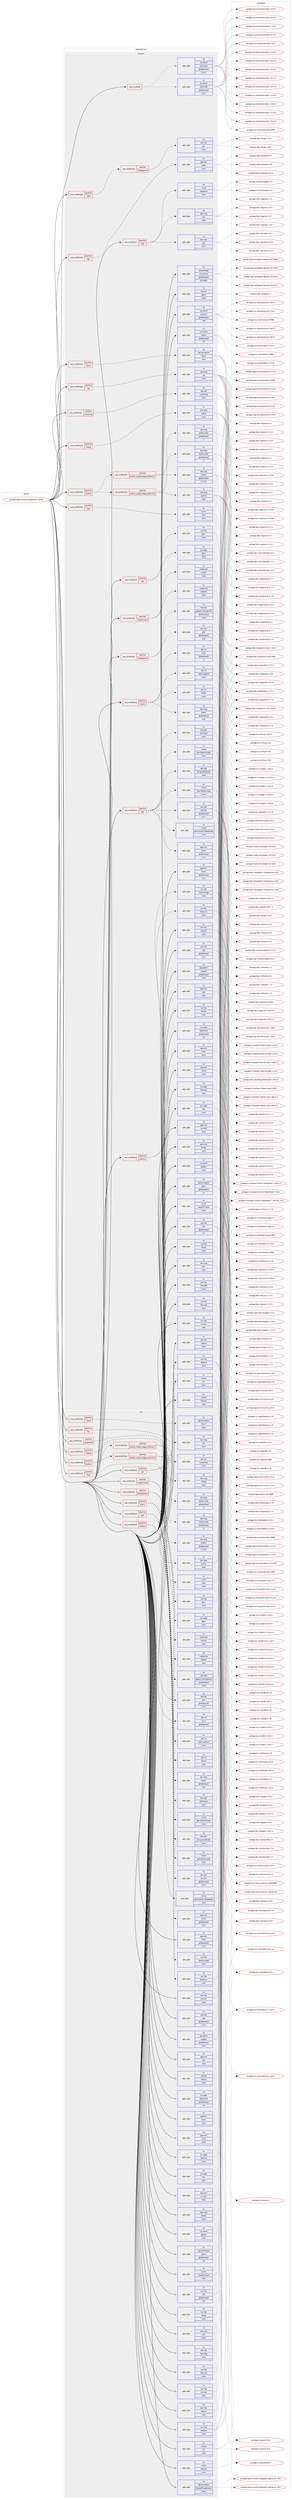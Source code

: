 digraph prolog {

# *************
# Graph options
# *************

newrank=true;
concentrate=true;
compound=true;
graph [rankdir=LR,fontname=Helvetica,fontsize=10,ranksep=1.5];#, ranksep=2.5, nodesep=0.2];
edge  [arrowhead=vee];
node  [fontname=Helvetica,fontsize=10];

# **********
# The ebuild
# **********

subgraph cluster_leftcol {
color=gray;
label=<<i>ebuild</i>>;
id [label="portage://app-emulation/libguestfs-1.36.15", color=red, width=4, href="../app-emulation/libguestfs-1.36.15.svg"];
}

# ****************
# The dependencies
# ****************

subgraph cluster_midcol {
color=gray;
label=<<i>dependencies</i>>;
subgraph cluster_compile {
fillcolor="#eeeeee";
style=filled;
label=<<i>compile</i>>;
subgraph any8104 {
dependency629532 [label=<<TABLE BORDER="0" CELLBORDER="1" CELLSPACING="0" CELLPADDING="4"><TR><TD CELLPADDING="10">any_of_group</TD></TR></TABLE>>, shape=none, color=red];subgraph pack472807 {
dependency629533 [label=<<TABLE BORDER="0" CELLBORDER="1" CELLSPACING="0" CELLPADDING="4" WIDTH="220"><TR><TD ROWSPAN="6" CELLPADDING="30">pack_dep</TD></TR><TR><TD WIDTH="110">no</TD></TR><TR><TD>sys-devel</TD></TR><TR><TD>automake</TD></TR><TR><TD>greaterequal</TD></TR><TR><TD>1.16.1</TD></TR></TABLE>>, shape=none, color=blue];
}
dependency629532:e -> dependency629533:w [weight=20,style="dotted",arrowhead="oinv"];
subgraph pack472808 {
dependency629534 [label=<<TABLE BORDER="0" CELLBORDER="1" CELLSPACING="0" CELLPADDING="4" WIDTH="220"><TR><TD ROWSPAN="6" CELLPADDING="30">pack_dep</TD></TR><TR><TD WIDTH="110">no</TD></TR><TR><TD>sys-devel</TD></TR><TR><TD>automake</TD></TR><TR><TD>greaterequal</TD></TR><TR><TD>1.15.1</TD></TR></TABLE>>, shape=none, color=blue];
}
dependency629532:e -> dependency629534:w [weight=20,style="dotted",arrowhead="oinv"];
}
id:e -> dependency629532:w [weight=20,style="solid",arrowhead="vee"];
subgraph cond148334 {
dependency629535 [label=<<TABLE BORDER="0" CELLBORDER="1" CELLSPACING="0" CELLPADDING="4"><TR><TD ROWSPAN="3" CELLPADDING="10">use_conditional</TD></TR><TR><TD>positive</TD></TR><TR><TD>doc</TD></TR></TABLE>>, shape=none, color=red];
subgraph pack472809 {
dependency629536 [label=<<TABLE BORDER="0" CELLBORDER="1" CELLSPACING="0" CELLPADDING="4" WIDTH="220"><TR><TD ROWSPAN="6" CELLPADDING="30">pack_dep</TD></TR><TR><TD WIDTH="110">no</TD></TR><TR><TD>app-text</TD></TR><TR><TD>po4a</TD></TR><TR><TD>none</TD></TR><TR><TD></TD></TR></TABLE>>, shape=none, color=blue];
}
dependency629535:e -> dependency629536:w [weight=20,style="dashed",arrowhead="vee"];
}
id:e -> dependency629535:w [weight=20,style="solid",arrowhead="vee"];
subgraph cond148335 {
dependency629537 [label=<<TABLE BORDER="0" CELLBORDER="1" CELLSPACING="0" CELLPADDING="4"><TR><TD ROWSPAN="3" CELLPADDING="10">use_conditional</TD></TR><TR><TD>positive</TD></TR><TR><TD>erlang</TD></TR></TABLE>>, shape=none, color=red];
subgraph pack472810 {
dependency629538 [label=<<TABLE BORDER="0" CELLBORDER="1" CELLSPACING="0" CELLPADDING="4" WIDTH="220"><TR><TD ROWSPAN="6" CELLPADDING="30">pack_dep</TD></TR><TR><TD WIDTH="110">no</TD></TR><TR><TD>dev-lang</TD></TR><TR><TD>erlang</TD></TR><TR><TD>none</TD></TR><TR><TD></TD></TR></TABLE>>, shape=none, color=blue];
}
dependency629537:e -> dependency629538:w [weight=20,style="dashed",arrowhead="vee"];
}
id:e -> dependency629537:w [weight=20,style="solid",arrowhead="vee"];
subgraph cond148336 {
dependency629539 [label=<<TABLE BORDER="0" CELLBORDER="1" CELLSPACING="0" CELLPADDING="4"><TR><TD ROWSPAN="3" CELLPADDING="10">use_conditional</TD></TR><TR><TD>positive</TD></TR><TR><TD>fuse</TD></TR></TABLE>>, shape=none, color=red];
subgraph pack472811 {
dependency629540 [label=<<TABLE BORDER="0" CELLBORDER="1" CELLSPACING="0" CELLPADDING="4" WIDTH="220"><TR><TD ROWSPAN="6" CELLPADDING="30">pack_dep</TD></TR><TR><TD WIDTH="110">no</TD></TR><TR><TD>sys-fs</TD></TR><TR><TD>fuse</TD></TR><TR><TD>none</TD></TR><TR><TD></TD></TR></TABLE>>, shape=none, color=blue];
}
dependency629539:e -> dependency629540:w [weight=20,style="dashed",arrowhead="vee"];
}
id:e -> dependency629539:w [weight=20,style="solid",arrowhead="vee"];
subgraph cond148337 {
dependency629541 [label=<<TABLE BORDER="0" CELLBORDER="1" CELLSPACING="0" CELLPADDING="4"><TR><TD ROWSPAN="3" CELLPADDING="10">use_conditional</TD></TR><TR><TD>positive</TD></TR><TR><TD>gtk</TD></TR></TABLE>>, shape=none, color=red];
subgraph pack472812 {
dependency629542 [label=<<TABLE BORDER="0" CELLBORDER="1" CELLSPACING="0" CELLPADDING="4" WIDTH="220"><TR><TD ROWSPAN="6" CELLPADDING="30">pack_dep</TD></TR><TR><TD WIDTH="110">no</TD></TR><TR><TD>sys-apps</TD></TR><TR><TD>dbus</TD></TR><TR><TD>none</TD></TR><TR><TD></TD></TR></TABLE>>, shape=none, color=blue];
}
dependency629541:e -> dependency629542:w [weight=20,style="dashed",arrowhead="vee"];
subgraph pack472813 {
dependency629543 [label=<<TABLE BORDER="0" CELLBORDER="1" CELLSPACING="0" CELLPADDING="4" WIDTH="220"><TR><TD ROWSPAN="6" CELLPADDING="30">pack_dep</TD></TR><TR><TD WIDTH="110">no</TD></TR><TR><TD>x11-libs</TD></TR><TR><TD>gtk+</TD></TR><TR><TD>none</TD></TR><TR><TD></TD></TR></TABLE>>, shape=none, color=blue];
}
dependency629541:e -> dependency629543:w [weight=20,style="dashed",arrowhead="vee"];
}
id:e -> dependency629541:w [weight=20,style="solid",arrowhead="vee"];
subgraph cond148338 {
dependency629544 [label=<<TABLE BORDER="0" CELLBORDER="1" CELLSPACING="0" CELLPADDING="4"><TR><TD ROWSPAN="3" CELLPADDING="10">use_conditional</TD></TR><TR><TD>positive</TD></TR><TR><TD>inspect-icons</TD></TR></TABLE>>, shape=none, color=red];
subgraph pack472814 {
dependency629545 [label=<<TABLE BORDER="0" CELLBORDER="1" CELLSPACING="0" CELLPADDING="4" WIDTH="220"><TR><TD ROWSPAN="6" CELLPADDING="30">pack_dep</TD></TR><TR><TD WIDTH="110">no</TD></TR><TR><TD>media-libs</TD></TR><TR><TD>netpbm</TD></TR><TR><TD>none</TD></TR><TR><TD></TD></TR></TABLE>>, shape=none, color=blue];
}
dependency629544:e -> dependency629545:w [weight=20,style="dashed",arrowhead="vee"];
subgraph pack472815 {
dependency629546 [label=<<TABLE BORDER="0" CELLBORDER="1" CELLSPACING="0" CELLPADDING="4" WIDTH="220"><TR><TD ROWSPAN="6" CELLPADDING="30">pack_dep</TD></TR><TR><TD WIDTH="110">no</TD></TR><TR><TD>media-gfx</TD></TR><TR><TD>icoutils</TD></TR><TR><TD>none</TD></TR><TR><TD></TD></TR></TABLE>>, shape=none, color=blue];
}
dependency629544:e -> dependency629546:w [weight=20,style="dashed",arrowhead="vee"];
}
id:e -> dependency629544:w [weight=20,style="solid",arrowhead="vee"];
subgraph cond148339 {
dependency629547 [label=<<TABLE BORDER="0" CELLBORDER="1" CELLSPACING="0" CELLPADDING="4"><TR><TD ROWSPAN="3" CELLPADDING="10">use_conditional</TD></TR><TR><TD>positive</TD></TR><TR><TD>introspection</TD></TR></TABLE>>, shape=none, color=red];
subgraph pack472816 {
dependency629548 [label=<<TABLE BORDER="0" CELLBORDER="1" CELLSPACING="0" CELLPADDING="4" WIDTH="220"><TR><TD ROWSPAN="6" CELLPADDING="30">pack_dep</TD></TR><TR><TD WIDTH="110">no</TD></TR><TR><TD>dev-libs</TD></TR><TR><TD>glib</TD></TR><TR><TD>greaterequal</TD></TR><TR><TD>2.26</TD></TR></TABLE>>, shape=none, color=blue];
}
dependency629547:e -> dependency629548:w [weight=20,style="dashed",arrowhead="vee"];
subgraph pack472817 {
dependency629549 [label=<<TABLE BORDER="0" CELLBORDER="1" CELLSPACING="0" CELLPADDING="4" WIDTH="220"><TR><TD ROWSPAN="6" CELLPADDING="30">pack_dep</TD></TR><TR><TD WIDTH="110">no</TD></TR><TR><TD>dev-libs</TD></TR><TR><TD>gobject-introspection</TD></TR><TR><TD>greaterequal</TD></TR><TR><TD>1.30.0</TD></TR></TABLE>>, shape=none, color=blue];
}
dependency629547:e -> dependency629549:w [weight=20,style="dashed",arrowhead="vee"];
}
id:e -> dependency629547:w [weight=20,style="solid",arrowhead="vee"];
subgraph cond148340 {
dependency629550 [label=<<TABLE BORDER="0" CELLBORDER="1" CELLSPACING="0" CELLPADDING="4"><TR><TD ROWSPAN="3" CELLPADDING="10">use_conditional</TD></TR><TR><TD>positive</TD></TR><TR><TD>libvirt</TD></TR></TABLE>>, shape=none, color=red];
subgraph pack472818 {
dependency629551 [label=<<TABLE BORDER="0" CELLBORDER="1" CELLSPACING="0" CELLPADDING="4" WIDTH="220"><TR><TD ROWSPAN="6" CELLPADDING="30">pack_dep</TD></TR><TR><TD WIDTH="110">no</TD></TR><TR><TD>app-emulation</TD></TR><TR><TD>libvirt</TD></TR><TR><TD>none</TD></TR><TR><TD></TD></TR></TABLE>>, shape=none, color=blue];
}
dependency629550:e -> dependency629551:w [weight=20,style="dashed",arrowhead="vee"];
}
id:e -> dependency629550:w [weight=20,style="solid",arrowhead="vee"];
subgraph cond148341 {
dependency629552 [label=<<TABLE BORDER="0" CELLBORDER="1" CELLSPACING="0" CELLPADDING="4"><TR><TD ROWSPAN="3" CELLPADDING="10">use_conditional</TD></TR><TR><TD>positive</TD></TR><TR><TD>lua</TD></TR></TABLE>>, shape=none, color=red];
subgraph pack472819 {
dependency629553 [label=<<TABLE BORDER="0" CELLBORDER="1" CELLSPACING="0" CELLPADDING="4" WIDTH="220"><TR><TD ROWSPAN="6" CELLPADDING="30">pack_dep</TD></TR><TR><TD WIDTH="110">no</TD></TR><TR><TD>dev-lang</TD></TR><TR><TD>lua</TD></TR><TR><TD>none</TD></TR><TR><TD></TD></TR></TABLE>>, shape=none, color=blue];
}
dependency629552:e -> dependency629553:w [weight=20,style="dashed",arrowhead="vee"];
}
id:e -> dependency629552:w [weight=20,style="solid",arrowhead="vee"];
subgraph cond148342 {
dependency629554 [label=<<TABLE BORDER="0" CELLBORDER="1" CELLSPACING="0" CELLPADDING="4"><TR><TD ROWSPAN="3" CELLPADDING="10">use_conditional</TD></TR><TR><TD>positive</TD></TR><TR><TD>ocaml</TD></TR></TABLE>>, shape=none, color=red];
subgraph pack472820 {
dependency629555 [label=<<TABLE BORDER="0" CELLBORDER="1" CELLSPACING="0" CELLPADDING="4" WIDTH="220"><TR><TD ROWSPAN="6" CELLPADDING="30">pack_dep</TD></TR><TR><TD WIDTH="110">no</TD></TR><TR><TD>dev-lang</TD></TR><TR><TD>ocaml</TD></TR><TR><TD>greaterequal</TD></TR><TR><TD>4.02</TD></TR></TABLE>>, shape=none, color=blue];
}
dependency629554:e -> dependency629555:w [weight=20,style="dashed",arrowhead="vee"];
subgraph pack472821 {
dependency629556 [label=<<TABLE BORDER="0" CELLBORDER="1" CELLSPACING="0" CELLPADDING="4" WIDTH="220"><TR><TD ROWSPAN="6" CELLPADDING="30">pack_dep</TD></TR><TR><TD WIDTH="110">no</TD></TR><TR><TD>dev-ml</TD></TR><TR><TD>findlib</TD></TR><TR><TD>none</TD></TR><TR><TD></TD></TR></TABLE>>, shape=none, color=blue];
}
dependency629554:e -> dependency629556:w [weight=20,style="dashed",arrowhead="vee"];
subgraph pack472822 {
dependency629557 [label=<<TABLE BORDER="0" CELLBORDER="1" CELLSPACING="0" CELLPADDING="4" WIDTH="220"><TR><TD ROWSPAN="6" CELLPADDING="30">pack_dep</TD></TR><TR><TD WIDTH="110">no</TD></TR><TR><TD>dev-ml</TD></TR><TR><TD>ocaml-gettext</TD></TR><TR><TD>none</TD></TR><TR><TD></TD></TR></TABLE>>, shape=none, color=blue];
}
dependency629554:e -> dependency629557:w [weight=20,style="dashed",arrowhead="vee"];
subgraph pack472823 {
dependency629558 [label=<<TABLE BORDER="0" CELLBORDER="1" CELLSPACING="0" CELLPADDING="4" WIDTH="220"><TR><TD ROWSPAN="6" CELLPADDING="30">pack_dep</TD></TR><TR><TD WIDTH="110">no</TD></TR><TR><TD>dev-ml</TD></TR><TR><TD>ounit</TD></TR><TR><TD>greaterequal</TD></TR><TR><TD>2</TD></TR></TABLE>>, shape=none, color=blue];
}
dependency629554:e -> dependency629558:w [weight=20,style="dashed",arrowhead="vee"];
}
id:e -> dependency629554:w [weight=20,style="solid",arrowhead="vee"];
subgraph cond148343 {
dependency629559 [label=<<TABLE BORDER="0" CELLBORDER="1" CELLSPACING="0" CELLPADDING="4"><TR><TD ROWSPAN="3" CELLPADDING="10">use_conditional</TD></TR><TR><TD>positive</TD></TR><TR><TD>perl</TD></TR></TABLE>>, shape=none, color=red];
subgraph pack472824 {
dependency629560 [label=<<TABLE BORDER="0" CELLBORDER="1" CELLSPACING="0" CELLPADDING="4" WIDTH="220"><TR><TD ROWSPAN="6" CELLPADDING="30">pack_dep</TD></TR><TR><TD WIDTH="110">no</TD></TR><TR><TD>virtual</TD></TR><TR><TD>perl-ExtUtils-MakeMaker</TD></TR><TR><TD>none</TD></TR><TR><TD></TD></TR></TABLE>>, shape=none, color=blue];
}
dependency629559:e -> dependency629560:w [weight=20,style="dashed",arrowhead="vee"];
subgraph pack472825 {
dependency629561 [label=<<TABLE BORDER="0" CELLBORDER="1" CELLSPACING="0" CELLPADDING="4" WIDTH="220"><TR><TD ROWSPAN="6" CELLPADDING="30">pack_dep</TD></TR><TR><TD WIDTH="110">no</TD></TR><TR><TD>dev-perl</TD></TR><TR><TD>Sys-Virt</TD></TR><TR><TD>greaterequal</TD></TR><TR><TD>0.2.4</TD></TR></TABLE>>, shape=none, color=blue];
}
dependency629559:e -> dependency629561:w [weight=20,style="dashed",arrowhead="vee"];
subgraph pack472826 {
dependency629562 [label=<<TABLE BORDER="0" CELLBORDER="1" CELLSPACING="0" CELLPADDING="4" WIDTH="220"><TR><TD ROWSPAN="6" CELLPADDING="30">pack_dep</TD></TR><TR><TD WIDTH="110">no</TD></TR><TR><TD>virtual</TD></TR><TR><TD>perl-Getopt-Long</TD></TR><TR><TD>none</TD></TR><TR><TD></TD></TR></TABLE>>, shape=none, color=blue];
}
dependency629559:e -> dependency629562:w [weight=20,style="dashed",arrowhead="vee"];
subgraph pack472827 {
dependency629563 [label=<<TABLE BORDER="0" CELLBORDER="1" CELLSPACING="0" CELLPADDING="4" WIDTH="220"><TR><TD ROWSPAN="6" CELLPADDING="30">pack_dep</TD></TR><TR><TD WIDTH="110">no</TD></TR><TR><TD>virtual</TD></TR><TR><TD>perl-Data-Dumper</TD></TR><TR><TD>none</TD></TR><TR><TD></TD></TR></TABLE>>, shape=none, color=blue];
}
dependency629559:e -> dependency629563:w [weight=20,style="dashed",arrowhead="vee"];
subgraph pack472828 {
dependency629564 [label=<<TABLE BORDER="0" CELLBORDER="1" CELLSPACING="0" CELLPADDING="4" WIDTH="220"><TR><TD ROWSPAN="6" CELLPADDING="30">pack_dep</TD></TR><TR><TD WIDTH="110">no</TD></TR><TR><TD>dev-perl</TD></TR><TR><TD>libintl-perl</TD></TR><TR><TD>none</TD></TR><TR><TD></TD></TR></TABLE>>, shape=none, color=blue];
}
dependency629559:e -> dependency629564:w [weight=20,style="dashed",arrowhead="vee"];
subgraph pack472829 {
dependency629565 [label=<<TABLE BORDER="0" CELLBORDER="1" CELLSPACING="0" CELLPADDING="4" WIDTH="220"><TR><TD ROWSPAN="6" CELLPADDING="30">pack_dep</TD></TR><TR><TD WIDTH="110">no</TD></TR><TR><TD>app-misc</TD></TR><TR><TD>hivex</TD></TR><TR><TD>greaterequal</TD></TR><TR><TD>1.3.1</TD></TR></TABLE>>, shape=none, color=blue];
}
dependency629559:e -> dependency629565:w [weight=20,style="dashed",arrowhead="vee"];
subgraph pack472830 {
dependency629566 [label=<<TABLE BORDER="0" CELLBORDER="1" CELLSPACING="0" CELLPADDING="4" WIDTH="220"><TR><TD ROWSPAN="6" CELLPADDING="30">pack_dep</TD></TR><TR><TD WIDTH="110">no</TD></TR><TR><TD>dev-perl</TD></TR><TR><TD>String-ShellQuote</TD></TR><TR><TD>none</TD></TR><TR><TD></TD></TR></TABLE>>, shape=none, color=blue];
}
dependency629559:e -> dependency629566:w [weight=20,style="dashed",arrowhead="vee"];
}
id:e -> dependency629559:w [weight=20,style="solid",arrowhead="vee"];
subgraph cond148344 {
dependency629567 [label=<<TABLE BORDER="0" CELLBORDER="1" CELLSPACING="0" CELLPADDING="4"><TR><TD ROWSPAN="3" CELLPADDING="10">use_conditional</TD></TR><TR><TD>positive</TD></TR><TR><TD>python</TD></TR></TABLE>>, shape=none, color=red];
subgraph cond148345 {
dependency629568 [label=<<TABLE BORDER="0" CELLBORDER="1" CELLSPACING="0" CELLPADDING="4"><TR><TD ROWSPAN="3" CELLPADDING="10">use_conditional</TD></TR><TR><TD>positive</TD></TR><TR><TD>python_single_target_python2_7</TD></TR></TABLE>>, shape=none, color=red];
subgraph pack472831 {
dependency629569 [label=<<TABLE BORDER="0" CELLBORDER="1" CELLSPACING="0" CELLPADDING="4" WIDTH="220"><TR><TD ROWSPAN="6" CELLPADDING="30">pack_dep</TD></TR><TR><TD WIDTH="110">no</TD></TR><TR><TD>dev-lang</TD></TR><TR><TD>python</TD></TR><TR><TD>greaterequal</TD></TR><TR><TD>2.7.5-r2</TD></TR></TABLE>>, shape=none, color=blue];
}
dependency629568:e -> dependency629569:w [weight=20,style="dashed",arrowhead="vee"];
subgraph pack472832 {
dependency629570 [label=<<TABLE BORDER="0" CELLBORDER="1" CELLSPACING="0" CELLPADDING="4" WIDTH="220"><TR><TD ROWSPAN="6" CELLPADDING="30">pack_dep</TD></TR><TR><TD WIDTH="110">no</TD></TR><TR><TD>dev-lang</TD></TR><TR><TD>python-exec</TD></TR><TR><TD>greaterequal</TD></TR><TR><TD>2</TD></TR></TABLE>>, shape=none, color=blue];
}
dependency629568:e -> dependency629570:w [weight=20,style="dashed",arrowhead="vee"];
}
dependency629567:e -> dependency629568:w [weight=20,style="dashed",arrowhead="vee"];
subgraph cond148346 {
dependency629571 [label=<<TABLE BORDER="0" CELLBORDER="1" CELLSPACING="0" CELLPADDING="4"><TR><TD ROWSPAN="3" CELLPADDING="10">use_conditional</TD></TR><TR><TD>positive</TD></TR><TR><TD>python_single_target_python3_6</TD></TR></TABLE>>, shape=none, color=red];
subgraph pack472833 {
dependency629572 [label=<<TABLE BORDER="0" CELLBORDER="1" CELLSPACING="0" CELLPADDING="4" WIDTH="220"><TR><TD ROWSPAN="6" CELLPADDING="30">pack_dep</TD></TR><TR><TD WIDTH="110">no</TD></TR><TR><TD>dev-lang</TD></TR><TR><TD>python</TD></TR><TR><TD>none</TD></TR><TR><TD></TD></TR></TABLE>>, shape=none, color=blue];
}
dependency629571:e -> dependency629572:w [weight=20,style="dashed",arrowhead="vee"];
subgraph pack472834 {
dependency629573 [label=<<TABLE BORDER="0" CELLBORDER="1" CELLSPACING="0" CELLPADDING="4" WIDTH="220"><TR><TD ROWSPAN="6" CELLPADDING="30">pack_dep</TD></TR><TR><TD WIDTH="110">no</TD></TR><TR><TD>dev-lang</TD></TR><TR><TD>python-exec</TD></TR><TR><TD>greaterequal</TD></TR><TR><TD>2</TD></TR></TABLE>>, shape=none, color=blue];
}
dependency629571:e -> dependency629573:w [weight=20,style="dashed",arrowhead="vee"];
}
dependency629567:e -> dependency629571:w [weight=20,style="dashed",arrowhead="vee"];
}
id:e -> dependency629567:w [weight=20,style="solid",arrowhead="vee"];
subgraph cond148347 {
dependency629574 [label=<<TABLE BORDER="0" CELLBORDER="1" CELLSPACING="0" CELLPADDING="4"><TR><TD ROWSPAN="3" CELLPADDING="10">use_conditional</TD></TR><TR><TD>positive</TD></TR><TR><TD>ruby</TD></TR></TABLE>>, shape=none, color=red];
subgraph pack472835 {
dependency629575 [label=<<TABLE BORDER="0" CELLBORDER="1" CELLSPACING="0" CELLPADDING="4" WIDTH="220"><TR><TD ROWSPAN="6" CELLPADDING="30">pack_dep</TD></TR><TR><TD WIDTH="110">no</TD></TR><TR><TD>dev-lang</TD></TR><TR><TD>ruby</TD></TR><TR><TD>none</TD></TR><TR><TD></TD></TR></TABLE>>, shape=none, color=blue];
}
dependency629574:e -> dependency629575:w [weight=20,style="dashed",arrowhead="vee"];
subgraph pack472836 {
dependency629576 [label=<<TABLE BORDER="0" CELLBORDER="1" CELLSPACING="0" CELLPADDING="4" WIDTH="220"><TR><TD ROWSPAN="6" CELLPADDING="30">pack_dep</TD></TR><TR><TD WIDTH="110">no</TD></TR><TR><TD>virtual</TD></TR><TR><TD>rubygems</TD></TR><TR><TD>none</TD></TR><TR><TD></TD></TR></TABLE>>, shape=none, color=blue];
}
dependency629574:e -> dependency629576:w [weight=20,style="dashed",arrowhead="vee"];
subgraph pack472837 {
dependency629577 [label=<<TABLE BORDER="0" CELLBORDER="1" CELLSPACING="0" CELLPADDING="4" WIDTH="220"><TR><TD ROWSPAN="6" CELLPADDING="30">pack_dep</TD></TR><TR><TD WIDTH="110">no</TD></TR><TR><TD>dev-ruby</TD></TR><TR><TD>rake</TD></TR><TR><TD>none</TD></TR><TR><TD></TD></TR></TABLE>>, shape=none, color=blue];
}
dependency629574:e -> dependency629577:w [weight=20,style="dashed",arrowhead="vee"];
}
id:e -> dependency629574:w [weight=20,style="solid",arrowhead="vee"];
subgraph cond148348 {
dependency629578 [label=<<TABLE BORDER="0" CELLBORDER="1" CELLSPACING="0" CELLPADDING="4"><TR><TD ROWSPAN="3" CELLPADDING="10">use_conditional</TD></TR><TR><TD>positive</TD></TR><TR><TD>selinux</TD></TR></TABLE>>, shape=none, color=red];
subgraph pack472838 {
dependency629579 [label=<<TABLE BORDER="0" CELLBORDER="1" CELLSPACING="0" CELLPADDING="4" WIDTH="220"><TR><TD ROWSPAN="6" CELLPADDING="30">pack_dep</TD></TR><TR><TD WIDTH="110">no</TD></TR><TR><TD>sys-libs</TD></TR><TR><TD>libselinux</TD></TR><TR><TD>none</TD></TR><TR><TD></TD></TR></TABLE>>, shape=none, color=blue];
}
dependency629578:e -> dependency629579:w [weight=20,style="dashed",arrowhead="vee"];
subgraph pack472839 {
dependency629580 [label=<<TABLE BORDER="0" CELLBORDER="1" CELLSPACING="0" CELLPADDING="4" WIDTH="220"><TR><TD ROWSPAN="6" CELLPADDING="30">pack_dep</TD></TR><TR><TD WIDTH="110">no</TD></TR><TR><TD>sys-libs</TD></TR><TR><TD>libsemanage</TD></TR><TR><TD>none</TD></TR><TR><TD></TD></TR></TABLE>>, shape=none, color=blue];
}
dependency629578:e -> dependency629580:w [weight=20,style="dashed",arrowhead="vee"];
}
id:e -> dependency629578:w [weight=20,style="solid",arrowhead="vee"];
subgraph cond148349 {
dependency629581 [label=<<TABLE BORDER="0" CELLBORDER="1" CELLSPACING="0" CELLPADDING="4"><TR><TD ROWSPAN="3" CELLPADDING="10">use_conditional</TD></TR><TR><TD>positive</TD></TR><TR><TD>systemtap</TD></TR></TABLE>>, shape=none, color=red];
subgraph pack472840 {
dependency629582 [label=<<TABLE BORDER="0" CELLBORDER="1" CELLSPACING="0" CELLPADDING="4" WIDTH="220"><TR><TD ROWSPAN="6" CELLPADDING="30">pack_dep</TD></TR><TR><TD WIDTH="110">no</TD></TR><TR><TD>dev-util</TD></TR><TR><TD>systemtap</TD></TR><TR><TD>none</TD></TR><TR><TD></TD></TR></TABLE>>, shape=none, color=blue];
}
dependency629581:e -> dependency629582:w [weight=20,style="dashed",arrowhead="vee"];
}
id:e -> dependency629581:w [weight=20,style="solid",arrowhead="vee"];
subgraph cond148350 {
dependency629583 [label=<<TABLE BORDER="0" CELLBORDER="1" CELLSPACING="0" CELLPADDING="4"><TR><TD ROWSPAN="3" CELLPADDING="10">use_conditional</TD></TR><TR><TD>positive</TD></TR><TR><TD>test</TD></TR></TABLE>>, shape=none, color=red];
subgraph cond148351 {
dependency629584 [label=<<TABLE BORDER="0" CELLBORDER="1" CELLSPACING="0" CELLPADDING="4"><TR><TD ROWSPAN="3" CELLPADDING="10">use_conditional</TD></TR><TR><TD>positive</TD></TR><TR><TD>introspection</TD></TR></TABLE>>, shape=none, color=red];
subgraph pack472841 {
dependency629585 [label=<<TABLE BORDER="0" CELLBORDER="1" CELLSPACING="0" CELLPADDING="4" WIDTH="220"><TR><TD ROWSPAN="6" CELLPADDING="30">pack_dep</TD></TR><TR><TD WIDTH="110">no</TD></TR><TR><TD>dev-libs</TD></TR><TR><TD>gjs</TD></TR><TR><TD>none</TD></TR><TR><TD></TD></TR></TABLE>>, shape=none, color=blue];
}
dependency629584:e -> dependency629585:w [weight=20,style="dashed",arrowhead="vee"];
}
dependency629583:e -> dependency629584:w [weight=20,style="dashed",arrowhead="vee"];
}
id:e -> dependency629583:w [weight=20,style="solid",arrowhead="vee"];
subgraph pack472842 {
dependency629586 [label=<<TABLE BORDER="0" CELLBORDER="1" CELLSPACING="0" CELLPADDING="4" WIDTH="220"><TR><TD ROWSPAN="6" CELLPADDING="30">pack_dep</TD></TR><TR><TD WIDTH="110">no</TD></TR><TR><TD>app-admin</TD></TR><TR><TD>augeas</TD></TR><TR><TD>greaterequal</TD></TR><TR><TD>1.0.0</TD></TR></TABLE>>, shape=none, color=blue];
}
id:e -> dependency629586:w [weight=20,style="solid",arrowhead="vee"];
subgraph pack472843 {
dependency629587 [label=<<TABLE BORDER="0" CELLBORDER="1" CELLSPACING="0" CELLPADDING="4" WIDTH="220"><TR><TD ROWSPAN="6" CELLPADDING="30">pack_dep</TD></TR><TR><TD WIDTH="110">no</TD></TR><TR><TD>app-arch</TD></TR><TR><TD>cpio</TD></TR><TR><TD>none</TD></TR><TR><TD></TD></TR></TABLE>>, shape=none, color=blue];
}
id:e -> dependency629587:w [weight=20,style="solid",arrowhead="vee"];
subgraph pack472844 {
dependency629588 [label=<<TABLE BORDER="0" CELLBORDER="1" CELLSPACING="0" CELLPADDING="4" WIDTH="220"><TR><TD ROWSPAN="6" CELLPADDING="30">pack_dep</TD></TR><TR><TD WIDTH="110">no</TD></TR><TR><TD>app-arch</TD></TR><TR><TD>lzma</TD></TR><TR><TD>none</TD></TR><TR><TD></TD></TR></TABLE>>, shape=none, color=blue];
}
id:e -> dependency629588:w [weight=20,style="solid",arrowhead="vee"];
subgraph pack472845 {
dependency629589 [label=<<TABLE BORDER="0" CELLBORDER="1" CELLSPACING="0" CELLPADDING="4" WIDTH="220"><TR><TD ROWSPAN="6" CELLPADDING="30">pack_dep</TD></TR><TR><TD WIDTH="110">no</TD></TR><TR><TD>app-arch</TD></TR><TR><TD>unzip</TD></TR><TR><TD>none</TD></TR><TR><TD></TD></TR></TABLE>>, shape=none, color=blue];
}
id:e -> dependency629589:w [weight=20,style="solid",arrowhead="vee"];
subgraph pack472846 {
dependency629590 [label=<<TABLE BORDER="0" CELLBORDER="1" CELLSPACING="0" CELLPADDING="4" WIDTH="220"><TR><TD ROWSPAN="6" CELLPADDING="30">pack_dep</TD></TR><TR><TD WIDTH="110">no</TD></TR><TR><TD>app-arch</TD></TR><TR><TD>xz-utils</TD></TR><TR><TD>none</TD></TR><TR><TD></TD></TR></TABLE>>, shape=none, color=blue];
}
id:e -> dependency629590:w [weight=20,style="solid",arrowhead="vee"];
subgraph pack472847 {
dependency629591 [label=<<TABLE BORDER="0" CELLBORDER="1" CELLSPACING="0" CELLPADDING="4" WIDTH="220"><TR><TD ROWSPAN="6" CELLPADDING="30">pack_dep</TD></TR><TR><TD WIDTH="110">no</TD></TR><TR><TD>app-crypt</TD></TR><TR><TD>gnupg</TD></TR><TR><TD>none</TD></TR><TR><TD></TD></TR></TABLE>>, shape=none, color=blue];
}
id:e -> dependency629591:w [weight=20,style="solid",arrowhead="vee"];
subgraph pack472848 {
dependency629592 [label=<<TABLE BORDER="0" CELLBORDER="1" CELLSPACING="0" CELLPADDING="4" WIDTH="220"><TR><TD ROWSPAN="6" CELLPADDING="30">pack_dep</TD></TR><TR><TD WIDTH="110">no</TD></TR><TR><TD>app-emulation</TD></TR><TR><TD>qemu</TD></TR><TR><TD>greaterequal</TD></TR><TR><TD>2.0</TD></TR></TABLE>>, shape=none, color=blue];
}
id:e -> dependency629592:w [weight=20,style="solid",arrowhead="vee"];
subgraph pack472849 {
dependency629593 [label=<<TABLE BORDER="0" CELLBORDER="1" CELLSPACING="0" CELLPADDING="4" WIDTH="220"><TR><TD ROWSPAN="6" CELLPADDING="30">pack_dep</TD></TR><TR><TD WIDTH="110">no</TD></TR><TR><TD>app-misc</TD></TR><TR><TD>hivex</TD></TR><TR><TD>greaterequal</TD></TR><TR><TD>1.3.1</TD></TR></TABLE>>, shape=none, color=blue];
}
id:e -> dependency629593:w [weight=20,style="solid",arrowhead="vee"];
subgraph pack472850 {
dependency629594 [label=<<TABLE BORDER="0" CELLBORDER="1" CELLSPACING="0" CELLPADDING="4" WIDTH="220"><TR><TD ROWSPAN="6" CELLPADDING="30">pack_dep</TD></TR><TR><TD WIDTH="110">no</TD></TR><TR><TD>app-portage</TD></TR><TR><TD>elt-patches</TD></TR><TR><TD>greaterequal</TD></TR><TR><TD>20170815</TD></TR></TABLE>>, shape=none, color=blue];
}
id:e -> dependency629594:w [weight=20,style="solid",arrowhead="vee"];
subgraph pack472851 {
dependency629595 [label=<<TABLE BORDER="0" CELLBORDER="1" CELLSPACING="0" CELLPADDING="4" WIDTH="220"><TR><TD ROWSPAN="6" CELLPADDING="30">pack_dep</TD></TR><TR><TD WIDTH="110">no</TD></TR><TR><TD>dev-lang</TD></TR><TR><TD>perl</TD></TR><TR><TD>none</TD></TR><TR><TD></TD></TR></TABLE>>, shape=none, color=blue];
}
id:e -> dependency629595:w [weight=20,style="solid",arrowhead="vee"];
subgraph pack472852 {
dependency629596 [label=<<TABLE BORDER="0" CELLBORDER="1" CELLSPACING="0" CELLPADDING="4" WIDTH="220"><TR><TD ROWSPAN="6" CELLPADDING="30">pack_dep</TD></TR><TR><TD WIDTH="110">no</TD></TR><TR><TD>dev-libs</TD></TR><TR><TD>libconfig</TD></TR><TR><TD>none</TD></TR><TR><TD></TD></TR></TABLE>>, shape=none, color=blue];
}
id:e -> dependency629596:w [weight=20,style="solid",arrowhead="vee"];
subgraph pack472853 {
dependency629597 [label=<<TABLE BORDER="0" CELLBORDER="1" CELLSPACING="0" CELLPADDING="4" WIDTH="220"><TR><TD ROWSPAN="6" CELLPADDING="30">pack_dep</TD></TR><TR><TD WIDTH="110">no</TD></TR><TR><TD>dev-libs</TD></TR><TR><TD>libpcre</TD></TR><TR><TD>none</TD></TR><TR><TD></TD></TR></TABLE>>, shape=none, color=blue];
}
id:e -> dependency629597:w [weight=20,style="solid",arrowhead="vee"];
subgraph pack472854 {
dependency629598 [label=<<TABLE BORDER="0" CELLBORDER="1" CELLSPACING="0" CELLPADDING="4" WIDTH="220"><TR><TD ROWSPAN="6" CELLPADDING="30">pack_dep</TD></TR><TR><TD WIDTH="110">no</TD></TR><TR><TD>dev-libs</TD></TR><TR><TD>libxml2</TD></TR><TR><TD>none</TD></TR><TR><TD></TD></TR></TABLE>>, shape=none, color=blue];
}
id:e -> dependency629598:w [weight=20,style="solid",arrowhead="vee"];
subgraph pack472855 {
dependency629599 [label=<<TABLE BORDER="0" CELLBORDER="1" CELLSPACING="0" CELLPADDING="4" WIDTH="220"><TR><TD ROWSPAN="6" CELLPADDING="30">pack_dep</TD></TR><TR><TD WIDTH="110">no</TD></TR><TR><TD>dev-libs</TD></TR><TR><TD>yajl</TD></TR><TR><TD>greaterequal</TD></TR><TR><TD>2.0.4</TD></TR></TABLE>>, shape=none, color=blue];
}
id:e -> dependency629599:w [weight=20,style="solid",arrowhead="vee"];
subgraph pack472856 {
dependency629600 [label=<<TABLE BORDER="0" CELLBORDER="1" CELLSPACING="0" CELLPADDING="4" WIDTH="220"><TR><TD ROWSPAN="6" CELLPADDING="30">pack_dep</TD></TR><TR><TD WIDTH="110">no</TD></TR><TR><TD>dev-util</TD></TR><TR><TD>gperf</TD></TR><TR><TD>none</TD></TR><TR><TD></TD></TR></TABLE>>, shape=none, color=blue];
}
id:e -> dependency629600:w [weight=20,style="solid",arrowhead="vee"];
subgraph pack472857 {
dependency629601 [label=<<TABLE BORDER="0" CELLBORDER="1" CELLSPACING="0" CELLPADDING="4" WIDTH="220"><TR><TD ROWSPAN="6" CELLPADDING="30">pack_dep</TD></TR><TR><TD WIDTH="110">no</TD></TR><TR><TD>net-libs</TD></TR><TR><TD>libtirpc</TD></TR><TR><TD>none</TD></TR><TR><TD></TD></TR></TABLE>>, shape=none, color=blue];
}
id:e -> dependency629601:w [weight=20,style="solid",arrowhead="vee"];
subgraph pack472858 {
dependency629602 [label=<<TABLE BORDER="0" CELLBORDER="1" CELLSPACING="0" CELLPADDING="4" WIDTH="220"><TR><TD ROWSPAN="6" CELLPADDING="30">pack_dep</TD></TR><TR><TD WIDTH="110">no</TD></TR><TR><TD>sys-apps</TD></TR><TR><TD>fakechroot</TD></TR><TR><TD>greaterequal</TD></TR><TR><TD>2.8</TD></TR></TABLE>>, shape=none, color=blue];
}
id:e -> dependency629602:w [weight=20,style="solid",arrowhead="vee"];
subgraph pack472859 {
dependency629603 [label=<<TABLE BORDER="0" CELLBORDER="1" CELLSPACING="0" CELLPADDING="4" WIDTH="220"><TR><TD ROWSPAN="6" CELLPADDING="30">pack_dep</TD></TR><TR><TD WIDTH="110">no</TD></TR><TR><TD>sys-apps</TD></TR><TR><TD>fakeroot</TD></TR><TR><TD>none</TD></TR><TR><TD></TD></TR></TABLE>>, shape=none, color=blue];
}
id:e -> dependency629603:w [weight=20,style="solid",arrowhead="vee"];
subgraph pack472860 {
dependency629604 [label=<<TABLE BORDER="0" CELLBORDER="1" CELLSPACING="0" CELLPADDING="4" WIDTH="220"><TR><TD ROWSPAN="6" CELLPADDING="30">pack_dep</TD></TR><TR><TD WIDTH="110">no</TD></TR><TR><TD>sys-apps</TD></TR><TR><TD>file</TD></TR><TR><TD>none</TD></TR><TR><TD></TD></TR></TABLE>>, shape=none, color=blue];
}
id:e -> dependency629604:w [weight=20,style="solid",arrowhead="vee"];
subgraph pack472861 {
dependency629605 [label=<<TABLE BORDER="0" CELLBORDER="1" CELLSPACING="0" CELLPADDING="4" WIDTH="220"><TR><TD ROWSPAN="6" CELLPADDING="30">pack_dep</TD></TR><TR><TD WIDTH="110">no</TD></TR><TR><TD>sys-devel</TD></TR><TR><TD>autoconf</TD></TR><TR><TD>greaterequal</TD></TR><TR><TD>2.69</TD></TR></TABLE>>, shape=none, color=blue];
}
id:e -> dependency629605:w [weight=20,style="solid",arrowhead="vee"];
subgraph pack472862 {
dependency629606 [label=<<TABLE BORDER="0" CELLBORDER="1" CELLSPACING="0" CELLPADDING="4" WIDTH="220"><TR><TD ROWSPAN="6" CELLPADDING="30">pack_dep</TD></TR><TR><TD WIDTH="110">no</TD></TR><TR><TD>sys-devel</TD></TR><TR><TD>gettext</TD></TR><TR><TD>none</TD></TR><TR><TD></TD></TR></TABLE>>, shape=none, color=blue];
}
id:e -> dependency629606:w [weight=20,style="solid",arrowhead="vee"];
subgraph pack472863 {
dependency629607 [label=<<TABLE BORDER="0" CELLBORDER="1" CELLSPACING="0" CELLPADDING="4" WIDTH="220"><TR><TD ROWSPAN="6" CELLPADDING="30">pack_dep</TD></TR><TR><TD WIDTH="110">no</TD></TR><TR><TD>sys-devel</TD></TR><TR><TD>libtool</TD></TR><TR><TD>greaterequal</TD></TR><TR><TD>2.4</TD></TR></TABLE>>, shape=none, color=blue];
}
id:e -> dependency629607:w [weight=20,style="solid",arrowhead="vee"];
subgraph pack472864 {
dependency629608 [label=<<TABLE BORDER="0" CELLBORDER="1" CELLSPACING="0" CELLPADDING="4" WIDTH="220"><TR><TD ROWSPAN="6" CELLPADDING="30">pack_dep</TD></TR><TR><TD WIDTH="110">no</TD></TR><TR><TD>sys-fs</TD></TR><TR><TD>squashfs-tools</TD></TR><TR><TD>none</TD></TR><TR><TD></TD></TR></TABLE>>, shape=none, color=blue];
}
id:e -> dependency629608:w [weight=20,style="solid",arrowhead="vee"];
subgraph pack472865 {
dependency629609 [label=<<TABLE BORDER="0" CELLBORDER="1" CELLSPACING="0" CELLPADDING="4" WIDTH="220"><TR><TD ROWSPAN="6" CELLPADDING="30">pack_dep</TD></TR><TR><TD WIDTH="110">no</TD></TR><TR><TD>sys-libs</TD></TR><TR><TD>db</TD></TR><TR><TD>greaterequal</TD></TR><TR><TD>4.6</TD></TR></TABLE>>, shape=none, color=blue];
}
id:e -> dependency629609:w [weight=20,style="solid",arrowhead="vee"];
subgraph pack472866 {
dependency629610 [label=<<TABLE BORDER="0" CELLBORDER="1" CELLSPACING="0" CELLPADDING="4" WIDTH="220"><TR><TD ROWSPAN="6" CELLPADDING="30">pack_dep</TD></TR><TR><TD WIDTH="110">no</TD></TR><TR><TD>sys-libs</TD></TR><TR><TD>libcap</TD></TR><TR><TD>none</TD></TR><TR><TD></TD></TR></TABLE>>, shape=none, color=blue];
}
id:e -> dependency629610:w [weight=20,style="solid",arrowhead="vee"];
subgraph pack472867 {
dependency629611 [label=<<TABLE BORDER="0" CELLBORDER="1" CELLSPACING="0" CELLPADDING="4" WIDTH="220"><TR><TD ROWSPAN="6" CELLPADDING="30">pack_dep</TD></TR><TR><TD WIDTH="110">no</TD></TR><TR><TD>sys-libs</TD></TR><TR><TD>libxcrypt</TD></TR><TR><TD>none</TD></TR><TR><TD></TD></TR></TABLE>>, shape=none, color=blue];
}
id:e -> dependency629611:w [weight=20,style="solid",arrowhead="vee"];
subgraph pack472868 {
dependency629612 [label=<<TABLE BORDER="0" CELLBORDER="1" CELLSPACING="0" CELLPADDING="4" WIDTH="220"><TR><TD ROWSPAN="6" CELLPADDING="30">pack_dep</TD></TR><TR><TD WIDTH="110">no</TD></TR><TR><TD>sys-libs</TD></TR><TR><TD>ncurses</TD></TR><TR><TD>none</TD></TR><TR><TD></TD></TR></TABLE>>, shape=none, color=blue];
}
id:e -> dependency629612:w [weight=20,style="solid",arrowhead="vee"];
subgraph pack472869 {
dependency629613 [label=<<TABLE BORDER="0" CELLBORDER="1" CELLSPACING="0" CELLPADDING="4" WIDTH="220"><TR><TD ROWSPAN="6" CELLPADDING="30">pack_dep</TD></TR><TR><TD WIDTH="110">no</TD></TR><TR><TD>sys-libs</TD></TR><TR><TD>readline</TD></TR><TR><TD>none</TD></TR><TR><TD></TD></TR></TABLE>>, shape=none, color=blue];
}
id:e -> dependency629613:w [weight=20,style="solid",arrowhead="vee"];
subgraph pack472870 {
dependency629614 [label=<<TABLE BORDER="0" CELLBORDER="1" CELLSPACING="0" CELLPADDING="4" WIDTH="220"><TR><TD ROWSPAN="6" CELLPADDING="30">pack_dep</TD></TR><TR><TD WIDTH="110">no</TD></TR><TR><TD>virtual</TD></TR><TR><TD>acl</TD></TR><TR><TD>none</TD></TR><TR><TD></TD></TR></TABLE>>, shape=none, color=blue];
}
id:e -> dependency629614:w [weight=20,style="solid",arrowhead="vee"];
subgraph pack472871 {
dependency629615 [label=<<TABLE BORDER="0" CELLBORDER="1" CELLSPACING="0" CELLPADDING="4" WIDTH="220"><TR><TD ROWSPAN="6" CELLPADDING="30">pack_dep</TD></TR><TR><TD WIDTH="110">no</TD></TR><TR><TD>virtual</TD></TR><TR><TD>cdrtools</TD></TR><TR><TD>none</TD></TR><TR><TD></TD></TR></TABLE>>, shape=none, color=blue];
}
id:e -> dependency629615:w [weight=20,style="solid",arrowhead="vee"];
}
subgraph cluster_compileandrun {
fillcolor="#eeeeee";
style=filled;
label=<<i>compile and run</i>>;
}
subgraph cluster_run {
fillcolor="#eeeeee";
style=filled;
label=<<i>run</i>>;
subgraph cond148352 {
dependency629616 [label=<<TABLE BORDER="0" CELLBORDER="1" CELLSPACING="0" CELLPADDING="4"><TR><TD ROWSPAN="3" CELLPADDING="10">use_conditional</TD></TR><TR><TD>positive</TD></TR><TR><TD>erlang</TD></TR></TABLE>>, shape=none, color=red];
subgraph pack472872 {
dependency629617 [label=<<TABLE BORDER="0" CELLBORDER="1" CELLSPACING="0" CELLPADDING="4" WIDTH="220"><TR><TD ROWSPAN="6" CELLPADDING="30">pack_dep</TD></TR><TR><TD WIDTH="110">no</TD></TR><TR><TD>dev-lang</TD></TR><TR><TD>erlang</TD></TR><TR><TD>none</TD></TR><TR><TD></TD></TR></TABLE>>, shape=none, color=blue];
}
dependency629616:e -> dependency629617:w [weight=20,style="dashed",arrowhead="vee"];
}
id:e -> dependency629616:w [weight=20,style="solid",arrowhead="odot"];
subgraph cond148353 {
dependency629618 [label=<<TABLE BORDER="0" CELLBORDER="1" CELLSPACING="0" CELLPADDING="4"><TR><TD ROWSPAN="3" CELLPADDING="10">use_conditional</TD></TR><TR><TD>positive</TD></TR><TR><TD>fuse</TD></TR></TABLE>>, shape=none, color=red];
subgraph pack472873 {
dependency629619 [label=<<TABLE BORDER="0" CELLBORDER="1" CELLSPACING="0" CELLPADDING="4" WIDTH="220"><TR><TD ROWSPAN="6" CELLPADDING="30">pack_dep</TD></TR><TR><TD WIDTH="110">no</TD></TR><TR><TD>sys-fs</TD></TR><TR><TD>fuse</TD></TR><TR><TD>none</TD></TR><TR><TD></TD></TR></TABLE>>, shape=none, color=blue];
}
dependency629618:e -> dependency629619:w [weight=20,style="dashed",arrowhead="vee"];
}
id:e -> dependency629618:w [weight=20,style="solid",arrowhead="odot"];
subgraph cond148354 {
dependency629620 [label=<<TABLE BORDER="0" CELLBORDER="1" CELLSPACING="0" CELLPADDING="4"><TR><TD ROWSPAN="3" CELLPADDING="10">use_conditional</TD></TR><TR><TD>positive</TD></TR><TR><TD>gtk</TD></TR></TABLE>>, shape=none, color=red];
subgraph pack472874 {
dependency629621 [label=<<TABLE BORDER="0" CELLBORDER="1" CELLSPACING="0" CELLPADDING="4" WIDTH="220"><TR><TD ROWSPAN="6" CELLPADDING="30">pack_dep</TD></TR><TR><TD WIDTH="110">no</TD></TR><TR><TD>sys-apps</TD></TR><TR><TD>dbus</TD></TR><TR><TD>none</TD></TR><TR><TD></TD></TR></TABLE>>, shape=none, color=blue];
}
dependency629620:e -> dependency629621:w [weight=20,style="dashed",arrowhead="vee"];
subgraph pack472875 {
dependency629622 [label=<<TABLE BORDER="0" CELLBORDER="1" CELLSPACING="0" CELLPADDING="4" WIDTH="220"><TR><TD ROWSPAN="6" CELLPADDING="30">pack_dep</TD></TR><TR><TD WIDTH="110">no</TD></TR><TR><TD>x11-libs</TD></TR><TR><TD>gtk+</TD></TR><TR><TD>none</TD></TR><TR><TD></TD></TR></TABLE>>, shape=none, color=blue];
}
dependency629620:e -> dependency629622:w [weight=20,style="dashed",arrowhead="vee"];
}
id:e -> dependency629620:w [weight=20,style="solid",arrowhead="odot"];
subgraph cond148355 {
dependency629623 [label=<<TABLE BORDER="0" CELLBORDER="1" CELLSPACING="0" CELLPADDING="4"><TR><TD ROWSPAN="3" CELLPADDING="10">use_conditional</TD></TR><TR><TD>positive</TD></TR><TR><TD>inspect-icons</TD></TR></TABLE>>, shape=none, color=red];
subgraph pack472876 {
dependency629624 [label=<<TABLE BORDER="0" CELLBORDER="1" CELLSPACING="0" CELLPADDING="4" WIDTH="220"><TR><TD ROWSPAN="6" CELLPADDING="30">pack_dep</TD></TR><TR><TD WIDTH="110">no</TD></TR><TR><TD>media-libs</TD></TR><TR><TD>netpbm</TD></TR><TR><TD>none</TD></TR><TR><TD></TD></TR></TABLE>>, shape=none, color=blue];
}
dependency629623:e -> dependency629624:w [weight=20,style="dashed",arrowhead="vee"];
subgraph pack472877 {
dependency629625 [label=<<TABLE BORDER="0" CELLBORDER="1" CELLSPACING="0" CELLPADDING="4" WIDTH="220"><TR><TD ROWSPAN="6" CELLPADDING="30">pack_dep</TD></TR><TR><TD WIDTH="110">no</TD></TR><TR><TD>media-gfx</TD></TR><TR><TD>icoutils</TD></TR><TR><TD>none</TD></TR><TR><TD></TD></TR></TABLE>>, shape=none, color=blue];
}
dependency629623:e -> dependency629625:w [weight=20,style="dashed",arrowhead="vee"];
}
id:e -> dependency629623:w [weight=20,style="solid",arrowhead="odot"];
subgraph cond148356 {
dependency629626 [label=<<TABLE BORDER="0" CELLBORDER="1" CELLSPACING="0" CELLPADDING="4"><TR><TD ROWSPAN="3" CELLPADDING="10">use_conditional</TD></TR><TR><TD>positive</TD></TR><TR><TD>introspection</TD></TR></TABLE>>, shape=none, color=red];
subgraph pack472878 {
dependency629627 [label=<<TABLE BORDER="0" CELLBORDER="1" CELLSPACING="0" CELLPADDING="4" WIDTH="220"><TR><TD ROWSPAN="6" CELLPADDING="30">pack_dep</TD></TR><TR><TD WIDTH="110">no</TD></TR><TR><TD>dev-libs</TD></TR><TR><TD>glib</TD></TR><TR><TD>greaterequal</TD></TR><TR><TD>2.26</TD></TR></TABLE>>, shape=none, color=blue];
}
dependency629626:e -> dependency629627:w [weight=20,style="dashed",arrowhead="vee"];
subgraph pack472879 {
dependency629628 [label=<<TABLE BORDER="0" CELLBORDER="1" CELLSPACING="0" CELLPADDING="4" WIDTH="220"><TR><TD ROWSPAN="6" CELLPADDING="30">pack_dep</TD></TR><TR><TD WIDTH="110">no</TD></TR><TR><TD>dev-libs</TD></TR><TR><TD>gobject-introspection</TD></TR><TR><TD>greaterequal</TD></TR><TR><TD>1.30.0</TD></TR></TABLE>>, shape=none, color=blue];
}
dependency629626:e -> dependency629628:w [weight=20,style="dashed",arrowhead="vee"];
}
id:e -> dependency629626:w [weight=20,style="solid",arrowhead="odot"];
subgraph cond148357 {
dependency629629 [label=<<TABLE BORDER="0" CELLBORDER="1" CELLSPACING="0" CELLPADDING="4"><TR><TD ROWSPAN="3" CELLPADDING="10">use_conditional</TD></TR><TR><TD>positive</TD></TR><TR><TD>libvirt</TD></TR></TABLE>>, shape=none, color=red];
subgraph pack472880 {
dependency629630 [label=<<TABLE BORDER="0" CELLBORDER="1" CELLSPACING="0" CELLPADDING="4" WIDTH="220"><TR><TD ROWSPAN="6" CELLPADDING="30">pack_dep</TD></TR><TR><TD WIDTH="110">no</TD></TR><TR><TD>app-emulation</TD></TR><TR><TD>libvirt</TD></TR><TR><TD>none</TD></TR><TR><TD></TD></TR></TABLE>>, shape=none, color=blue];
}
dependency629629:e -> dependency629630:w [weight=20,style="dashed",arrowhead="vee"];
}
id:e -> dependency629629:w [weight=20,style="solid",arrowhead="odot"];
subgraph cond148358 {
dependency629631 [label=<<TABLE BORDER="0" CELLBORDER="1" CELLSPACING="0" CELLPADDING="4"><TR><TD ROWSPAN="3" CELLPADDING="10">use_conditional</TD></TR><TR><TD>positive</TD></TR><TR><TD>lua</TD></TR></TABLE>>, shape=none, color=red];
subgraph pack472881 {
dependency629632 [label=<<TABLE BORDER="0" CELLBORDER="1" CELLSPACING="0" CELLPADDING="4" WIDTH="220"><TR><TD ROWSPAN="6" CELLPADDING="30">pack_dep</TD></TR><TR><TD WIDTH="110">no</TD></TR><TR><TD>dev-lang</TD></TR><TR><TD>lua</TD></TR><TR><TD>none</TD></TR><TR><TD></TD></TR></TABLE>>, shape=none, color=blue];
}
dependency629631:e -> dependency629632:w [weight=20,style="dashed",arrowhead="vee"];
}
id:e -> dependency629631:w [weight=20,style="solid",arrowhead="odot"];
subgraph cond148359 {
dependency629633 [label=<<TABLE BORDER="0" CELLBORDER="1" CELLSPACING="0" CELLPADDING="4"><TR><TD ROWSPAN="3" CELLPADDING="10">use_conditional</TD></TR><TR><TD>positive</TD></TR><TR><TD>ocaml</TD></TR></TABLE>>, shape=none, color=red];
subgraph pack472882 {
dependency629634 [label=<<TABLE BORDER="0" CELLBORDER="1" CELLSPACING="0" CELLPADDING="4" WIDTH="220"><TR><TD ROWSPAN="6" CELLPADDING="30">pack_dep</TD></TR><TR><TD WIDTH="110">no</TD></TR><TR><TD>dev-lang</TD></TR><TR><TD>ocaml</TD></TR><TR><TD>greaterequal</TD></TR><TR><TD>4.02</TD></TR></TABLE>>, shape=none, color=blue];
}
dependency629633:e -> dependency629634:w [weight=20,style="dashed",arrowhead="vee"];
subgraph pack472883 {
dependency629635 [label=<<TABLE BORDER="0" CELLBORDER="1" CELLSPACING="0" CELLPADDING="4" WIDTH="220"><TR><TD ROWSPAN="6" CELLPADDING="30">pack_dep</TD></TR><TR><TD WIDTH="110">no</TD></TR><TR><TD>dev-ml</TD></TR><TR><TD>findlib</TD></TR><TR><TD>none</TD></TR><TR><TD></TD></TR></TABLE>>, shape=none, color=blue];
}
dependency629633:e -> dependency629635:w [weight=20,style="dashed",arrowhead="vee"];
subgraph pack472884 {
dependency629636 [label=<<TABLE BORDER="0" CELLBORDER="1" CELLSPACING="0" CELLPADDING="4" WIDTH="220"><TR><TD ROWSPAN="6" CELLPADDING="30">pack_dep</TD></TR><TR><TD WIDTH="110">no</TD></TR><TR><TD>dev-ml</TD></TR><TR><TD>ocaml-gettext</TD></TR><TR><TD>none</TD></TR><TR><TD></TD></TR></TABLE>>, shape=none, color=blue];
}
dependency629633:e -> dependency629636:w [weight=20,style="dashed",arrowhead="vee"];
subgraph pack472885 {
dependency629637 [label=<<TABLE BORDER="0" CELLBORDER="1" CELLSPACING="0" CELLPADDING="4" WIDTH="220"><TR><TD ROWSPAN="6" CELLPADDING="30">pack_dep</TD></TR><TR><TD WIDTH="110">no</TD></TR><TR><TD>dev-ml</TD></TR><TR><TD>ounit</TD></TR><TR><TD>greaterequal</TD></TR><TR><TD>2</TD></TR></TABLE>>, shape=none, color=blue];
}
dependency629633:e -> dependency629637:w [weight=20,style="dashed",arrowhead="vee"];
}
id:e -> dependency629633:w [weight=20,style="solid",arrowhead="odot"];
subgraph cond148360 {
dependency629638 [label=<<TABLE BORDER="0" CELLBORDER="1" CELLSPACING="0" CELLPADDING="4"><TR><TD ROWSPAN="3" CELLPADDING="10">use_conditional</TD></TR><TR><TD>positive</TD></TR><TR><TD>perl</TD></TR></TABLE>>, shape=none, color=red];
subgraph pack472886 {
dependency629639 [label=<<TABLE BORDER="0" CELLBORDER="1" CELLSPACING="0" CELLPADDING="4" WIDTH="220"><TR><TD ROWSPAN="6" CELLPADDING="30">pack_dep</TD></TR><TR><TD WIDTH="110">no</TD></TR><TR><TD>virtual</TD></TR><TR><TD>perl-ExtUtils-MakeMaker</TD></TR><TR><TD>none</TD></TR><TR><TD></TD></TR></TABLE>>, shape=none, color=blue];
}
dependency629638:e -> dependency629639:w [weight=20,style="dashed",arrowhead="vee"];
subgraph pack472887 {
dependency629640 [label=<<TABLE BORDER="0" CELLBORDER="1" CELLSPACING="0" CELLPADDING="4" WIDTH="220"><TR><TD ROWSPAN="6" CELLPADDING="30">pack_dep</TD></TR><TR><TD WIDTH="110">no</TD></TR><TR><TD>dev-perl</TD></TR><TR><TD>Sys-Virt</TD></TR><TR><TD>greaterequal</TD></TR><TR><TD>0.2.4</TD></TR></TABLE>>, shape=none, color=blue];
}
dependency629638:e -> dependency629640:w [weight=20,style="dashed",arrowhead="vee"];
subgraph pack472888 {
dependency629641 [label=<<TABLE BORDER="0" CELLBORDER="1" CELLSPACING="0" CELLPADDING="4" WIDTH="220"><TR><TD ROWSPAN="6" CELLPADDING="30">pack_dep</TD></TR><TR><TD WIDTH="110">no</TD></TR><TR><TD>virtual</TD></TR><TR><TD>perl-Getopt-Long</TD></TR><TR><TD>none</TD></TR><TR><TD></TD></TR></TABLE>>, shape=none, color=blue];
}
dependency629638:e -> dependency629641:w [weight=20,style="dashed",arrowhead="vee"];
subgraph pack472889 {
dependency629642 [label=<<TABLE BORDER="0" CELLBORDER="1" CELLSPACING="0" CELLPADDING="4" WIDTH="220"><TR><TD ROWSPAN="6" CELLPADDING="30">pack_dep</TD></TR><TR><TD WIDTH="110">no</TD></TR><TR><TD>virtual</TD></TR><TR><TD>perl-Data-Dumper</TD></TR><TR><TD>none</TD></TR><TR><TD></TD></TR></TABLE>>, shape=none, color=blue];
}
dependency629638:e -> dependency629642:w [weight=20,style="dashed",arrowhead="vee"];
subgraph pack472890 {
dependency629643 [label=<<TABLE BORDER="0" CELLBORDER="1" CELLSPACING="0" CELLPADDING="4" WIDTH="220"><TR><TD ROWSPAN="6" CELLPADDING="30">pack_dep</TD></TR><TR><TD WIDTH="110">no</TD></TR><TR><TD>dev-perl</TD></TR><TR><TD>libintl-perl</TD></TR><TR><TD>none</TD></TR><TR><TD></TD></TR></TABLE>>, shape=none, color=blue];
}
dependency629638:e -> dependency629643:w [weight=20,style="dashed",arrowhead="vee"];
subgraph pack472891 {
dependency629644 [label=<<TABLE BORDER="0" CELLBORDER="1" CELLSPACING="0" CELLPADDING="4" WIDTH="220"><TR><TD ROWSPAN="6" CELLPADDING="30">pack_dep</TD></TR><TR><TD WIDTH="110">no</TD></TR><TR><TD>app-misc</TD></TR><TR><TD>hivex</TD></TR><TR><TD>greaterequal</TD></TR><TR><TD>1.3.1</TD></TR></TABLE>>, shape=none, color=blue];
}
dependency629638:e -> dependency629644:w [weight=20,style="dashed",arrowhead="vee"];
subgraph pack472892 {
dependency629645 [label=<<TABLE BORDER="0" CELLBORDER="1" CELLSPACING="0" CELLPADDING="4" WIDTH="220"><TR><TD ROWSPAN="6" CELLPADDING="30">pack_dep</TD></TR><TR><TD WIDTH="110">no</TD></TR><TR><TD>dev-perl</TD></TR><TR><TD>String-ShellQuote</TD></TR><TR><TD>none</TD></TR><TR><TD></TD></TR></TABLE>>, shape=none, color=blue];
}
dependency629638:e -> dependency629645:w [weight=20,style="dashed",arrowhead="vee"];
}
id:e -> dependency629638:w [weight=20,style="solid",arrowhead="odot"];
subgraph cond148361 {
dependency629646 [label=<<TABLE BORDER="0" CELLBORDER="1" CELLSPACING="0" CELLPADDING="4"><TR><TD ROWSPAN="3" CELLPADDING="10">use_conditional</TD></TR><TR><TD>positive</TD></TR><TR><TD>python</TD></TR></TABLE>>, shape=none, color=red];
subgraph cond148362 {
dependency629647 [label=<<TABLE BORDER="0" CELLBORDER="1" CELLSPACING="0" CELLPADDING="4"><TR><TD ROWSPAN="3" CELLPADDING="10">use_conditional</TD></TR><TR><TD>positive</TD></TR><TR><TD>python_single_target_python2_7</TD></TR></TABLE>>, shape=none, color=red];
subgraph pack472893 {
dependency629648 [label=<<TABLE BORDER="0" CELLBORDER="1" CELLSPACING="0" CELLPADDING="4" WIDTH="220"><TR><TD ROWSPAN="6" CELLPADDING="30">pack_dep</TD></TR><TR><TD WIDTH="110">no</TD></TR><TR><TD>dev-lang</TD></TR><TR><TD>python</TD></TR><TR><TD>greaterequal</TD></TR><TR><TD>2.7.5-r2</TD></TR></TABLE>>, shape=none, color=blue];
}
dependency629647:e -> dependency629648:w [weight=20,style="dashed",arrowhead="vee"];
subgraph pack472894 {
dependency629649 [label=<<TABLE BORDER="0" CELLBORDER="1" CELLSPACING="0" CELLPADDING="4" WIDTH="220"><TR><TD ROWSPAN="6" CELLPADDING="30">pack_dep</TD></TR><TR><TD WIDTH="110">no</TD></TR><TR><TD>dev-lang</TD></TR><TR><TD>python-exec</TD></TR><TR><TD>greaterequal</TD></TR><TR><TD>2</TD></TR></TABLE>>, shape=none, color=blue];
}
dependency629647:e -> dependency629649:w [weight=20,style="dashed",arrowhead="vee"];
}
dependency629646:e -> dependency629647:w [weight=20,style="dashed",arrowhead="vee"];
subgraph cond148363 {
dependency629650 [label=<<TABLE BORDER="0" CELLBORDER="1" CELLSPACING="0" CELLPADDING="4"><TR><TD ROWSPAN="3" CELLPADDING="10">use_conditional</TD></TR><TR><TD>positive</TD></TR><TR><TD>python_single_target_python3_6</TD></TR></TABLE>>, shape=none, color=red];
subgraph pack472895 {
dependency629651 [label=<<TABLE BORDER="0" CELLBORDER="1" CELLSPACING="0" CELLPADDING="4" WIDTH="220"><TR><TD ROWSPAN="6" CELLPADDING="30">pack_dep</TD></TR><TR><TD WIDTH="110">no</TD></TR><TR><TD>dev-lang</TD></TR><TR><TD>python</TD></TR><TR><TD>none</TD></TR><TR><TD></TD></TR></TABLE>>, shape=none, color=blue];
}
dependency629650:e -> dependency629651:w [weight=20,style="dashed",arrowhead="vee"];
subgraph pack472896 {
dependency629652 [label=<<TABLE BORDER="0" CELLBORDER="1" CELLSPACING="0" CELLPADDING="4" WIDTH="220"><TR><TD ROWSPAN="6" CELLPADDING="30">pack_dep</TD></TR><TR><TD WIDTH="110">no</TD></TR><TR><TD>dev-lang</TD></TR><TR><TD>python-exec</TD></TR><TR><TD>greaterequal</TD></TR><TR><TD>2</TD></TR></TABLE>>, shape=none, color=blue];
}
dependency629650:e -> dependency629652:w [weight=20,style="dashed",arrowhead="vee"];
}
dependency629646:e -> dependency629650:w [weight=20,style="dashed",arrowhead="vee"];
}
id:e -> dependency629646:w [weight=20,style="solid",arrowhead="odot"];
subgraph cond148364 {
dependency629653 [label=<<TABLE BORDER="0" CELLBORDER="1" CELLSPACING="0" CELLPADDING="4"><TR><TD ROWSPAN="3" CELLPADDING="10">use_conditional</TD></TR><TR><TD>positive</TD></TR><TR><TD>selinux</TD></TR></TABLE>>, shape=none, color=red];
subgraph pack472897 {
dependency629654 [label=<<TABLE BORDER="0" CELLBORDER="1" CELLSPACING="0" CELLPADDING="4" WIDTH="220"><TR><TD ROWSPAN="6" CELLPADDING="30">pack_dep</TD></TR><TR><TD WIDTH="110">no</TD></TR><TR><TD>sys-libs</TD></TR><TR><TD>libselinux</TD></TR><TR><TD>none</TD></TR><TR><TD></TD></TR></TABLE>>, shape=none, color=blue];
}
dependency629653:e -> dependency629654:w [weight=20,style="dashed",arrowhead="vee"];
subgraph pack472898 {
dependency629655 [label=<<TABLE BORDER="0" CELLBORDER="1" CELLSPACING="0" CELLPADDING="4" WIDTH="220"><TR><TD ROWSPAN="6" CELLPADDING="30">pack_dep</TD></TR><TR><TD WIDTH="110">no</TD></TR><TR><TD>sys-libs</TD></TR><TR><TD>libsemanage</TD></TR><TR><TD>none</TD></TR><TR><TD></TD></TR></TABLE>>, shape=none, color=blue];
}
dependency629653:e -> dependency629655:w [weight=20,style="dashed",arrowhead="vee"];
}
id:e -> dependency629653:w [weight=20,style="solid",arrowhead="odot"];
subgraph cond148365 {
dependency629656 [label=<<TABLE BORDER="0" CELLBORDER="1" CELLSPACING="0" CELLPADDING="4"><TR><TD ROWSPAN="3" CELLPADDING="10">use_conditional</TD></TR><TR><TD>positive</TD></TR><TR><TD>systemtap</TD></TR></TABLE>>, shape=none, color=red];
subgraph pack472899 {
dependency629657 [label=<<TABLE BORDER="0" CELLBORDER="1" CELLSPACING="0" CELLPADDING="4" WIDTH="220"><TR><TD ROWSPAN="6" CELLPADDING="30">pack_dep</TD></TR><TR><TD WIDTH="110">no</TD></TR><TR><TD>dev-util</TD></TR><TR><TD>systemtap</TD></TR><TR><TD>none</TD></TR><TR><TD></TD></TR></TABLE>>, shape=none, color=blue];
}
dependency629656:e -> dependency629657:w [weight=20,style="dashed",arrowhead="vee"];
}
id:e -> dependency629656:w [weight=20,style="solid",arrowhead="odot"];
subgraph pack472900 {
dependency629658 [label=<<TABLE BORDER="0" CELLBORDER="1" CELLSPACING="0" CELLPADDING="4" WIDTH="220"><TR><TD ROWSPAN="6" CELLPADDING="30">pack_dep</TD></TR><TR><TD WIDTH="110">no</TD></TR><TR><TD>app-admin</TD></TR><TR><TD>augeas</TD></TR><TR><TD>greaterequal</TD></TR><TR><TD>1.0.0</TD></TR></TABLE>>, shape=none, color=blue];
}
id:e -> dependency629658:w [weight=20,style="solid",arrowhead="odot"];
subgraph pack472901 {
dependency629659 [label=<<TABLE BORDER="0" CELLBORDER="1" CELLSPACING="0" CELLPADDING="4" WIDTH="220"><TR><TD ROWSPAN="6" CELLPADDING="30">pack_dep</TD></TR><TR><TD WIDTH="110">no</TD></TR><TR><TD>app-arch</TD></TR><TR><TD>cpio</TD></TR><TR><TD>none</TD></TR><TR><TD></TD></TR></TABLE>>, shape=none, color=blue];
}
id:e -> dependency629659:w [weight=20,style="solid",arrowhead="odot"];
subgraph pack472902 {
dependency629660 [label=<<TABLE BORDER="0" CELLBORDER="1" CELLSPACING="0" CELLPADDING="4" WIDTH="220"><TR><TD ROWSPAN="6" CELLPADDING="30">pack_dep</TD></TR><TR><TD WIDTH="110">no</TD></TR><TR><TD>app-arch</TD></TR><TR><TD>lzma</TD></TR><TR><TD>none</TD></TR><TR><TD></TD></TR></TABLE>>, shape=none, color=blue];
}
id:e -> dependency629660:w [weight=20,style="solid",arrowhead="odot"];
subgraph pack472903 {
dependency629661 [label=<<TABLE BORDER="0" CELLBORDER="1" CELLSPACING="0" CELLPADDING="4" WIDTH="220"><TR><TD ROWSPAN="6" CELLPADDING="30">pack_dep</TD></TR><TR><TD WIDTH="110">no</TD></TR><TR><TD>app-arch</TD></TR><TR><TD>unzip</TD></TR><TR><TD>none</TD></TR><TR><TD></TD></TR></TABLE>>, shape=none, color=blue];
}
id:e -> dependency629661:w [weight=20,style="solid",arrowhead="odot"];
subgraph pack472904 {
dependency629662 [label=<<TABLE BORDER="0" CELLBORDER="1" CELLSPACING="0" CELLPADDING="4" WIDTH="220"><TR><TD ROWSPAN="6" CELLPADDING="30">pack_dep</TD></TR><TR><TD WIDTH="110">no</TD></TR><TR><TD>app-arch</TD></TR><TR><TD>xz-utils</TD></TR><TR><TD>none</TD></TR><TR><TD></TD></TR></TABLE>>, shape=none, color=blue];
}
id:e -> dependency629662:w [weight=20,style="solid",arrowhead="odot"];
subgraph pack472905 {
dependency629663 [label=<<TABLE BORDER="0" CELLBORDER="1" CELLSPACING="0" CELLPADDING="4" WIDTH="220"><TR><TD ROWSPAN="6" CELLPADDING="30">pack_dep</TD></TR><TR><TD WIDTH="110">no</TD></TR><TR><TD>app-crypt</TD></TR><TR><TD>gnupg</TD></TR><TR><TD>none</TD></TR><TR><TD></TD></TR></TABLE>>, shape=none, color=blue];
}
id:e -> dependency629663:w [weight=20,style="solid",arrowhead="odot"];
subgraph pack472906 {
dependency629664 [label=<<TABLE BORDER="0" CELLBORDER="1" CELLSPACING="0" CELLPADDING="4" WIDTH="220"><TR><TD ROWSPAN="6" CELLPADDING="30">pack_dep</TD></TR><TR><TD WIDTH="110">no</TD></TR><TR><TD>app-emulation</TD></TR><TR><TD>libguestfs-appliance</TD></TR><TR><TD>none</TD></TR><TR><TD></TD></TR></TABLE>>, shape=none, color=blue];
}
id:e -> dependency629664:w [weight=20,style="solid",arrowhead="odot"];
subgraph pack472907 {
dependency629665 [label=<<TABLE BORDER="0" CELLBORDER="1" CELLSPACING="0" CELLPADDING="4" WIDTH="220"><TR><TD ROWSPAN="6" CELLPADDING="30">pack_dep</TD></TR><TR><TD WIDTH="110">no</TD></TR><TR><TD>app-emulation</TD></TR><TR><TD>qemu</TD></TR><TR><TD>greaterequal</TD></TR><TR><TD>2.0</TD></TR></TABLE>>, shape=none, color=blue];
}
id:e -> dependency629665:w [weight=20,style="solid",arrowhead="odot"];
subgraph pack472908 {
dependency629666 [label=<<TABLE BORDER="0" CELLBORDER="1" CELLSPACING="0" CELLPADDING="4" WIDTH="220"><TR><TD ROWSPAN="6" CELLPADDING="30">pack_dep</TD></TR><TR><TD WIDTH="110">no</TD></TR><TR><TD>app-misc</TD></TR><TR><TD>hivex</TD></TR><TR><TD>greaterequal</TD></TR><TR><TD>1.3.1</TD></TR></TABLE>>, shape=none, color=blue];
}
id:e -> dependency629666:w [weight=20,style="solid",arrowhead="odot"];
subgraph pack472909 {
dependency629667 [label=<<TABLE BORDER="0" CELLBORDER="1" CELLSPACING="0" CELLPADDING="4" WIDTH="220"><TR><TD ROWSPAN="6" CELLPADDING="30">pack_dep</TD></TR><TR><TD WIDTH="110">no</TD></TR><TR><TD>dev-lang</TD></TR><TR><TD>perl</TD></TR><TR><TD>none</TD></TR><TR><TD></TD></TR></TABLE>>, shape=none, color=blue];
}
id:e -> dependency629667:w [weight=20,style="solid",arrowhead="odot"];
subgraph pack472910 {
dependency629668 [label=<<TABLE BORDER="0" CELLBORDER="1" CELLSPACING="0" CELLPADDING="4" WIDTH="220"><TR><TD ROWSPAN="6" CELLPADDING="30">pack_dep</TD></TR><TR><TD WIDTH="110">no</TD></TR><TR><TD>dev-libs</TD></TR><TR><TD>libconfig</TD></TR><TR><TD>none</TD></TR><TR><TD></TD></TR></TABLE>>, shape=none, color=blue];
}
id:e -> dependency629668:w [weight=20,style="solid",arrowhead="odot"];
subgraph pack472911 {
dependency629669 [label=<<TABLE BORDER="0" CELLBORDER="1" CELLSPACING="0" CELLPADDING="4" WIDTH="220"><TR><TD ROWSPAN="6" CELLPADDING="30">pack_dep</TD></TR><TR><TD WIDTH="110">no</TD></TR><TR><TD>dev-libs</TD></TR><TR><TD>libpcre</TD></TR><TR><TD>none</TD></TR><TR><TD></TD></TR></TABLE>>, shape=none, color=blue];
}
id:e -> dependency629669:w [weight=20,style="solid",arrowhead="odot"];
subgraph pack472912 {
dependency629670 [label=<<TABLE BORDER="0" CELLBORDER="1" CELLSPACING="0" CELLPADDING="4" WIDTH="220"><TR><TD ROWSPAN="6" CELLPADDING="30">pack_dep</TD></TR><TR><TD WIDTH="110">no</TD></TR><TR><TD>dev-libs</TD></TR><TR><TD>libxml2</TD></TR><TR><TD>none</TD></TR><TR><TD></TD></TR></TABLE>>, shape=none, color=blue];
}
id:e -> dependency629670:w [weight=20,style="solid",arrowhead="odot"];
subgraph pack472913 {
dependency629671 [label=<<TABLE BORDER="0" CELLBORDER="1" CELLSPACING="0" CELLPADDING="4" WIDTH="220"><TR><TD ROWSPAN="6" CELLPADDING="30">pack_dep</TD></TR><TR><TD WIDTH="110">no</TD></TR><TR><TD>dev-libs</TD></TR><TR><TD>yajl</TD></TR><TR><TD>greaterequal</TD></TR><TR><TD>2.0.4</TD></TR></TABLE>>, shape=none, color=blue];
}
id:e -> dependency629671:w [weight=20,style="solid",arrowhead="odot"];
subgraph pack472914 {
dependency629672 [label=<<TABLE BORDER="0" CELLBORDER="1" CELLSPACING="0" CELLPADDING="4" WIDTH="220"><TR><TD ROWSPAN="6" CELLPADDING="30">pack_dep</TD></TR><TR><TD WIDTH="110">no</TD></TR><TR><TD>net-libs</TD></TR><TR><TD>libtirpc</TD></TR><TR><TD>none</TD></TR><TR><TD></TD></TR></TABLE>>, shape=none, color=blue];
}
id:e -> dependency629672:w [weight=20,style="solid",arrowhead="odot"];
subgraph pack472915 {
dependency629673 [label=<<TABLE BORDER="0" CELLBORDER="1" CELLSPACING="0" CELLPADDING="4" WIDTH="220"><TR><TD ROWSPAN="6" CELLPADDING="30">pack_dep</TD></TR><TR><TD WIDTH="110">no</TD></TR><TR><TD>sys-apps</TD></TR><TR><TD>fakechroot</TD></TR><TR><TD>greaterequal</TD></TR><TR><TD>2.8</TD></TR></TABLE>>, shape=none, color=blue];
}
id:e -> dependency629673:w [weight=20,style="solid",arrowhead="odot"];
subgraph pack472916 {
dependency629674 [label=<<TABLE BORDER="0" CELLBORDER="1" CELLSPACING="0" CELLPADDING="4" WIDTH="220"><TR><TD ROWSPAN="6" CELLPADDING="30">pack_dep</TD></TR><TR><TD WIDTH="110">no</TD></TR><TR><TD>sys-apps</TD></TR><TR><TD>fakeroot</TD></TR><TR><TD>none</TD></TR><TR><TD></TD></TR></TABLE>>, shape=none, color=blue];
}
id:e -> dependency629674:w [weight=20,style="solid",arrowhead="odot"];
subgraph pack472917 {
dependency629675 [label=<<TABLE BORDER="0" CELLBORDER="1" CELLSPACING="0" CELLPADDING="4" WIDTH="220"><TR><TD ROWSPAN="6" CELLPADDING="30">pack_dep</TD></TR><TR><TD WIDTH="110">no</TD></TR><TR><TD>sys-apps</TD></TR><TR><TD>file</TD></TR><TR><TD>none</TD></TR><TR><TD></TD></TR></TABLE>>, shape=none, color=blue];
}
id:e -> dependency629675:w [weight=20,style="solid",arrowhead="odot"];
subgraph pack472918 {
dependency629676 [label=<<TABLE BORDER="0" CELLBORDER="1" CELLSPACING="0" CELLPADDING="4" WIDTH="220"><TR><TD ROWSPAN="6" CELLPADDING="30">pack_dep</TD></TR><TR><TD WIDTH="110">no</TD></TR><TR><TD>sys-devel</TD></TR><TR><TD>gettext</TD></TR><TR><TD>none</TD></TR><TR><TD></TD></TR></TABLE>>, shape=none, color=blue];
}
id:e -> dependency629676:w [weight=20,style="solid",arrowhead="odot"];
subgraph pack472919 {
dependency629677 [label=<<TABLE BORDER="0" CELLBORDER="1" CELLSPACING="0" CELLPADDING="4" WIDTH="220"><TR><TD ROWSPAN="6" CELLPADDING="30">pack_dep</TD></TR><TR><TD WIDTH="110">no</TD></TR><TR><TD>sys-fs</TD></TR><TR><TD>squashfs-tools</TD></TR><TR><TD>none</TD></TR><TR><TD></TD></TR></TABLE>>, shape=none, color=blue];
}
id:e -> dependency629677:w [weight=20,style="solid",arrowhead="odot"];
subgraph pack472920 {
dependency629678 [label=<<TABLE BORDER="0" CELLBORDER="1" CELLSPACING="0" CELLPADDING="4" WIDTH="220"><TR><TD ROWSPAN="6" CELLPADDING="30">pack_dep</TD></TR><TR><TD WIDTH="110">no</TD></TR><TR><TD>sys-libs</TD></TR><TR><TD>db</TD></TR><TR><TD>greaterequal</TD></TR><TR><TD>4.6</TD></TR></TABLE>>, shape=none, color=blue];
}
id:e -> dependency629678:w [weight=20,style="solid",arrowhead="odot"];
subgraph pack472921 {
dependency629679 [label=<<TABLE BORDER="0" CELLBORDER="1" CELLSPACING="0" CELLPADDING="4" WIDTH="220"><TR><TD ROWSPAN="6" CELLPADDING="30">pack_dep</TD></TR><TR><TD WIDTH="110">no</TD></TR><TR><TD>sys-libs</TD></TR><TR><TD>libcap</TD></TR><TR><TD>none</TD></TR><TR><TD></TD></TR></TABLE>>, shape=none, color=blue];
}
id:e -> dependency629679:w [weight=20,style="solid",arrowhead="odot"];
subgraph pack472922 {
dependency629680 [label=<<TABLE BORDER="0" CELLBORDER="1" CELLSPACING="0" CELLPADDING="4" WIDTH="220"><TR><TD ROWSPAN="6" CELLPADDING="30">pack_dep</TD></TR><TR><TD WIDTH="110">no</TD></TR><TR><TD>sys-libs</TD></TR><TR><TD>libxcrypt</TD></TR><TR><TD>none</TD></TR><TR><TD></TD></TR></TABLE>>, shape=none, color=blue];
}
id:e -> dependency629680:w [weight=20,style="solid",arrowhead="odot"];
subgraph pack472923 {
dependency629681 [label=<<TABLE BORDER="0" CELLBORDER="1" CELLSPACING="0" CELLPADDING="4" WIDTH="220"><TR><TD ROWSPAN="6" CELLPADDING="30">pack_dep</TD></TR><TR><TD WIDTH="110">no</TD></TR><TR><TD>sys-libs</TD></TR><TR><TD>ncurses</TD></TR><TR><TD>none</TD></TR><TR><TD></TD></TR></TABLE>>, shape=none, color=blue];
}
id:e -> dependency629681:w [weight=20,style="solid",arrowhead="odot"];
subgraph pack472924 {
dependency629682 [label=<<TABLE BORDER="0" CELLBORDER="1" CELLSPACING="0" CELLPADDING="4" WIDTH="220"><TR><TD ROWSPAN="6" CELLPADDING="30">pack_dep</TD></TR><TR><TD WIDTH="110">no</TD></TR><TR><TD>sys-libs</TD></TR><TR><TD>readline</TD></TR><TR><TD>none</TD></TR><TR><TD></TD></TR></TABLE>>, shape=none, color=blue];
}
id:e -> dependency629682:w [weight=20,style="solid",arrowhead="odot"];
subgraph pack472925 {
dependency629683 [label=<<TABLE BORDER="0" CELLBORDER="1" CELLSPACING="0" CELLPADDING="4" WIDTH="220"><TR><TD ROWSPAN="6" CELLPADDING="30">pack_dep</TD></TR><TR><TD WIDTH="110">no</TD></TR><TR><TD>virtual</TD></TR><TR><TD>acl</TD></TR><TR><TD>none</TD></TR><TR><TD></TD></TR></TABLE>>, shape=none, color=blue];
}
id:e -> dependency629683:w [weight=20,style="solid",arrowhead="odot"];
subgraph pack472926 {
dependency629684 [label=<<TABLE BORDER="0" CELLBORDER="1" CELLSPACING="0" CELLPADDING="4" WIDTH="220"><TR><TD ROWSPAN="6" CELLPADDING="30">pack_dep</TD></TR><TR><TD WIDTH="110">no</TD></TR><TR><TD>virtual</TD></TR><TR><TD>cdrtools</TD></TR><TR><TD>none</TD></TR><TR><TD></TD></TR></TABLE>>, shape=none, color=blue];
}
id:e -> dependency629684:w [weight=20,style="solid",arrowhead="odot"];
}
}

# **************
# The candidates
# **************

subgraph cluster_choices {
rank=same;
color=gray;
label=<<i>candidates</i>>;

subgraph choice472807 {
color=black;
nodesep=1;
choice115121115451001011181011084797117116111109971071014557575757 [label="portage://sys-devel/automake-9999", color=red, width=4,href="../sys-devel/automake-9999.svg"];
choice115121115451001011181011084797117116111109971071014549465746544511453 [label="portage://sys-devel/automake-1.9.6-r5", color=red, width=4,href="../sys-devel/automake-1.9.6-r5.svg"];
choice115121115451001011181011084797117116111109971071014549465646534511453 [label="portage://sys-devel/automake-1.8.5-r5", color=red, width=4,href="../sys-devel/automake-1.8.5-r5.svg"];
choice115121115451001011181011084797117116111109971071014549465546574511451 [label="portage://sys-devel/automake-1.7.9-r3", color=red, width=4,href="../sys-devel/automake-1.7.9-r3.svg"];
choice115121115451001011181011084797117116111109971071014549465446514511450 [label="portage://sys-devel/automake-1.6.3-r2", color=red, width=4,href="../sys-devel/automake-1.6.3-r2.svg"];
choice11512111545100101118101108479711711611110997107101454946534511450 [label="portage://sys-devel/automake-1.5-r2", color=red, width=4,href="../sys-devel/automake-1.5-r2.svg"];
choice115121115451001011181011084797117116111109971071014549465295112544511450 [label="portage://sys-devel/automake-1.4_p6-r2", color=red, width=4,href="../sys-devel/automake-1.4_p6-r2.svg"];
choice11512111545100101118101108479711711611110997107101454946495446494511450 [label="portage://sys-devel/automake-1.16.1-r2", color=red, width=4,href="../sys-devel/automake-1.16.1-r2.svg"];
choice11512111545100101118101108479711711611110997107101454946495446494511449 [label="portage://sys-devel/automake-1.16.1-r1", color=red, width=4,href="../sys-devel/automake-1.16.1-r1.svg"];
choice11512111545100101118101108479711711611110997107101454946495346494511450 [label="portage://sys-devel/automake-1.15.1-r2", color=red, width=4,href="../sys-devel/automake-1.15.1-r2.svg"];
choice11512111545100101118101108479711711611110997107101454946495246494511450 [label="portage://sys-devel/automake-1.14.1-r2", color=red, width=4,href="../sys-devel/automake-1.14.1-r2.svg"];
choice11512111545100101118101108479711711611110997107101454946495146524511450 [label="portage://sys-devel/automake-1.13.4-r2", color=red, width=4,href="../sys-devel/automake-1.13.4-r2.svg"];
choice11512111545100101118101108479711711611110997107101454946495046544511450 [label="portage://sys-devel/automake-1.12.6-r2", color=red, width=4,href="../sys-devel/automake-1.12.6-r2.svg"];
choice11512111545100101118101108479711711611110997107101454946494946544511451 [label="portage://sys-devel/automake-1.11.6-r3", color=red, width=4,href="../sys-devel/automake-1.11.6-r3.svg"];
choice11512111545100101118101108479711711611110997107101454946494846514511451 [label="portage://sys-devel/automake-1.10.3-r3", color=red, width=4,href="../sys-devel/automake-1.10.3-r3.svg"];
dependency629533:e -> choice115121115451001011181011084797117116111109971071014557575757:w [style=dotted,weight="100"];
dependency629533:e -> choice115121115451001011181011084797117116111109971071014549465746544511453:w [style=dotted,weight="100"];
dependency629533:e -> choice115121115451001011181011084797117116111109971071014549465646534511453:w [style=dotted,weight="100"];
dependency629533:e -> choice115121115451001011181011084797117116111109971071014549465546574511451:w [style=dotted,weight="100"];
dependency629533:e -> choice115121115451001011181011084797117116111109971071014549465446514511450:w [style=dotted,weight="100"];
dependency629533:e -> choice11512111545100101118101108479711711611110997107101454946534511450:w [style=dotted,weight="100"];
dependency629533:e -> choice115121115451001011181011084797117116111109971071014549465295112544511450:w [style=dotted,weight="100"];
dependency629533:e -> choice11512111545100101118101108479711711611110997107101454946495446494511450:w [style=dotted,weight="100"];
dependency629533:e -> choice11512111545100101118101108479711711611110997107101454946495446494511449:w [style=dotted,weight="100"];
dependency629533:e -> choice11512111545100101118101108479711711611110997107101454946495346494511450:w [style=dotted,weight="100"];
dependency629533:e -> choice11512111545100101118101108479711711611110997107101454946495246494511450:w [style=dotted,weight="100"];
dependency629533:e -> choice11512111545100101118101108479711711611110997107101454946495146524511450:w [style=dotted,weight="100"];
dependency629533:e -> choice11512111545100101118101108479711711611110997107101454946495046544511450:w [style=dotted,weight="100"];
dependency629533:e -> choice11512111545100101118101108479711711611110997107101454946494946544511451:w [style=dotted,weight="100"];
dependency629533:e -> choice11512111545100101118101108479711711611110997107101454946494846514511451:w [style=dotted,weight="100"];
}
subgraph choice472808 {
color=black;
nodesep=1;
choice115121115451001011181011084797117116111109971071014557575757 [label="portage://sys-devel/automake-9999", color=red, width=4,href="../sys-devel/automake-9999.svg"];
choice115121115451001011181011084797117116111109971071014549465746544511453 [label="portage://sys-devel/automake-1.9.6-r5", color=red, width=4,href="../sys-devel/automake-1.9.6-r5.svg"];
choice115121115451001011181011084797117116111109971071014549465646534511453 [label="portage://sys-devel/automake-1.8.5-r5", color=red, width=4,href="../sys-devel/automake-1.8.5-r5.svg"];
choice115121115451001011181011084797117116111109971071014549465546574511451 [label="portage://sys-devel/automake-1.7.9-r3", color=red, width=4,href="../sys-devel/automake-1.7.9-r3.svg"];
choice115121115451001011181011084797117116111109971071014549465446514511450 [label="portage://sys-devel/automake-1.6.3-r2", color=red, width=4,href="../sys-devel/automake-1.6.3-r2.svg"];
choice11512111545100101118101108479711711611110997107101454946534511450 [label="portage://sys-devel/automake-1.5-r2", color=red, width=4,href="../sys-devel/automake-1.5-r2.svg"];
choice115121115451001011181011084797117116111109971071014549465295112544511450 [label="portage://sys-devel/automake-1.4_p6-r2", color=red, width=4,href="../sys-devel/automake-1.4_p6-r2.svg"];
choice11512111545100101118101108479711711611110997107101454946495446494511450 [label="portage://sys-devel/automake-1.16.1-r2", color=red, width=4,href="../sys-devel/automake-1.16.1-r2.svg"];
choice11512111545100101118101108479711711611110997107101454946495446494511449 [label="portage://sys-devel/automake-1.16.1-r1", color=red, width=4,href="../sys-devel/automake-1.16.1-r1.svg"];
choice11512111545100101118101108479711711611110997107101454946495346494511450 [label="portage://sys-devel/automake-1.15.1-r2", color=red, width=4,href="../sys-devel/automake-1.15.1-r2.svg"];
choice11512111545100101118101108479711711611110997107101454946495246494511450 [label="portage://sys-devel/automake-1.14.1-r2", color=red, width=4,href="../sys-devel/automake-1.14.1-r2.svg"];
choice11512111545100101118101108479711711611110997107101454946495146524511450 [label="portage://sys-devel/automake-1.13.4-r2", color=red, width=4,href="../sys-devel/automake-1.13.4-r2.svg"];
choice11512111545100101118101108479711711611110997107101454946495046544511450 [label="portage://sys-devel/automake-1.12.6-r2", color=red, width=4,href="../sys-devel/automake-1.12.6-r2.svg"];
choice11512111545100101118101108479711711611110997107101454946494946544511451 [label="portage://sys-devel/automake-1.11.6-r3", color=red, width=4,href="../sys-devel/automake-1.11.6-r3.svg"];
choice11512111545100101118101108479711711611110997107101454946494846514511451 [label="portage://sys-devel/automake-1.10.3-r3", color=red, width=4,href="../sys-devel/automake-1.10.3-r3.svg"];
dependency629534:e -> choice115121115451001011181011084797117116111109971071014557575757:w [style=dotted,weight="100"];
dependency629534:e -> choice115121115451001011181011084797117116111109971071014549465746544511453:w [style=dotted,weight="100"];
dependency629534:e -> choice115121115451001011181011084797117116111109971071014549465646534511453:w [style=dotted,weight="100"];
dependency629534:e -> choice115121115451001011181011084797117116111109971071014549465546574511451:w [style=dotted,weight="100"];
dependency629534:e -> choice115121115451001011181011084797117116111109971071014549465446514511450:w [style=dotted,weight="100"];
dependency629534:e -> choice11512111545100101118101108479711711611110997107101454946534511450:w [style=dotted,weight="100"];
dependency629534:e -> choice115121115451001011181011084797117116111109971071014549465295112544511450:w [style=dotted,weight="100"];
dependency629534:e -> choice11512111545100101118101108479711711611110997107101454946495446494511450:w [style=dotted,weight="100"];
dependency629534:e -> choice11512111545100101118101108479711711611110997107101454946495446494511449:w [style=dotted,weight="100"];
dependency629534:e -> choice11512111545100101118101108479711711611110997107101454946495346494511450:w [style=dotted,weight="100"];
dependency629534:e -> choice11512111545100101118101108479711711611110997107101454946495246494511450:w [style=dotted,weight="100"];
dependency629534:e -> choice11512111545100101118101108479711711611110997107101454946495146524511450:w [style=dotted,weight="100"];
dependency629534:e -> choice11512111545100101118101108479711711611110997107101454946495046544511450:w [style=dotted,weight="100"];
dependency629534:e -> choice11512111545100101118101108479711711611110997107101454946494946544511451:w [style=dotted,weight="100"];
dependency629534:e -> choice11512111545100101118101108479711711611110997107101454946494846514511451:w [style=dotted,weight="100"];
}
subgraph choice472809 {
color=black;
nodesep=1;
choice97112112451161011201164711211152974548465355 [label="portage://app-text/po4a-0.57", color=red, width=4,href="../app-text/po4a-0.57.svg"];
choice97112112451161011201164711211152974548465354 [label="portage://app-text/po4a-0.56", color=red, width=4,href="../app-text/po4a-0.56.svg"];
choice971121124511610112011647112111529745484652554511449 [label="portage://app-text/po4a-0.47-r1", color=red, width=4,href="../app-text/po4a-0.47-r1.svg"];
dependency629536:e -> choice97112112451161011201164711211152974548465355:w [style=dotted,weight="100"];
dependency629536:e -> choice97112112451161011201164711211152974548465354:w [style=dotted,weight="100"];
dependency629536:e -> choice971121124511610112011647112111529745484652554511449:w [style=dotted,weight="100"];
}
subgraph choice472810 {
color=black;
nodesep=1;
choice10010111845108971101034710111410897110103455050465046494511449 [label="portage://dev-lang/erlang-22.2.1-r1", color=red, width=4,href="../dev-lang/erlang-22.2.1-r1.svg"];
choice100101118451089711010347101114108971101034550504650 [label="portage://dev-lang/erlang-22.2", color=red, width=4,href="../dev-lang/erlang-22.2.svg"];
choice10010111845108971101034710111410897110103455050464946564511449 [label="portage://dev-lang/erlang-22.1.8-r1", color=red, width=4,href="../dev-lang/erlang-22.1.8-r1.svg"];
choice1001011184510897110103471011141089711010345505046494656 [label="portage://dev-lang/erlang-22.1.8", color=red, width=4,href="../dev-lang/erlang-22.1.8.svg"];
choice1001011184510897110103471011141089711010345505046494655 [label="portage://dev-lang/erlang-22.1.7", color=red, width=4,href="../dev-lang/erlang-22.1.7.svg"];
choice1001011184510897110103471011141089711010345505046494652 [label="portage://dev-lang/erlang-22.1.4", color=red, width=4,href="../dev-lang/erlang-22.1.4.svg"];
choice1001011184510897110103471011141089711010345505046494649 [label="portage://dev-lang/erlang-22.1.1", color=red, width=4,href="../dev-lang/erlang-22.1.1.svg"];
choice1001011184510897110103471011141089711010345504946494649 [label="portage://dev-lang/erlang-21.1.1", color=red, width=4,href="../dev-lang/erlang-21.1.1.svg"];
dependency629538:e -> choice10010111845108971101034710111410897110103455050465046494511449:w [style=dotted,weight="100"];
dependency629538:e -> choice100101118451089711010347101114108971101034550504650:w [style=dotted,weight="100"];
dependency629538:e -> choice10010111845108971101034710111410897110103455050464946564511449:w [style=dotted,weight="100"];
dependency629538:e -> choice1001011184510897110103471011141089711010345505046494656:w [style=dotted,weight="100"];
dependency629538:e -> choice1001011184510897110103471011141089711010345505046494655:w [style=dotted,weight="100"];
dependency629538:e -> choice1001011184510897110103471011141089711010345505046494652:w [style=dotted,weight="100"];
dependency629538:e -> choice1001011184510897110103471011141089711010345505046494649:w [style=dotted,weight="100"];
dependency629538:e -> choice1001011184510897110103471011141089711010345504946494649:w [style=dotted,weight="100"];
}
subgraph choice472811 {
color=black;
nodesep=1;
choice1151211154510211547102117115101455146574648 [label="portage://sys-fs/fuse-3.9.0", color=red, width=4,href="../sys-fs/fuse-3.9.0.svg"];
choice1151211154510211547102117115101455146564648 [label="portage://sys-fs/fuse-3.8.0", color=red, width=4,href="../sys-fs/fuse-3.8.0.svg"];
choice11512111545102115471021171151014550465746574511449 [label="portage://sys-fs/fuse-2.9.9-r1", color=red, width=4,href="../sys-fs/fuse-2.9.9-r1.svg"];
choice1151211154510211547102117115101455046574656 [label="portage://sys-fs/fuse-2.9.8", color=red, width=4,href="../sys-fs/fuse-2.9.8.svg"];
dependency629540:e -> choice1151211154510211547102117115101455146574648:w [style=dotted,weight="100"];
dependency629540:e -> choice1151211154510211547102117115101455146564648:w [style=dotted,weight="100"];
dependency629540:e -> choice11512111545102115471021171151014550465746574511449:w [style=dotted,weight="100"];
dependency629540:e -> choice1151211154510211547102117115101455046574656:w [style=dotted,weight="100"];
}
subgraph choice472812 {
color=black;
nodesep=1;
choice115121115459711211211547100981171154549464950464954 [label="portage://sys-apps/dbus-1.12.16", color=red, width=4,href="../sys-apps/dbus-1.12.16.svg"];
dependency629542:e -> choice115121115459711211211547100981171154549464950464954:w [style=dotted,weight="100"];
}
subgraph choice472813 {
color=black;
nodesep=1;
choice120494945108105981154710311610743455146505246524511449 [label="portage://x11-libs/gtk+-3.24.4-r1", color=red, width=4,href="../x11-libs/gtk+-3.24.4-r1.svg"];
choice1204949451081059811547103116107434551465052464951 [label="portage://x11-libs/gtk+-3.24.13", color=red, width=4,href="../x11-libs/gtk+-3.24.13.svg"];
choice1204949451081059811547103116107434551465052464949 [label="portage://x11-libs/gtk+-3.24.11", color=red, width=4,href="../x11-libs/gtk+-3.24.11.svg"];
choice1204949451081059811547103116107434551465052464948 [label="portage://x11-libs/gtk+-3.24.10", color=red, width=4,href="../x11-libs/gtk+-3.24.10.svg"];
choice12049494510810598115471031161074345504650524651504511449 [label="portage://x11-libs/gtk+-2.24.32-r1", color=red, width=4,href="../x11-libs/gtk+-2.24.32-r1.svg"];
dependency629543:e -> choice120494945108105981154710311610743455146505246524511449:w [style=dotted,weight="100"];
dependency629543:e -> choice1204949451081059811547103116107434551465052464951:w [style=dotted,weight="100"];
dependency629543:e -> choice1204949451081059811547103116107434551465052464949:w [style=dotted,weight="100"];
dependency629543:e -> choice1204949451081059811547103116107434551465052464948:w [style=dotted,weight="100"];
dependency629543:e -> choice12049494510810598115471031161074345504650524651504511449:w [style=dotted,weight="100"];
}
subgraph choice472814 {
color=black;
nodesep=1;
choice1091011001059745108105981154711010111611298109454948465554464848 [label="portage://media-libs/netpbm-10.76.00", color=red, width=4,href="../media-libs/netpbm-10.76.00.svg"];
choice1091011001059745108105981154711010111611298109454948465548464848 [label="portage://media-libs/netpbm-10.70.00", color=red, width=4,href="../media-libs/netpbm-10.70.00.svg"];
choice1091011001059745108105981154711010111611298109454948465454464848 [label="portage://media-libs/netpbm-10.66.00", color=red, width=4,href="../media-libs/netpbm-10.66.00.svg"];
dependency629545:e -> choice1091011001059745108105981154711010111611298109454948465554464848:w [style=dotted,weight="100"];
dependency629545:e -> choice1091011001059745108105981154711010111611298109454948465548464848:w [style=dotted,weight="100"];
dependency629545:e -> choice1091011001059745108105981154711010111611298109454948465454464848:w [style=dotted,weight="100"];
}
subgraph choice472815 {
color=black;
nodesep=1;
choice1091011001059745103102120471059911111711610510811545484651504651 [label="portage://media-gfx/icoutils-0.32.3", color=red, width=4,href="../media-gfx/icoutils-0.32.3.svg"];
choice1091011001059745103102120471059911111711610510811545484651504650 [label="portage://media-gfx/icoutils-0.32.2", color=red, width=4,href="../media-gfx/icoutils-0.32.2.svg"];
choice1091011001059745103102120471059911111711610510811545484651504648 [label="portage://media-gfx/icoutils-0.32.0", color=red, width=4,href="../media-gfx/icoutils-0.32.0.svg"];
dependency629546:e -> choice1091011001059745103102120471059911111711610510811545484651504651:w [style=dotted,weight="100"];
dependency629546:e -> choice1091011001059745103102120471059911111711610510811545484651504650:w [style=dotted,weight="100"];
dependency629546:e -> choice1091011001059745103102120471059911111711610510811545484651504648:w [style=dotted,weight="100"];
}
subgraph choice472816 {
color=black;
nodesep=1;
choice10010111845108105981154710310810598455046544846554511449 [label="portage://dev-libs/glib-2.60.7-r1", color=red, width=4,href="../dev-libs/glib-2.60.7-r1.svg"];
choice1001011184510810598115471031081059845504654484655 [label="portage://dev-libs/glib-2.60.7", color=red, width=4,href="../dev-libs/glib-2.60.7.svg"];
choice10010111845108105981154710310810598455046535646514511449 [label="portage://dev-libs/glib-2.58.3-r1", color=red, width=4,href="../dev-libs/glib-2.58.3-r1.svg"];
dependency629548:e -> choice10010111845108105981154710310810598455046544846554511449:w [style=dotted,weight="100"];
dependency629548:e -> choice1001011184510810598115471031081059845504654484655:w [style=dotted,weight="100"];
dependency629548:e -> choice10010111845108105981154710310810598455046535646514511449:w [style=dotted,weight="100"];
}
subgraph choice472817 {
color=black;
nodesep=1;
choice1001011184510810598115471031119810610199116451051101161141111151121019911610511111045494654484650 [label="portage://dev-libs/gobject-introspection-1.60.2", color=red, width=4,href="../dev-libs/gobject-introspection-1.60.2.svg"];
choice1001011184510810598115471031119810610199116451051101161141111151121019911610511111045494653564651 [label="portage://dev-libs/gobject-introspection-1.58.3", color=red, width=4,href="../dev-libs/gobject-introspection-1.58.3.svg"];
choice1001011184510810598115471031119810610199116451051101161141111151121019911610511111045494653544649 [label="portage://dev-libs/gobject-introspection-1.56.1", color=red, width=4,href="../dev-libs/gobject-introspection-1.56.1.svg"];
dependency629549:e -> choice1001011184510810598115471031119810610199116451051101161141111151121019911610511111045494654484650:w [style=dotted,weight="100"];
dependency629549:e -> choice1001011184510810598115471031119810610199116451051101161141111151121019911610511111045494653564651:w [style=dotted,weight="100"];
dependency629549:e -> choice1001011184510810598115471031119810610199116451051101161141111151121019911610511111045494653544649:w [style=dotted,weight="100"];
}
subgraph choice472818 {
color=black;
nodesep=1;
choice97112112451011091171089711610511111047108105981181051141164557575757 [label="portage://app-emulation/libvirt-9999", color=red, width=4,href="../app-emulation/libvirt-9999.svg"];
choice9711211245101109117108971161051111104710810598118105114116455346564648 [label="portage://app-emulation/libvirt-5.8.0", color=red, width=4,href="../app-emulation/libvirt-5.8.0.svg"];
choice9711211245101109117108971161051111104710810598118105114116455346544648 [label="portage://app-emulation/libvirt-5.6.0", color=red, width=4,href="../app-emulation/libvirt-5.6.0.svg"];
choice97112112451011091171089711610511111047108105981181051141164553465346484511449 [label="portage://app-emulation/libvirt-5.5.0-r1", color=red, width=4,href="../app-emulation/libvirt-5.5.0-r1.svg"];
choice97112112451011091171089711610511111047108105981181051141164553465046484511450 [label="portage://app-emulation/libvirt-5.2.0-r2", color=red, width=4,href="../app-emulation/libvirt-5.2.0-r2.svg"];
choice971121124510110911710897116105111110471081059811810511411645534649484648 [label="portage://app-emulation/libvirt-5.10.0", color=red, width=4,href="../app-emulation/libvirt-5.10.0.svg"];
dependency629551:e -> choice97112112451011091171089711610511111047108105981181051141164557575757:w [style=dotted,weight="100"];
dependency629551:e -> choice9711211245101109117108971161051111104710810598118105114116455346564648:w [style=dotted,weight="100"];
dependency629551:e -> choice9711211245101109117108971161051111104710810598118105114116455346544648:w [style=dotted,weight="100"];
dependency629551:e -> choice97112112451011091171089711610511111047108105981181051141164553465346484511449:w [style=dotted,weight="100"];
dependency629551:e -> choice97112112451011091171089711610511111047108105981181051141164553465046484511450:w [style=dotted,weight="100"];
dependency629551:e -> choice971121124510110911710897116105111110471081059811810511411645534649484648:w [style=dotted,weight="100"];
}
subgraph choice472819 {
color=black;
nodesep=1;
choice100101118451089711010347108117974553465146534511449 [label="portage://dev-lang/lua-5.3.5-r1", color=red, width=4,href="../dev-lang/lua-5.3.5-r1.svg"];
choice10010111845108971101034710811797455346514653 [label="portage://dev-lang/lua-5.3.5", color=red, width=4,href="../dev-lang/lua-5.3.5.svg"];
choice100101118451089711010347108117974553465146514511450 [label="portage://dev-lang/lua-5.3.3-r2", color=red, width=4,href="../dev-lang/lua-5.3.3-r2.svg"];
choice100101118451089711010347108117974553465146514511449 [label="portage://dev-lang/lua-5.3.3-r1", color=red, width=4,href="../dev-lang/lua-5.3.3-r1.svg"];
choice10010111845108971101034710811797455346514651 [label="portage://dev-lang/lua-5.3.3", color=red, width=4,href="../dev-lang/lua-5.3.3.svg"];
choice100101118451089711010347108117974553465046524511449 [label="portage://dev-lang/lua-5.2.4-r1", color=red, width=4,href="../dev-lang/lua-5.2.4-r1.svg"];
choice10010111845108971101034710811797455346504652 [label="portage://dev-lang/lua-5.2.4", color=red, width=4,href="../dev-lang/lua-5.2.4.svg"];
choice100101118451089711010347108117974553465046514511451 [label="portage://dev-lang/lua-5.2.3-r3", color=red, width=4,href="../dev-lang/lua-5.2.3-r3.svg"];
choice100101118451089711010347108117974553465046514511450 [label="portage://dev-lang/lua-5.2.3-r2", color=red, width=4,href="../dev-lang/lua-5.2.3-r2.svg"];
choice100101118451089711010347108117974553465046514511449 [label="portage://dev-lang/lua-5.2.3-r1", color=red, width=4,href="../dev-lang/lua-5.2.3-r1.svg"];
choice10010111845108971101034710811797455346504651 [label="portage://dev-lang/lua-5.2.3", color=red, width=4,href="../dev-lang/lua-5.2.3.svg"];
choice100101118451089711010347108117974553464946534511452 [label="portage://dev-lang/lua-5.1.5-r4", color=red, width=4,href="../dev-lang/lua-5.1.5-r4.svg"];
choice1001011184510897110103471081179745534649465345114494850 [label="portage://dev-lang/lua-5.1.5-r102", color=red, width=4,href="../dev-lang/lua-5.1.5-r102.svg"];
choice1001011184510897110103471081179745534649465345114494849 [label="portage://dev-lang/lua-5.1.5-r101", color=red, width=4,href="../dev-lang/lua-5.1.5-r101.svg"];
choice1001011184510897110103471081179745534649465345114494848 [label="portage://dev-lang/lua-5.1.5-r100", color=red, width=4,href="../dev-lang/lua-5.1.5-r100.svg"];
dependency629553:e -> choice100101118451089711010347108117974553465146534511449:w [style=dotted,weight="100"];
dependency629553:e -> choice10010111845108971101034710811797455346514653:w [style=dotted,weight="100"];
dependency629553:e -> choice100101118451089711010347108117974553465146514511450:w [style=dotted,weight="100"];
dependency629553:e -> choice100101118451089711010347108117974553465146514511449:w [style=dotted,weight="100"];
dependency629553:e -> choice10010111845108971101034710811797455346514651:w [style=dotted,weight="100"];
dependency629553:e -> choice100101118451089711010347108117974553465046524511449:w [style=dotted,weight="100"];
dependency629553:e -> choice10010111845108971101034710811797455346504652:w [style=dotted,weight="100"];
dependency629553:e -> choice100101118451089711010347108117974553465046514511451:w [style=dotted,weight="100"];
dependency629553:e -> choice100101118451089711010347108117974553465046514511450:w [style=dotted,weight="100"];
dependency629553:e -> choice100101118451089711010347108117974553465046514511449:w [style=dotted,weight="100"];
dependency629553:e -> choice10010111845108971101034710811797455346504651:w [style=dotted,weight="100"];
dependency629553:e -> choice100101118451089711010347108117974553464946534511452:w [style=dotted,weight="100"];
dependency629553:e -> choice1001011184510897110103471081179745534649465345114494850:w [style=dotted,weight="100"];
dependency629553:e -> choice1001011184510897110103471081179745534649465345114494849:w [style=dotted,weight="100"];
dependency629553:e -> choice1001011184510897110103471081179745534649465345114494848:w [style=dotted,weight="100"];
}
subgraph choice472820 {
color=black;
nodesep=1;
choice100101118451089711010347111999710910845524648574648 [label="portage://dev-lang/ocaml-4.09.0", color=red, width=4,href="../dev-lang/ocaml-4.09.0.svg"];
choice1001011184510897110103471119997109108455246485346484511449 [label="portage://dev-lang/ocaml-4.05.0-r1", color=red, width=4,href="../dev-lang/ocaml-4.05.0-r1.svg"];
choice1001011184510897110103471119997109108455246485246504511449 [label="portage://dev-lang/ocaml-4.04.2-r1", color=red, width=4,href="../dev-lang/ocaml-4.04.2-r1.svg"];
dependency629555:e -> choice100101118451089711010347111999710910845524648574648:w [style=dotted,weight="100"];
dependency629555:e -> choice1001011184510897110103471119997109108455246485346484511449:w [style=dotted,weight="100"];
dependency629555:e -> choice1001011184510897110103471119997109108455246485246504511449:w [style=dotted,weight="100"];
}
subgraph choice472821 {
color=black;
nodesep=1;
choice100101118451091084710210511010010810598454946564649 [label="portage://dev-ml/findlib-1.8.1", color=red, width=4,href="../dev-ml/findlib-1.8.1.svg"];
choice100101118451091084710210511010010810598454946554651 [label="portage://dev-ml/findlib-1.7.3", color=red, width=4,href="../dev-ml/findlib-1.7.3.svg"];
choice100101118451091084710210511010010810598454946554650 [label="portage://dev-ml/findlib-1.7.2", color=red, width=4,href="../dev-ml/findlib-1.7.2.svg"];
choice100101118451091084710210511010010810598454946554649 [label="portage://dev-ml/findlib-1.7.1", color=red, width=4,href="../dev-ml/findlib-1.7.1.svg"];
dependency629556:e -> choice100101118451091084710210511010010810598454946564649:w [style=dotted,weight="100"];
dependency629556:e -> choice100101118451091084710210511010010810598454946554651:w [style=dotted,weight="100"];
dependency629556:e -> choice100101118451091084710210511010010810598454946554650:w [style=dotted,weight="100"];
dependency629556:e -> choice100101118451091084710210511010010810598454946554649:w [style=dotted,weight="100"];
}
subgraph choice472822 {
color=black;
nodesep=1;
choice1001011184510910847111999710910845103101116116101120116454846514655 [label="portage://dev-ml/ocaml-gettext-0.3.7", color=red, width=4,href="../dev-ml/ocaml-gettext-0.3.7.svg"];
choice10010111845109108471119997109108451031011161161011201164548465146534511449 [label="portage://dev-ml/ocaml-gettext-0.3.5-r1", color=red, width=4,href="../dev-ml/ocaml-gettext-0.3.5-r1.svg"];
dependency629557:e -> choice1001011184510910847111999710910845103101116116101120116454846514655:w [style=dotted,weight="100"];
dependency629557:e -> choice10010111845109108471119997109108451031011161161011201164548465146534511449:w [style=dotted,weight="100"];
}
subgraph choice472823 {
color=black;
nodesep=1;
choice1001011184510910847111117110105116455046484654 [label="portage://dev-ml/ounit-2.0.6", color=red, width=4,href="../dev-ml/ounit-2.0.6.svg"];
choice1001011184510910847111117110105116455046484653 [label="portage://dev-ml/ounit-2.0.5", color=red, width=4,href="../dev-ml/ounit-2.0.5.svg"];
choice1001011184510910847111117110105116455046484648 [label="portage://dev-ml/ounit-2.0.0", color=red, width=4,href="../dev-ml/ounit-2.0.0.svg"];
dependency629558:e -> choice1001011184510910847111117110105116455046484654:w [style=dotted,weight="100"];
dependency629558:e -> choice1001011184510910847111117110105116455046484653:w [style=dotted,weight="100"];
dependency629558:e -> choice1001011184510910847111117110105116455046484648:w [style=dotted,weight="100"];
}
subgraph choice472824 {
color=black;
nodesep=1;
choice1181051141161179710847112101114108456912011685116105108115457797107101779710710111445554651524846484511449 [label="portage://virtual/perl-ExtUtils-MakeMaker-7.340.0-r1", color=red, width=4,href="../virtual/perl-ExtUtils-MakeMaker-7.340.0-r1.svg"];
choice118105114116117971084711210111410845691201168511610510811545779710710177971071011144555465052484648 [label="portage://virtual/perl-ExtUtils-MakeMaker-7.240.0", color=red, width=4,href="../virtual/perl-ExtUtils-MakeMaker-7.240.0.svg"];
choice118105114116117971084711210111410845691201168511610510811545779710710177971071011144555464948484650484895114994511452 [label="portage://virtual/perl-ExtUtils-MakeMaker-7.100.200_rc-r4", color=red, width=4,href="../virtual/perl-ExtUtils-MakeMaker-7.100.200_rc-r4.svg"];
dependency629560:e -> choice1181051141161179710847112101114108456912011685116105108115457797107101779710710111445554651524846484511449:w [style=dotted,weight="100"];
dependency629560:e -> choice118105114116117971084711210111410845691201168511610510811545779710710177971071011144555465052484648:w [style=dotted,weight="100"];
dependency629560:e -> choice118105114116117971084711210111410845691201168511610510811545779710710177971071011144555464948484650484895114994511452:w [style=dotted,weight="100"];
}
subgraph choice472825 {
color=black;
nodesep=1;
choice1001011184511210111410847831211154586105114116455146574649 [label="portage://dev-perl/Sys-Virt-3.9.1", color=red, width=4,href="../dev-perl/Sys-Virt-3.9.1.svg"];
choice1001011184511210111410847831211154586105114116455146514648 [label="portage://dev-perl/Sys-Virt-3.3.0", color=red, width=4,href="../dev-perl/Sys-Virt-3.3.0.svg"];
choice1001011184511210111410847831211154586105114116455146494648 [label="portage://dev-perl/Sys-Virt-3.1.0", color=red, width=4,href="../dev-perl/Sys-Virt-3.1.0.svg"];
choice1001011184511210111410847831211154586105114116455046534648 [label="portage://dev-perl/Sys-Virt-2.5.0", color=red, width=4,href="../dev-perl/Sys-Virt-2.5.0.svg"];
choice1001011184511210111410847831211154586105114116455046524648 [label="portage://dev-perl/Sys-Virt-2.4.0", color=red, width=4,href="../dev-perl/Sys-Virt-2.4.0.svg"];
choice1001011184511210111410847831211154586105114116454946514650 [label="portage://dev-perl/Sys-Virt-1.3.2", color=red, width=4,href="../dev-perl/Sys-Virt-1.3.2.svg"];
choice1001011184511210111410847831211154586105114116454946504657 [label="portage://dev-perl/Sys-Virt-1.2.9", color=red, width=4,href="../dev-perl/Sys-Virt-1.2.9.svg"];
choice1001011184511210111410847831211154586105114116454946494650 [label="portage://dev-perl/Sys-Virt-1.1.2", color=red, width=4,href="../dev-perl/Sys-Virt-1.1.2.svg"];
dependency629561:e -> choice1001011184511210111410847831211154586105114116455146574649:w [style=dotted,weight="100"];
dependency629561:e -> choice1001011184511210111410847831211154586105114116455146514648:w [style=dotted,weight="100"];
dependency629561:e -> choice1001011184511210111410847831211154586105114116455146494648:w [style=dotted,weight="100"];
dependency629561:e -> choice1001011184511210111410847831211154586105114116455046534648:w [style=dotted,weight="100"];
dependency629561:e -> choice1001011184511210111410847831211154586105114116455046524648:w [style=dotted,weight="100"];
dependency629561:e -> choice1001011184511210111410847831211154586105114116454946514650:w [style=dotted,weight="100"];
dependency629561:e -> choice1001011184511210111410847831211154586105114116454946504657:w [style=dotted,weight="100"];
dependency629561:e -> choice1001011184511210111410847831211154586105114116454946494650:w [style=dotted,weight="100"];
}
subgraph choice472826 {
color=black;
nodesep=1;
choice11810511411611797108471121011141084571101116111112116457611111010345504653484846484511449 [label="portage://virtual/perl-Getopt-Long-2.500.0-r1", color=red, width=4,href="../virtual/perl-Getopt-Long-2.500.0-r1.svg"];
choice1181051141161179710847112101114108457110111611111211645761111101034550465257484648 [label="portage://virtual/perl-Getopt-Long-2.490.0", color=red, width=4,href="../virtual/perl-Getopt-Long-2.490.0.svg"];
choice11810511411611797108471121011141084571101116111112116457611111010345504652564846484511449 [label="portage://virtual/perl-Getopt-Long-2.480.0-r1", color=red, width=4,href="../virtual/perl-Getopt-Long-2.480.0-r1.svg"];
dependency629562:e -> choice11810511411611797108471121011141084571101116111112116457611111010345504653484846484511449:w [style=dotted,weight="100"];
dependency629562:e -> choice1181051141161179710847112101114108457110111611111211645761111101034550465257484648:w [style=dotted,weight="100"];
dependency629562:e -> choice11810511411611797108471121011141084571101116111112116457611111010345504652564846484511449:w [style=dotted,weight="100"];
}
subgraph choice472827 {
color=black;
nodesep=1;
choice11810511411611797108471121011141084568971169745681171091121011144550464955524648 [label="portage://virtual/perl-Data-Dumper-2.174.0", color=red, width=4,href="../virtual/perl-Data-Dumper-2.174.0.svg"];
choice11810511411611797108471121011141084568971169745681171091121011144550464955484648 [label="portage://virtual/perl-Data-Dumper-2.170.0", color=red, width=4,href="../virtual/perl-Data-Dumper-2.170.0.svg"];
choice11810511411611797108471121011141084568971169745681171091121011144550464954554648 [label="portage://virtual/perl-Data-Dumper-2.167.0", color=red, width=4,href="../virtual/perl-Data-Dumper-2.167.0.svg"];
choice118105114116117971084711210111410845689711697456811710911210111445504649544846484511449 [label="portage://virtual/perl-Data-Dumper-2.160.0-r1", color=red, width=4,href="../virtual/perl-Data-Dumper-2.160.0-r1.svg"];
dependency629563:e -> choice11810511411611797108471121011141084568971169745681171091121011144550464955524648:w [style=dotted,weight="100"];
dependency629563:e -> choice11810511411611797108471121011141084568971169745681171091121011144550464955484648:w [style=dotted,weight="100"];
dependency629563:e -> choice11810511411611797108471121011141084568971169745681171091121011144550464954554648:w [style=dotted,weight="100"];
dependency629563:e -> choice118105114116117971084711210111410845689711697456811710911210111445504649544846484511449:w [style=dotted,weight="100"];
}
subgraph choice472828 {
color=black;
nodesep=1;
choice100101118451121011141084710810598105110116108451121011141084549465149484648 [label="portage://dev-perl/libintl-perl-1.310.0", color=red, width=4,href="../dev-perl/libintl-perl-1.310.0.svg"];
choice100101118451121011141084710810598105110116108451121011141084549465056484648 [label="portage://dev-perl/libintl-perl-1.280.0", color=red, width=4,href="../dev-perl/libintl-perl-1.280.0.svg"];
dependency629564:e -> choice100101118451121011141084710810598105110116108451121011141084549465149484648:w [style=dotted,weight="100"];
dependency629564:e -> choice100101118451121011141084710810598105110116108451121011141084549465056484648:w [style=dotted,weight="100"];
}
subgraph choice472829 {
color=black;
nodesep=1;
choice9711211245109105115994710410511810112045494651464952 [label="portage://app-misc/hivex-1.3.14", color=red, width=4,href="../app-misc/hivex-1.3.14.svg"];
dependency629565:e -> choice9711211245109105115994710410511810112045494651464952:w [style=dotted,weight="100"];
}
subgraph choice472830 {
color=black;
nodesep=1;
choice100101118451121011141084783116114105110103458310410110810881117111116101454946524846484511449 [label="portage://dev-perl/String-ShellQuote-1.40.0-r1", color=red, width=4,href="../dev-perl/String-ShellQuote-1.40.0-r1.svg"];
dependency629566:e -> choice100101118451121011141084783116114105110103458310410110810881117111116101454946524846484511449:w [style=dotted,weight="100"];
}
subgraph choice472831 {
color=black;
nodesep=1;
choice10010111845108971101034711212111610411111045514657464895971081121049750 [label="portage://dev-lang/python-3.9.0_alpha2", color=red, width=4,href="../dev-lang/python-3.9.0_alpha2.svg"];
choice100101118451089711010347112121116104111110455146564649 [label="portage://dev-lang/python-3.8.1", color=red, width=4,href="../dev-lang/python-3.8.1.svg"];
choice100101118451089711010347112121116104111110455146554654 [label="portage://dev-lang/python-3.7.6", color=red, width=4,href="../dev-lang/python-3.7.6.svg"];
choice1001011184510897110103471121211161041111104551465546534511449 [label="portage://dev-lang/python-3.7.5-r1", color=red, width=4,href="../dev-lang/python-3.7.5-r1.svg"];
choice100101118451089711010347112121116104111110455146544657 [label="portage://dev-lang/python-3.6.9", color=red, width=4,href="../dev-lang/python-3.6.9.svg"];
choice10010111845108971101034711212111610411111045514654464948 [label="portage://dev-lang/python-3.6.10", color=red, width=4,href="../dev-lang/python-3.6.10.svg"];
choice100101118451089711010347112121116104111110455046554649554511449 [label="portage://dev-lang/python-2.7.17-r1", color=red, width=4,href="../dev-lang/python-2.7.17-r1.svg"];
choice10010111845108971101034711212111610411111045504655464955 [label="portage://dev-lang/python-2.7.17", color=red, width=4,href="../dev-lang/python-2.7.17.svg"];
dependency629569:e -> choice10010111845108971101034711212111610411111045514657464895971081121049750:w [style=dotted,weight="100"];
dependency629569:e -> choice100101118451089711010347112121116104111110455146564649:w [style=dotted,weight="100"];
dependency629569:e -> choice100101118451089711010347112121116104111110455146554654:w [style=dotted,weight="100"];
dependency629569:e -> choice1001011184510897110103471121211161041111104551465546534511449:w [style=dotted,weight="100"];
dependency629569:e -> choice100101118451089711010347112121116104111110455146544657:w [style=dotted,weight="100"];
dependency629569:e -> choice10010111845108971101034711212111610411111045514654464948:w [style=dotted,weight="100"];
dependency629569:e -> choice100101118451089711010347112121116104111110455046554649554511449:w [style=dotted,weight="100"];
dependency629569:e -> choice10010111845108971101034711212111610411111045504655464955:w [style=dotted,weight="100"];
}
subgraph choice472832 {
color=black;
nodesep=1;
choice10010111845108971101034711212111610411111045101120101994557575757 [label="portage://dev-lang/python-exec-9999", color=red, width=4,href="../dev-lang/python-exec-9999.svg"];
choice10010111845108971101034711212111610411111045101120101994550465246544511449 [label="portage://dev-lang/python-exec-2.4.6-r1", color=red, width=4,href="../dev-lang/python-exec-2.4.6-r1.svg"];
dependency629570:e -> choice10010111845108971101034711212111610411111045101120101994557575757:w [style=dotted,weight="100"];
dependency629570:e -> choice10010111845108971101034711212111610411111045101120101994550465246544511449:w [style=dotted,weight="100"];
}
subgraph choice472833 {
color=black;
nodesep=1;
choice10010111845108971101034711212111610411111045514657464895971081121049750 [label="portage://dev-lang/python-3.9.0_alpha2", color=red, width=4,href="../dev-lang/python-3.9.0_alpha2.svg"];
choice100101118451089711010347112121116104111110455146564649 [label="portage://dev-lang/python-3.8.1", color=red, width=4,href="../dev-lang/python-3.8.1.svg"];
choice100101118451089711010347112121116104111110455146554654 [label="portage://dev-lang/python-3.7.6", color=red, width=4,href="../dev-lang/python-3.7.6.svg"];
choice1001011184510897110103471121211161041111104551465546534511449 [label="portage://dev-lang/python-3.7.5-r1", color=red, width=4,href="../dev-lang/python-3.7.5-r1.svg"];
choice100101118451089711010347112121116104111110455146544657 [label="portage://dev-lang/python-3.6.9", color=red, width=4,href="../dev-lang/python-3.6.9.svg"];
choice10010111845108971101034711212111610411111045514654464948 [label="portage://dev-lang/python-3.6.10", color=red, width=4,href="../dev-lang/python-3.6.10.svg"];
choice100101118451089711010347112121116104111110455046554649554511449 [label="portage://dev-lang/python-2.7.17-r1", color=red, width=4,href="../dev-lang/python-2.7.17-r1.svg"];
choice10010111845108971101034711212111610411111045504655464955 [label="portage://dev-lang/python-2.7.17", color=red, width=4,href="../dev-lang/python-2.7.17.svg"];
dependency629572:e -> choice10010111845108971101034711212111610411111045514657464895971081121049750:w [style=dotted,weight="100"];
dependency629572:e -> choice100101118451089711010347112121116104111110455146564649:w [style=dotted,weight="100"];
dependency629572:e -> choice100101118451089711010347112121116104111110455146554654:w [style=dotted,weight="100"];
dependency629572:e -> choice1001011184510897110103471121211161041111104551465546534511449:w [style=dotted,weight="100"];
dependency629572:e -> choice100101118451089711010347112121116104111110455146544657:w [style=dotted,weight="100"];
dependency629572:e -> choice10010111845108971101034711212111610411111045514654464948:w [style=dotted,weight="100"];
dependency629572:e -> choice100101118451089711010347112121116104111110455046554649554511449:w [style=dotted,weight="100"];
dependency629572:e -> choice10010111845108971101034711212111610411111045504655464955:w [style=dotted,weight="100"];
}
subgraph choice472834 {
color=black;
nodesep=1;
choice10010111845108971101034711212111610411111045101120101994557575757 [label="portage://dev-lang/python-exec-9999", color=red, width=4,href="../dev-lang/python-exec-9999.svg"];
choice10010111845108971101034711212111610411111045101120101994550465246544511449 [label="portage://dev-lang/python-exec-2.4.6-r1", color=red, width=4,href="../dev-lang/python-exec-2.4.6-r1.svg"];
dependency629573:e -> choice10010111845108971101034711212111610411111045101120101994557575757:w [style=dotted,weight="100"];
dependency629573:e -> choice10010111845108971101034711212111610411111045101120101994550465246544511449:w [style=dotted,weight="100"];
}
subgraph choice472835 {
color=black;
nodesep=1;
choice10010111845108971101034711411798121455046554648 [label="portage://dev-lang/ruby-2.7.0", color=red, width=4,href="../dev-lang/ruby-2.7.0.svg"];
choice10010111845108971101034711411798121455046544653 [label="portage://dev-lang/ruby-2.6.5", color=red, width=4,href="../dev-lang/ruby-2.6.5.svg"];
choice10010111845108971101034711411798121455046534655 [label="portage://dev-lang/ruby-2.5.7", color=red, width=4,href="../dev-lang/ruby-2.5.7.svg"];
choice10010111845108971101034711411798121455046524657 [label="portage://dev-lang/ruby-2.4.9", color=red, width=4,href="../dev-lang/ruby-2.4.9.svg"];
dependency629575:e -> choice10010111845108971101034711411798121455046554648:w [style=dotted,weight="100"];
dependency629575:e -> choice10010111845108971101034711411798121455046544653:w [style=dotted,weight="100"];
dependency629575:e -> choice10010111845108971101034711411798121455046534655:w [style=dotted,weight="100"];
dependency629575:e -> choice10010111845108971101034711411798121455046524657:w [style=dotted,weight="100"];
}
subgraph choice472836 {
color=black;
nodesep=1;
choice118105114116117971084711411798121103101109115454954 [label="portage://virtual/rubygems-16", color=red, width=4,href="../virtual/rubygems-16.svg"];
choice118105114116117971084711411798121103101109115454953 [label="portage://virtual/rubygems-15", color=red, width=4,href="../virtual/rubygems-15.svg"];
dependency629576:e -> choice118105114116117971084711411798121103101109115454954:w [style=dotted,weight="100"];
dependency629576:e -> choice118105114116117971084711411798121103101109115454953:w [style=dotted,weight="100"];
}
subgraph choice472837 {
color=black;
nodesep=1;
choice1001011184511411798121471149710710145495146484649 [label="portage://dev-ruby/rake-13.0.1", color=red, width=4,href="../dev-ruby/rake-13.0.1.svg"];
choice1001011184511411798121471149710710145495146484648 [label="portage://dev-ruby/rake-13.0.0", color=red, width=4,href="../dev-ruby/rake-13.0.0.svg"];
choice1001011184511411798121471149710710145495046514651 [label="portage://dev-ruby/rake-12.3.3", color=red, width=4,href="../dev-ruby/rake-12.3.3.svg"];
dependency629577:e -> choice1001011184511411798121471149710710145495146484649:w [style=dotted,weight="100"];
dependency629577:e -> choice1001011184511411798121471149710710145495146484648:w [style=dotted,weight="100"];
dependency629577:e -> choice1001011184511411798121471149710710145495046514651:w [style=dotted,weight="100"];
}
subgraph choice472838 {
color=black;
nodesep=1;
choice115121115451081059811547108105981151011081051101171204557575757 [label="portage://sys-libs/libselinux-9999", color=red, width=4,href="../sys-libs/libselinux-9999.svg"];
choice1151211154510810598115471081059811510110810511011712045514648 [label="portage://sys-libs/libselinux-3.0", color=red, width=4,href="../sys-libs/libselinux-3.0.svg"];
choice11512111545108105981154710810598115101108105110117120455046574511449 [label="portage://sys-libs/libselinux-2.9-r1", color=red, width=4,href="../sys-libs/libselinux-2.9-r1.svg"];
dependency629579:e -> choice115121115451081059811547108105981151011081051101171204557575757:w [style=dotted,weight="100"];
dependency629579:e -> choice1151211154510810598115471081059811510110810511011712045514648:w [style=dotted,weight="100"];
dependency629579:e -> choice11512111545108105981154710810598115101108105110117120455046574511449:w [style=dotted,weight="100"];
}
subgraph choice472839 {
color=black;
nodesep=1;
choice1151211154510810598115471081059811510110997110971031014557575757 [label="portage://sys-libs/libsemanage-9999", color=red, width=4,href="../sys-libs/libsemanage-9999.svg"];
choice11512111545108105981154710810598115101109971109710310145514648 [label="portage://sys-libs/libsemanage-3.0", color=red, width=4,href="../sys-libs/libsemanage-3.0.svg"];
choice11512111545108105981154710810598115101109971109710310145504657 [label="portage://sys-libs/libsemanage-2.9", color=red, width=4,href="../sys-libs/libsemanage-2.9.svg"];
dependency629580:e -> choice1151211154510810598115471081059811510110997110971031014557575757:w [style=dotted,weight="100"];
dependency629580:e -> choice11512111545108105981154710810598115101109971109710310145514648:w [style=dotted,weight="100"];
dependency629580:e -> choice11512111545108105981154710810598115101109971109710310145504657:w [style=dotted,weight="100"];
}
subgraph choice472840 {
color=black;
nodesep=1;
choice100101118451171161051084711512111511610110911697112455246484511449 [label="portage://dev-util/systemtap-4.0-r1", color=red, width=4,href="../dev-util/systemtap-4.0-r1.svg"];
choice100101118451171161051084711512111511610110911697112455146494511449 [label="portage://dev-util/systemtap-3.1-r1", color=red, width=4,href="../dev-util/systemtap-3.1-r1.svg"];
choice100101118451171161051084711512111511610110911697112455046524511449 [label="portage://dev-util/systemtap-2.4-r1", color=red, width=4,href="../dev-util/systemtap-2.4-r1.svg"];
dependency629582:e -> choice100101118451171161051084711512111511610110911697112455246484511449:w [style=dotted,weight="100"];
dependency629582:e -> choice100101118451171161051084711512111511610110911697112455146494511449:w [style=dotted,weight="100"];
dependency629582:e -> choice100101118451171161051084711512111511610110911697112455046524511449:w [style=dotted,weight="100"];
}
subgraph choice472841 {
color=black;
nodesep=1;
choice10010111845108105981154710310611545494653544650 [label="portage://dev-libs/gjs-1.56.2", color=red, width=4,href="../dev-libs/gjs-1.56.2.svg"];
choice10010111845108105981154710310611545494652564655 [label="portage://dev-libs/gjs-1.48.7", color=red, width=4,href="../dev-libs/gjs-1.48.7.svg"];
dependency629585:e -> choice10010111845108105981154710310611545494653544650:w [style=dotted,weight="100"];
dependency629585:e -> choice10010111845108105981154710310611545494652564655:w [style=dotted,weight="100"];
}
subgraph choice472842 {
color=black;
nodesep=1;
choice97112112459710010910511047971171031019711545494649504648 [label="portage://app-admin/augeas-1.12.0", color=red, width=4,href="../app-admin/augeas-1.12.0.svg"];
choice971121124597100109105110479711710310197115454946494946484511449 [label="portage://app-admin/augeas-1.11.0-r1", color=red, width=4,href="../app-admin/augeas-1.11.0-r1.svg"];
choice97112112459710010910511047971171031019711545494649494648 [label="portage://app-admin/augeas-1.11.0", color=red, width=4,href="../app-admin/augeas-1.11.0.svg"];
dependency629586:e -> choice97112112459710010910511047971171031019711545494649504648:w [style=dotted,weight="100"];
dependency629586:e -> choice971121124597100109105110479711710310197115454946494946484511449:w [style=dotted,weight="100"];
dependency629586:e -> choice97112112459710010910511047971171031019711545494649494648:w [style=dotted,weight="100"];
}
subgraph choice472843 {
color=black;
nodesep=1;
choice9711211245971149910447991121051114550464951 [label="portage://app-arch/cpio-2.13", color=red, width=4,href="../app-arch/cpio-2.13.svg"];
choice97112112459711499104479911210511145504649504511449 [label="portage://app-arch/cpio-2.12-r1", color=red, width=4,href="../app-arch/cpio-2.12-r1.svg"];
dependency629587:e -> choice9711211245971149910447991121051114550464951:w [style=dotted,weight="100"];
dependency629587:e -> choice97112112459711499104479911210511145504649504511449:w [style=dotted,weight="100"];
}
subgraph choice472844 {
color=black;
nodesep=1;
choice97112112459711499104471081221099745574650484511449 [label="portage://app-arch/lzma-9.20-r1", color=red, width=4,href="../app-arch/lzma-9.20-r1.svg"];
dependency629588:e -> choice97112112459711499104471081221099745574650484511449:w [style=dotted,weight="100"];
}
subgraph choice472845 {
color=black;
nodesep=1;
choice971121124597114991044711711012210511245544648951125053 [label="portage://app-arch/unzip-6.0_p25", color=red, width=4,href="../app-arch/unzip-6.0_p25.svg"];
choice9711211245971149910447117110122105112455446489511250494511450 [label="portage://app-arch/unzip-6.0_p21-r2", color=red, width=4,href="../app-arch/unzip-6.0_p21-r2.svg"];
dependency629589:e -> choice971121124597114991044711711012210511245544648951125053:w [style=dotted,weight="100"];
dependency629589:e -> choice9711211245971149910447117110122105112455446489511250494511450:w [style=dotted,weight="100"];
}
subgraph choice472846 {
color=black;
nodesep=1;
choice9711211245971149910447120122451171161051081154557575757 [label="portage://app-arch/xz-utils-9999", color=red, width=4,href="../app-arch/xz-utils-9999.svg"];
choice9711211245971149910447120122451171161051081154553465046524511451 [label="portage://app-arch/xz-utils-5.2.4-r3", color=red, width=4,href="../app-arch/xz-utils-5.2.4-r3.svg"];
choice9711211245971149910447120122451171161051081154553465046524511450 [label="portage://app-arch/xz-utils-5.2.4-r2", color=red, width=4,href="../app-arch/xz-utils-5.2.4-r2.svg"];
dependency629590:e -> choice9711211245971149910447120122451171161051081154557575757:w [style=dotted,weight="100"];
dependency629590:e -> choice9711211245971149910447120122451171161051081154553465046524511451:w [style=dotted,weight="100"];
dependency629590:e -> choice9711211245971149910447120122451171161051081154553465046524511450:w [style=dotted,weight="100"];
}
subgraph choice472847 {
color=black;
nodesep=1;
choice9711211245991141211121164710311011711210345504650464957 [label="portage://app-crypt/gnupg-2.2.19", color=red, width=4,href="../app-crypt/gnupg-2.2.19.svg"];
choice9711211245991141211121164710311011711210345504650464955 [label="portage://app-crypt/gnupg-2.2.17", color=red, width=4,href="../app-crypt/gnupg-2.2.17.svg"];
dependency629591:e -> choice9711211245991141211121164710311011711210345504650464957:w [style=dotted,weight="100"];
dependency629591:e -> choice9711211245991141211121164710311011711210345504650464955:w [style=dotted,weight="100"];
}
subgraph choice472848 {
color=black;
nodesep=1;
choice971121124510110911710897116105111110471131011091174557575757 [label="portage://app-emulation/qemu-9999", color=red, width=4,href="../app-emulation/qemu-9999.svg"];
choice971121124510110911710897116105111110471131011091174552465046484511449 [label="portage://app-emulation/qemu-4.2.0-r1", color=red, width=4,href="../app-emulation/qemu-4.2.0-r1.svg"];
choice971121124510110911710897116105111110471131011091174552464946484511449 [label="portage://app-emulation/qemu-4.1.0-r1", color=red, width=4,href="../app-emulation/qemu-4.1.0-r1.svg"];
choice97112112451011091171089711610511111047113101109117455246484648451145348 [label="portage://app-emulation/qemu-4.0.0-r50", color=red, width=4,href="../app-emulation/qemu-4.0.0-r50.svg"];
dependency629592:e -> choice971121124510110911710897116105111110471131011091174557575757:w [style=dotted,weight="100"];
dependency629592:e -> choice971121124510110911710897116105111110471131011091174552465046484511449:w [style=dotted,weight="100"];
dependency629592:e -> choice971121124510110911710897116105111110471131011091174552464946484511449:w [style=dotted,weight="100"];
dependency629592:e -> choice97112112451011091171089711610511111047113101109117455246484648451145348:w [style=dotted,weight="100"];
}
subgraph choice472849 {
color=black;
nodesep=1;
choice9711211245109105115994710410511810112045494651464952 [label="portage://app-misc/hivex-1.3.14", color=red, width=4,href="../app-misc/hivex-1.3.14.svg"];
dependency629593:e -> choice9711211245109105115994710410511810112045494651464952:w [style=dotted,weight="100"];
}
subgraph choice472850 {
color=black;
nodesep=1;
choice971121124511211111411697103101471011081164511297116991041011154550484955485650544649 [label="portage://app-portage/elt-patches-20170826.1", color=red, width=4,href="../app-portage/elt-patches-20170826.1.svg"];
choice97112112451121111141169710310147101108116451129711699104101115455048495548564953 [label="portage://app-portage/elt-patches-20170815", color=red, width=4,href="../app-portage/elt-patches-20170815.svg"];
choice97112112451121111141169710310147101108116451129711699104101115455048495548525050 [label="portage://app-portage/elt-patches-20170422", color=red, width=4,href="../app-portage/elt-patches-20170422.svg"];
choice97112112451121111141169710310147101108116451129711699104101115455048495548514955 [label="portage://app-portage/elt-patches-20170317", color=red, width=4,href="../app-portage/elt-patches-20170317.svg"];
dependency629594:e -> choice971121124511211111411697103101471011081164511297116991041011154550484955485650544649:w [style=dotted,weight="100"];
dependency629594:e -> choice97112112451121111141169710310147101108116451129711699104101115455048495548564953:w [style=dotted,weight="100"];
dependency629594:e -> choice97112112451121111141169710310147101108116451129711699104101115455048495548525050:w [style=dotted,weight="100"];
dependency629594:e -> choice97112112451121111141169710310147101108116451129711699104101115455048495548514955:w [style=dotted,weight="100"];
}
subgraph choice472851 {
color=black;
nodesep=1;
choice10010111845108971101034711210111410845534651484649 [label="portage://dev-lang/perl-5.30.1", color=red, width=4,href="../dev-lang/perl-5.30.1.svg"];
choice100101118451089711010347112101114108455346505646504511449 [label="portage://dev-lang/perl-5.28.2-r1", color=red, width=4,href="../dev-lang/perl-5.28.2-r1.svg"];
choice10010111845108971101034711210111410845534650544650 [label="portage://dev-lang/perl-5.26.2", color=red, width=4,href="../dev-lang/perl-5.26.2.svg"];
choice10010111845108971101034711210111410845534650524652 [label="portage://dev-lang/perl-5.24.4", color=red, width=4,href="../dev-lang/perl-5.24.4.svg"];
choice100101118451089711010347112101114108455346505246514511449 [label="portage://dev-lang/perl-5.24.3-r1", color=red, width=4,href="../dev-lang/perl-5.24.3-r1.svg"];
dependency629595:e -> choice10010111845108971101034711210111410845534651484649:w [style=dotted,weight="100"];
dependency629595:e -> choice100101118451089711010347112101114108455346505646504511449:w [style=dotted,weight="100"];
dependency629595:e -> choice10010111845108971101034711210111410845534650544650:w [style=dotted,weight="100"];
dependency629595:e -> choice10010111845108971101034711210111410845534650524652:w [style=dotted,weight="100"];
dependency629595:e -> choice100101118451089711010347112101114108455346505246514511449:w [style=dotted,weight="100"];
}
subgraph choice472852 {
color=black;
nodesep=1;
choice1001011184510810598115471081059899111110102105103454946554650 [label="portage://dev-libs/libconfig-1.7.2", color=red, width=4,href="../dev-libs/libconfig-1.7.2.svg"];
choice1001011184510810598115471081059899111110102105103454946554649 [label="portage://dev-libs/libconfig-1.7.1", color=red, width=4,href="../dev-libs/libconfig-1.7.1.svg"];
choice100101118451081059811547108105989911111010210510345494653 [label="portage://dev-libs/libconfig-1.5", color=red, width=4,href="../dev-libs/libconfig-1.5.svg"];
dependency629596:e -> choice1001011184510810598115471081059899111110102105103454946554650:w [style=dotted,weight="100"];
dependency629596:e -> choice1001011184510810598115471081059899111110102105103454946554649:w [style=dotted,weight="100"];
dependency629596:e -> choice100101118451081059811547108105989911111010210510345494653:w [style=dotted,weight="100"];
}
subgraph choice472853 {
color=black;
nodesep=1;
choice10010111845108105981154710810598112991141014556465251 [label="portage://dev-libs/libpcre-8.43", color=red, width=4,href="../dev-libs/libpcre-8.43.svg"];
choice10010111845108105981154710810598112991141014556465250 [label="portage://dev-libs/libpcre-8.42", color=red, width=4,href="../dev-libs/libpcre-8.42.svg"];
choice100101118451081059811547108105981129911410145564652494511449 [label="portage://dev-libs/libpcre-8.41-r1", color=red, width=4,href="../dev-libs/libpcre-8.41-r1.svg"];
dependency629597:e -> choice10010111845108105981154710810598112991141014556465251:w [style=dotted,weight="100"];
dependency629597:e -> choice10010111845108105981154710810598112991141014556465250:w [style=dotted,weight="100"];
dependency629597:e -> choice100101118451081059811547108105981129911410145564652494511449:w [style=dotted,weight="100"];
}
subgraph choice472854 {
color=black;
nodesep=1;
choice10010111845108105981154710810598120109108504550465746574511451 [label="portage://dev-libs/libxml2-2.9.9-r3", color=red, width=4,href="../dev-libs/libxml2-2.9.9-r3.svg"];
choice10010111845108105981154710810598120109108504550465746574511450 [label="portage://dev-libs/libxml2-2.9.9-r2", color=red, width=4,href="../dev-libs/libxml2-2.9.9-r2.svg"];
choice1001011184510810598115471081059812010910850455046574657 [label="portage://dev-libs/libxml2-2.9.9", color=red, width=4,href="../dev-libs/libxml2-2.9.9.svg"];
dependency629598:e -> choice10010111845108105981154710810598120109108504550465746574511451:w [style=dotted,weight="100"];
dependency629598:e -> choice10010111845108105981154710810598120109108504550465746574511450:w [style=dotted,weight="100"];
dependency629598:e -> choice1001011184510810598115471081059812010910850455046574657:w [style=dotted,weight="100"];
}
subgraph choice472855 {
color=black;
nodesep=1;
choice100101118451081059811547121971061084550464946484511450 [label="portage://dev-libs/yajl-2.1.0-r2", color=red, width=4,href="../dev-libs/yajl-2.1.0-r2.svg"];
choice100101118451081059811547121971061084550464946484511449 [label="portage://dev-libs/yajl-2.1.0-r1", color=red, width=4,href="../dev-libs/yajl-2.1.0-r1.svg"];
dependency629599:e -> choice100101118451081059811547121971061084550464946484511450:w [style=dotted,weight="100"];
dependency629599:e -> choice100101118451081059811547121971061084550464946484511449:w [style=dotted,weight="100"];
}
subgraph choice472856 {
color=black;
nodesep=1;
choice100101118451171161051084710311210111410245514649 [label="portage://dev-util/gperf-3.1", color=red, width=4,href="../dev-util/gperf-3.1.svg"];
dependency629600:e -> choice100101118451171161051084710311210111410245514649:w [style=dotted,weight="100"];
}
subgraph choice472857 {
color=black;
nodesep=1;
choice1101011164510810598115471081059811610511411299454946504653 [label="portage://net-libs/libtirpc-1.2.5", color=red, width=4,href="../net-libs/libtirpc-1.2.5.svg"];
choice1101011164510810598115471081059811610511411299454946494652 [label="portage://net-libs/libtirpc-1.1.4", color=red, width=4,href="../net-libs/libtirpc-1.1.4.svg"];
dependency629601:e -> choice1101011164510810598115471081059811610511411299454946504653:w [style=dotted,weight="100"];
dependency629601:e -> choice1101011164510810598115471081059811610511411299454946494652:w [style=dotted,weight="100"];
}
subgraph choice472858 {
color=black;
nodesep=1;
choice115121115459711211211547102971071019910411411111111645504650484649 [label="portage://sys-apps/fakechroot-2.20.1", color=red, width=4,href="../sys-apps/fakechroot-2.20.1.svg"];
choice11512111545971121121154710297107101991041141111111164550464957 [label="portage://sys-apps/fakechroot-2.19", color=red, width=4,href="../sys-apps/fakechroot-2.19.svg"];
dependency629602:e -> choice115121115459711211211547102971071019910411411111111645504650484649:w [style=dotted,weight="100"];
dependency629602:e -> choice11512111545971121121154710297107101991041141111111164550464957:w [style=dotted,weight="100"];
}
subgraph choice472859 {
color=black;
nodesep=1;
choice115121115459711211211547102971071011141111111164549465052 [label="portage://sys-apps/fakeroot-1.24", color=red, width=4,href="../sys-apps/fakeroot-1.24.svg"];
choice115121115459711211211547102971071011141111111164549465051 [label="portage://sys-apps/fakeroot-1.23", color=red, width=4,href="../sys-apps/fakeroot-1.23.svg"];
choice115121115459711211211547102971071011141111111164549465050 [label="portage://sys-apps/fakeroot-1.22", color=red, width=4,href="../sys-apps/fakeroot-1.22.svg"];
dependency629603:e -> choice115121115459711211211547102971071011141111111164549465052:w [style=dotted,weight="100"];
dependency629603:e -> choice115121115459711211211547102971071011141111111164549465051:w [style=dotted,weight="100"];
dependency629603:e -> choice115121115459711211211547102971071011141111111164549465050:w [style=dotted,weight="100"];
}
subgraph choice472860 {
color=black;
nodesep=1;
choice1151211154597112112115471021051081014557575757 [label="portage://sys-apps/file-9999", color=red, width=4,href="../sys-apps/file-9999.svg"];
choice1151211154597112112115471021051081014553465156 [label="portage://sys-apps/file-5.38", color=red, width=4,href="../sys-apps/file-5.38.svg"];
choice11512111545971121121154710210510810145534651554511449 [label="portage://sys-apps/file-5.37-r1", color=red, width=4,href="../sys-apps/file-5.37-r1.svg"];
choice1151211154597112112115471021051081014553465154 [label="portage://sys-apps/file-5.36", color=red, width=4,href="../sys-apps/file-5.36.svg"];
dependency629604:e -> choice1151211154597112112115471021051081014557575757:w [style=dotted,weight="100"];
dependency629604:e -> choice1151211154597112112115471021051081014553465156:w [style=dotted,weight="100"];
dependency629604:e -> choice11512111545971121121154710210510810145534651554511449:w [style=dotted,weight="100"];
dependency629604:e -> choice1151211154597112112115471021051081014553465154:w [style=dotted,weight="100"];
}
subgraph choice472861 {
color=black;
nodesep=1;
choice115121115451001011181011084797117116111991111101024557575757 [label="portage://sys-devel/autoconf-9999", color=red, width=4,href="../sys-devel/autoconf-9999.svg"];
choice1151211154510010111810110847971171161119911111010245504654574511453 [label="portage://sys-devel/autoconf-2.69-r5", color=red, width=4,href="../sys-devel/autoconf-2.69-r5.svg"];
choice1151211154510010111810110847971171161119911111010245504654574511452 [label="portage://sys-devel/autoconf-2.69-r4", color=red, width=4,href="../sys-devel/autoconf-2.69-r4.svg"];
choice1151211154510010111810110847971171161119911111010245504654524511449 [label="portage://sys-devel/autoconf-2.64-r1", color=red, width=4,href="../sys-devel/autoconf-2.64-r1.svg"];
choice1151211154510010111810110847971171161119911111010245504649514511449 [label="portage://sys-devel/autoconf-2.13-r1", color=red, width=4,href="../sys-devel/autoconf-2.13-r1.svg"];
dependency629605:e -> choice115121115451001011181011084797117116111991111101024557575757:w [style=dotted,weight="100"];
dependency629605:e -> choice1151211154510010111810110847971171161119911111010245504654574511453:w [style=dotted,weight="100"];
dependency629605:e -> choice1151211154510010111810110847971171161119911111010245504654574511452:w [style=dotted,weight="100"];
dependency629605:e -> choice1151211154510010111810110847971171161119911111010245504654524511449:w [style=dotted,weight="100"];
dependency629605:e -> choice1151211154510010111810110847971171161119911111010245504649514511449:w [style=dotted,weight="100"];
}
subgraph choice472862 {
color=black;
nodesep=1;
choice115121115451001011181011084710310111611610112011645484650484649 [label="portage://sys-devel/gettext-0.20.1", color=red, width=4,href="../sys-devel/gettext-0.20.1.svg"];
choice1151211154510010111810110847103101116116101120116454846495746564649 [label="portage://sys-devel/gettext-0.19.8.1", color=red, width=4,href="../sys-devel/gettext-0.19.8.1.svg"];
dependency629606:e -> choice115121115451001011181011084710310111611610112011645484650484649:w [style=dotted,weight="100"];
dependency629606:e -> choice1151211154510010111810110847103101116116101120116454846495746564649:w [style=dotted,weight="100"];
}
subgraph choice472863 {
color=black;
nodesep=1;
choice1151211154510010111810110847108105981161111111084557575757 [label="portage://sys-devel/libtool-9999", color=red, width=4,href="../sys-devel/libtool-9999.svg"];
choice1151211154510010111810110847108105981161111111084550465246544511454 [label="portage://sys-devel/libtool-2.4.6-r6", color=red, width=4,href="../sys-devel/libtool-2.4.6-r6.svg"];
choice1151211154510010111810110847108105981161111111084550465246544511451 [label="portage://sys-devel/libtool-2.4.6-r3", color=red, width=4,href="../sys-devel/libtool-2.4.6-r3.svg"];
dependency629607:e -> choice1151211154510010111810110847108105981161111111084557575757:w [style=dotted,weight="100"];
dependency629607:e -> choice1151211154510010111810110847108105981161111111084550465246544511454:w [style=dotted,weight="100"];
dependency629607:e -> choice1151211154510010111810110847108105981161111111084550465246544511451:w [style=dotted,weight="100"];
}
subgraph choice472864 {
color=black;
nodesep=1;
choice115121115451021154711511311797115104102115451161111111081154557575757 [label="portage://sys-fs/squashfs-tools-9999", color=red, width=4,href="../sys-fs/squashfs-tools-9999.svg"];
choice1151211154510211547115113117971151041021154511611111110811545524652 [label="portage://sys-fs/squashfs-tools-4.4", color=red, width=4,href="../sys-fs/squashfs-tools-4.4.svg"];
choice11512111545102115471151131179711510410211545116111111108115455246519511255 [label="portage://sys-fs/squashfs-tools-4.3_p7", color=red, width=4,href="../sys-fs/squashfs-tools-4.3_p7.svg"];
choice1151211154510211547115113117971151041021154511611111110811545524651951124950 [label="portage://sys-fs/squashfs-tools-4.3_p12", color=red, width=4,href="../sys-fs/squashfs-tools-4.3_p12.svg"];
choice11512111545102115471151131179711510410211545116111111108115455246514511450 [label="portage://sys-fs/squashfs-tools-4.3-r2", color=red, width=4,href="../sys-fs/squashfs-tools-4.3-r2.svg"];
dependency629608:e -> choice115121115451021154711511311797115104102115451161111111081154557575757:w [style=dotted,weight="100"];
dependency629608:e -> choice1151211154510211547115113117971151041021154511611111110811545524652:w [style=dotted,weight="100"];
dependency629608:e -> choice11512111545102115471151131179711510410211545116111111108115455246519511255:w [style=dotted,weight="100"];
dependency629608:e -> choice1151211154510211547115113117971151041021154511611111110811545524651951124950:w [style=dotted,weight="100"];
dependency629608:e -> choice11512111545102115471151131179711510410211545116111111108115455246514511450:w [style=dotted,weight="100"];
}
subgraph choice472865 {
color=black;
nodesep=1;
choice1151211154510810598115471009845544650465156 [label="portage://sys-libs/db-6.2.38", color=red, width=4,href="../sys-libs/db-6.2.38.svg"];
choice1151211154510810598115471009845544649465156 [label="portage://sys-libs/db-6.1.38", color=red, width=4,href="../sys-libs/db-6.1.38.svg"];
choice11512111545108105981154710098455446484651534511450 [label="portage://sys-libs/db-6.0.35-r2", color=red, width=4,href="../sys-libs/db-6.0.35-r2.svg"];
choice11512111545108105981154710098455346514650564511452 [label="portage://sys-libs/db-5.3.28-r4", color=red, width=4,href="../sys-libs/db-5.3.28-r4.svg"];
choice11512111545108105981154710098455346514650564511450 [label="portage://sys-libs/db-5.3.28-r2", color=red, width=4,href="../sys-libs/db-5.3.28-r2.svg"];
choice11512111545108105981154710098455346494650574511450 [label="portage://sys-libs/db-5.1.29-r2", color=red, width=4,href="../sys-libs/db-5.1.29-r2.svg"];
choice11512111545108105981154710098455246564651484511451 [label="portage://sys-libs/db-4.8.30-r3", color=red, width=4,href="../sys-libs/db-4.8.30-r3.svg"];
choice115121115451081059811547100984552465546505395112524511449 [label="portage://sys-libs/db-4.7.25_p4-r1", color=red, width=4,href="../sys-libs/db-4.7.25_p4-r1.svg"];
choice115121115451081059811547100984552465446504995112524511449 [label="portage://sys-libs/db-4.6.21_p4-r1", color=red, width=4,href="../sys-libs/db-4.6.21_p4-r1.svg"];
choice115121115451081059811547100984552465346504895112504511450 [label="portage://sys-libs/db-4.5.20_p2-r2", color=red, width=4,href="../sys-libs/db-4.5.20_p2-r2.svg"];
choice115121115451081059811547100984552465246504895112524511450 [label="portage://sys-libs/db-4.4.20_p4-r2", color=red, width=4,href="../sys-libs/db-4.4.20_p4-r2.svg"];
choice115121115451081059811547100984552465146505795112494511450 [label="portage://sys-libs/db-4.3.29_p1-r2", color=red, width=4,href="../sys-libs/db-4.3.29_p1-r2.svg"];
choice115121115451081059811547100984552465046535095112534511450 [label="portage://sys-libs/db-4.2.52_p5-r2", color=red, width=4,href="../sys-libs/db-4.2.52_p5-r2.svg"];
choice1151211154510810598115471009845514650465795112504511449 [label="portage://sys-libs/db-3.2.9_p2-r1", color=red, width=4,href="../sys-libs/db-3.2.9_p2-r1.svg"];
choice115121115451081059811547100984549564649465150 [label="portage://sys-libs/db-18.1.32", color=red, width=4,href="../sys-libs/db-18.1.32.svg"];
choice1151211154510810598115471009845494656534511452 [label="portage://sys-libs/db-1.85-r4", color=red, width=4,href="../sys-libs/db-1.85-r4.svg"];
dependency629609:e -> choice1151211154510810598115471009845544650465156:w [style=dotted,weight="100"];
dependency629609:e -> choice1151211154510810598115471009845544649465156:w [style=dotted,weight="100"];
dependency629609:e -> choice11512111545108105981154710098455446484651534511450:w [style=dotted,weight="100"];
dependency629609:e -> choice11512111545108105981154710098455346514650564511452:w [style=dotted,weight="100"];
dependency629609:e -> choice11512111545108105981154710098455346514650564511450:w [style=dotted,weight="100"];
dependency629609:e -> choice11512111545108105981154710098455346494650574511450:w [style=dotted,weight="100"];
dependency629609:e -> choice11512111545108105981154710098455246564651484511451:w [style=dotted,weight="100"];
dependency629609:e -> choice115121115451081059811547100984552465546505395112524511449:w [style=dotted,weight="100"];
dependency629609:e -> choice115121115451081059811547100984552465446504995112524511449:w [style=dotted,weight="100"];
dependency629609:e -> choice115121115451081059811547100984552465346504895112504511450:w [style=dotted,weight="100"];
dependency629609:e -> choice115121115451081059811547100984552465246504895112524511450:w [style=dotted,weight="100"];
dependency629609:e -> choice115121115451081059811547100984552465146505795112494511450:w [style=dotted,weight="100"];
dependency629609:e -> choice115121115451081059811547100984552465046535095112534511450:w [style=dotted,weight="100"];
dependency629609:e -> choice1151211154510810598115471009845514650465795112504511449:w [style=dotted,weight="100"];
dependency629609:e -> choice115121115451081059811547100984549564649465150:w [style=dotted,weight="100"];
dependency629609:e -> choice1151211154510810598115471009845494656534511452:w [style=dotted,weight="100"];
}
subgraph choice472866 {
color=black;
nodesep=1;
choice1151211154510810598115471081059899971124550465148 [label="portage://sys-libs/libcap-2.30", color=red, width=4,href="../sys-libs/libcap-2.30.svg"];
choice11512111545108105981154710810598999711245504650574511451 [label="portage://sys-libs/libcap-2.29-r3", color=red, width=4,href="../sys-libs/libcap-2.29-r3.svg"];
choice11512111545108105981154710810598999711245504650564511449 [label="portage://sys-libs/libcap-2.28-r1", color=red, width=4,href="../sys-libs/libcap-2.28-r1.svg"];
choice1151211154510810598115471081059899971124550465055 [label="portage://sys-libs/libcap-2.27", color=red, width=4,href="../sys-libs/libcap-2.27.svg"];
choice11512111545108105981154710810598999711245504650544511450 [label="portage://sys-libs/libcap-2.26-r2", color=red, width=4,href="../sys-libs/libcap-2.26-r2.svg"];
dependency629610:e -> choice1151211154510810598115471081059899971124550465148:w [style=dotted,weight="100"];
dependency629610:e -> choice11512111545108105981154710810598999711245504650574511451:w [style=dotted,weight="100"];
dependency629610:e -> choice11512111545108105981154710810598999711245504650564511449:w [style=dotted,weight="100"];
dependency629610:e -> choice1151211154510810598115471081059899971124550465055:w [style=dotted,weight="100"];
dependency629610:e -> choice11512111545108105981154710810598999711245504650544511450:w [style=dotted,weight="100"];
}
subgraph choice472867 {
color=black;
nodesep=1;
choice1151211154510810598115471081059812099114121112116455246524649484511449 [label="portage://sys-libs/libxcrypt-4.4.10-r1", color=red, width=4,href="../sys-libs/libxcrypt-4.4.10-r1.svg"];
choice115121115451081059811547108105981209911412111211645504652 [label="portage://sys-libs/libxcrypt-2.4", color=red, width=4,href="../sys-libs/libxcrypt-2.4.svg"];
dependency629611:e -> choice1151211154510810598115471081059812099114121112116455246524649484511449:w [style=dotted,weight="100"];
dependency629611:e -> choice115121115451081059811547108105981209911412111211645504652:w [style=dotted,weight="100"];
}
subgraph choice472868 {
color=black;
nodesep=1;
choice1151211154510810598115471109911711411510111545544649951125048495748544857 [label="portage://sys-libs/ncurses-6.1_p20190609", color=red, width=4,href="../sys-libs/ncurses-6.1_p20190609.svg"];
choice1151211154510810598115471109911711411510111545544649951125048495649485048 [label="portage://sys-libs/ncurses-6.1_p20181020", color=red, width=4,href="../sys-libs/ncurses-6.1_p20181020.svg"];
dependency629612:e -> choice1151211154510810598115471109911711411510111545544649951125048495748544857:w [style=dotted,weight="100"];
dependency629612:e -> choice1151211154510810598115471109911711411510111545544649951125048495649485048:w [style=dotted,weight="100"];
}
subgraph choice472869 {
color=black;
nodesep=1;
choice115121115451081059811547114101971001081051101014556464895112494511449 [label="portage://sys-libs/readline-8.0_p1-r1", color=red, width=4,href="../sys-libs/readline-8.0_p1-r1.svg"];
choice11512111545108105981154711410197100108105110101455646489511249 [label="portage://sys-libs/readline-8.0_p1", color=red, width=4,href="../sys-libs/readline-8.0_p1.svg"];
choice1151211154510810598115471141019710010810511010145564648 [label="portage://sys-libs/readline-8.0", color=red, width=4,href="../sys-libs/readline-8.0.svg"];
choice115121115451081059811547114101971001081051101014555464895112534511449 [label="portage://sys-libs/readline-7.0_p5-r1", color=red, width=4,href="../sys-libs/readline-7.0_p5-r1.svg"];
choice115121115451081059811547114101971001081051101014554465195112564511451 [label="portage://sys-libs/readline-6.3_p8-r3", color=red, width=4,href="../sys-libs/readline-6.3_p8-r3.svg"];
dependency629613:e -> choice115121115451081059811547114101971001081051101014556464895112494511449:w [style=dotted,weight="100"];
dependency629613:e -> choice11512111545108105981154711410197100108105110101455646489511249:w [style=dotted,weight="100"];
dependency629613:e -> choice1151211154510810598115471141019710010810511010145564648:w [style=dotted,weight="100"];
dependency629613:e -> choice115121115451081059811547114101971001081051101014555464895112534511449:w [style=dotted,weight="100"];
dependency629613:e -> choice115121115451081059811547114101971001081051101014554465195112564511451:w [style=dotted,weight="100"];
}
subgraph choice472870 {
color=black;
nodesep=1;
choice1181051141161179710847979910845484511450 [label="portage://virtual/acl-0-r2", color=red, width=4,href="../virtual/acl-0-r2.svg"];
choice1181051141161179710847979910845484511449 [label="portage://virtual/acl-0-r1", color=red, width=4,href="../virtual/acl-0-r1.svg"];
choice118105114116117971084797991084548 [label="portage://virtual/acl-0", color=red, width=4,href="../virtual/acl-0.svg"];
dependency629614:e -> choice1181051141161179710847979910845484511450:w [style=dotted,weight="100"];
dependency629614:e -> choice1181051141161179710847979910845484511449:w [style=dotted,weight="100"];
dependency629614:e -> choice118105114116117971084797991084548:w [style=dotted,weight="100"];
}
subgraph choice472871 {
color=black;
nodesep=1;
choice1181051141161179710847991001141161111111081154548 [label="portage://virtual/cdrtools-0", color=red, width=4,href="../virtual/cdrtools-0.svg"];
dependency629615:e -> choice1181051141161179710847991001141161111111081154548:w [style=dotted,weight="100"];
}
subgraph choice472872 {
color=black;
nodesep=1;
choice10010111845108971101034710111410897110103455050465046494511449 [label="portage://dev-lang/erlang-22.2.1-r1", color=red, width=4,href="../dev-lang/erlang-22.2.1-r1.svg"];
choice100101118451089711010347101114108971101034550504650 [label="portage://dev-lang/erlang-22.2", color=red, width=4,href="../dev-lang/erlang-22.2.svg"];
choice10010111845108971101034710111410897110103455050464946564511449 [label="portage://dev-lang/erlang-22.1.8-r1", color=red, width=4,href="../dev-lang/erlang-22.1.8-r1.svg"];
choice1001011184510897110103471011141089711010345505046494656 [label="portage://dev-lang/erlang-22.1.8", color=red, width=4,href="../dev-lang/erlang-22.1.8.svg"];
choice1001011184510897110103471011141089711010345505046494655 [label="portage://dev-lang/erlang-22.1.7", color=red, width=4,href="../dev-lang/erlang-22.1.7.svg"];
choice1001011184510897110103471011141089711010345505046494652 [label="portage://dev-lang/erlang-22.1.4", color=red, width=4,href="../dev-lang/erlang-22.1.4.svg"];
choice1001011184510897110103471011141089711010345505046494649 [label="portage://dev-lang/erlang-22.1.1", color=red, width=4,href="../dev-lang/erlang-22.1.1.svg"];
choice1001011184510897110103471011141089711010345504946494649 [label="portage://dev-lang/erlang-21.1.1", color=red, width=4,href="../dev-lang/erlang-21.1.1.svg"];
dependency629617:e -> choice10010111845108971101034710111410897110103455050465046494511449:w [style=dotted,weight="100"];
dependency629617:e -> choice100101118451089711010347101114108971101034550504650:w [style=dotted,weight="100"];
dependency629617:e -> choice10010111845108971101034710111410897110103455050464946564511449:w [style=dotted,weight="100"];
dependency629617:e -> choice1001011184510897110103471011141089711010345505046494656:w [style=dotted,weight="100"];
dependency629617:e -> choice1001011184510897110103471011141089711010345505046494655:w [style=dotted,weight="100"];
dependency629617:e -> choice1001011184510897110103471011141089711010345505046494652:w [style=dotted,weight="100"];
dependency629617:e -> choice1001011184510897110103471011141089711010345505046494649:w [style=dotted,weight="100"];
dependency629617:e -> choice1001011184510897110103471011141089711010345504946494649:w [style=dotted,weight="100"];
}
subgraph choice472873 {
color=black;
nodesep=1;
choice1151211154510211547102117115101455146574648 [label="portage://sys-fs/fuse-3.9.0", color=red, width=4,href="../sys-fs/fuse-3.9.0.svg"];
choice1151211154510211547102117115101455146564648 [label="portage://sys-fs/fuse-3.8.0", color=red, width=4,href="../sys-fs/fuse-3.8.0.svg"];
choice11512111545102115471021171151014550465746574511449 [label="portage://sys-fs/fuse-2.9.9-r1", color=red, width=4,href="../sys-fs/fuse-2.9.9-r1.svg"];
choice1151211154510211547102117115101455046574656 [label="portage://sys-fs/fuse-2.9.8", color=red, width=4,href="../sys-fs/fuse-2.9.8.svg"];
dependency629619:e -> choice1151211154510211547102117115101455146574648:w [style=dotted,weight="100"];
dependency629619:e -> choice1151211154510211547102117115101455146564648:w [style=dotted,weight="100"];
dependency629619:e -> choice11512111545102115471021171151014550465746574511449:w [style=dotted,weight="100"];
dependency629619:e -> choice1151211154510211547102117115101455046574656:w [style=dotted,weight="100"];
}
subgraph choice472874 {
color=black;
nodesep=1;
choice115121115459711211211547100981171154549464950464954 [label="portage://sys-apps/dbus-1.12.16", color=red, width=4,href="../sys-apps/dbus-1.12.16.svg"];
dependency629621:e -> choice115121115459711211211547100981171154549464950464954:w [style=dotted,weight="100"];
}
subgraph choice472875 {
color=black;
nodesep=1;
choice120494945108105981154710311610743455146505246524511449 [label="portage://x11-libs/gtk+-3.24.4-r1", color=red, width=4,href="../x11-libs/gtk+-3.24.4-r1.svg"];
choice1204949451081059811547103116107434551465052464951 [label="portage://x11-libs/gtk+-3.24.13", color=red, width=4,href="../x11-libs/gtk+-3.24.13.svg"];
choice1204949451081059811547103116107434551465052464949 [label="portage://x11-libs/gtk+-3.24.11", color=red, width=4,href="../x11-libs/gtk+-3.24.11.svg"];
choice1204949451081059811547103116107434551465052464948 [label="portage://x11-libs/gtk+-3.24.10", color=red, width=4,href="../x11-libs/gtk+-3.24.10.svg"];
choice12049494510810598115471031161074345504650524651504511449 [label="portage://x11-libs/gtk+-2.24.32-r1", color=red, width=4,href="../x11-libs/gtk+-2.24.32-r1.svg"];
dependency629622:e -> choice120494945108105981154710311610743455146505246524511449:w [style=dotted,weight="100"];
dependency629622:e -> choice1204949451081059811547103116107434551465052464951:w [style=dotted,weight="100"];
dependency629622:e -> choice1204949451081059811547103116107434551465052464949:w [style=dotted,weight="100"];
dependency629622:e -> choice1204949451081059811547103116107434551465052464948:w [style=dotted,weight="100"];
dependency629622:e -> choice12049494510810598115471031161074345504650524651504511449:w [style=dotted,weight="100"];
}
subgraph choice472876 {
color=black;
nodesep=1;
choice1091011001059745108105981154711010111611298109454948465554464848 [label="portage://media-libs/netpbm-10.76.00", color=red, width=4,href="../media-libs/netpbm-10.76.00.svg"];
choice1091011001059745108105981154711010111611298109454948465548464848 [label="portage://media-libs/netpbm-10.70.00", color=red, width=4,href="../media-libs/netpbm-10.70.00.svg"];
choice1091011001059745108105981154711010111611298109454948465454464848 [label="portage://media-libs/netpbm-10.66.00", color=red, width=4,href="../media-libs/netpbm-10.66.00.svg"];
dependency629624:e -> choice1091011001059745108105981154711010111611298109454948465554464848:w [style=dotted,weight="100"];
dependency629624:e -> choice1091011001059745108105981154711010111611298109454948465548464848:w [style=dotted,weight="100"];
dependency629624:e -> choice1091011001059745108105981154711010111611298109454948465454464848:w [style=dotted,weight="100"];
}
subgraph choice472877 {
color=black;
nodesep=1;
choice1091011001059745103102120471059911111711610510811545484651504651 [label="portage://media-gfx/icoutils-0.32.3", color=red, width=4,href="../media-gfx/icoutils-0.32.3.svg"];
choice1091011001059745103102120471059911111711610510811545484651504650 [label="portage://media-gfx/icoutils-0.32.2", color=red, width=4,href="../media-gfx/icoutils-0.32.2.svg"];
choice1091011001059745103102120471059911111711610510811545484651504648 [label="portage://media-gfx/icoutils-0.32.0", color=red, width=4,href="../media-gfx/icoutils-0.32.0.svg"];
dependency629625:e -> choice1091011001059745103102120471059911111711610510811545484651504651:w [style=dotted,weight="100"];
dependency629625:e -> choice1091011001059745103102120471059911111711610510811545484651504650:w [style=dotted,weight="100"];
dependency629625:e -> choice1091011001059745103102120471059911111711610510811545484651504648:w [style=dotted,weight="100"];
}
subgraph choice472878 {
color=black;
nodesep=1;
choice10010111845108105981154710310810598455046544846554511449 [label="portage://dev-libs/glib-2.60.7-r1", color=red, width=4,href="../dev-libs/glib-2.60.7-r1.svg"];
choice1001011184510810598115471031081059845504654484655 [label="portage://dev-libs/glib-2.60.7", color=red, width=4,href="../dev-libs/glib-2.60.7.svg"];
choice10010111845108105981154710310810598455046535646514511449 [label="portage://dev-libs/glib-2.58.3-r1", color=red, width=4,href="../dev-libs/glib-2.58.3-r1.svg"];
dependency629627:e -> choice10010111845108105981154710310810598455046544846554511449:w [style=dotted,weight="100"];
dependency629627:e -> choice1001011184510810598115471031081059845504654484655:w [style=dotted,weight="100"];
dependency629627:e -> choice10010111845108105981154710310810598455046535646514511449:w [style=dotted,weight="100"];
}
subgraph choice472879 {
color=black;
nodesep=1;
choice1001011184510810598115471031119810610199116451051101161141111151121019911610511111045494654484650 [label="portage://dev-libs/gobject-introspection-1.60.2", color=red, width=4,href="../dev-libs/gobject-introspection-1.60.2.svg"];
choice1001011184510810598115471031119810610199116451051101161141111151121019911610511111045494653564651 [label="portage://dev-libs/gobject-introspection-1.58.3", color=red, width=4,href="../dev-libs/gobject-introspection-1.58.3.svg"];
choice1001011184510810598115471031119810610199116451051101161141111151121019911610511111045494653544649 [label="portage://dev-libs/gobject-introspection-1.56.1", color=red, width=4,href="../dev-libs/gobject-introspection-1.56.1.svg"];
dependency629628:e -> choice1001011184510810598115471031119810610199116451051101161141111151121019911610511111045494654484650:w [style=dotted,weight="100"];
dependency629628:e -> choice1001011184510810598115471031119810610199116451051101161141111151121019911610511111045494653564651:w [style=dotted,weight="100"];
dependency629628:e -> choice1001011184510810598115471031119810610199116451051101161141111151121019911610511111045494653544649:w [style=dotted,weight="100"];
}
subgraph choice472880 {
color=black;
nodesep=1;
choice97112112451011091171089711610511111047108105981181051141164557575757 [label="portage://app-emulation/libvirt-9999", color=red, width=4,href="../app-emulation/libvirt-9999.svg"];
choice9711211245101109117108971161051111104710810598118105114116455346564648 [label="portage://app-emulation/libvirt-5.8.0", color=red, width=4,href="../app-emulation/libvirt-5.8.0.svg"];
choice9711211245101109117108971161051111104710810598118105114116455346544648 [label="portage://app-emulation/libvirt-5.6.0", color=red, width=4,href="../app-emulation/libvirt-5.6.0.svg"];
choice97112112451011091171089711610511111047108105981181051141164553465346484511449 [label="portage://app-emulation/libvirt-5.5.0-r1", color=red, width=4,href="../app-emulation/libvirt-5.5.0-r1.svg"];
choice97112112451011091171089711610511111047108105981181051141164553465046484511450 [label="portage://app-emulation/libvirt-5.2.0-r2", color=red, width=4,href="../app-emulation/libvirt-5.2.0-r2.svg"];
choice971121124510110911710897116105111110471081059811810511411645534649484648 [label="portage://app-emulation/libvirt-5.10.0", color=red, width=4,href="../app-emulation/libvirt-5.10.0.svg"];
dependency629630:e -> choice97112112451011091171089711610511111047108105981181051141164557575757:w [style=dotted,weight="100"];
dependency629630:e -> choice9711211245101109117108971161051111104710810598118105114116455346564648:w [style=dotted,weight="100"];
dependency629630:e -> choice9711211245101109117108971161051111104710810598118105114116455346544648:w [style=dotted,weight="100"];
dependency629630:e -> choice97112112451011091171089711610511111047108105981181051141164553465346484511449:w [style=dotted,weight="100"];
dependency629630:e -> choice97112112451011091171089711610511111047108105981181051141164553465046484511450:w [style=dotted,weight="100"];
dependency629630:e -> choice971121124510110911710897116105111110471081059811810511411645534649484648:w [style=dotted,weight="100"];
}
subgraph choice472881 {
color=black;
nodesep=1;
choice100101118451089711010347108117974553465146534511449 [label="portage://dev-lang/lua-5.3.5-r1", color=red, width=4,href="../dev-lang/lua-5.3.5-r1.svg"];
choice10010111845108971101034710811797455346514653 [label="portage://dev-lang/lua-5.3.5", color=red, width=4,href="../dev-lang/lua-5.3.5.svg"];
choice100101118451089711010347108117974553465146514511450 [label="portage://dev-lang/lua-5.3.3-r2", color=red, width=4,href="../dev-lang/lua-5.3.3-r2.svg"];
choice100101118451089711010347108117974553465146514511449 [label="portage://dev-lang/lua-5.3.3-r1", color=red, width=4,href="../dev-lang/lua-5.3.3-r1.svg"];
choice10010111845108971101034710811797455346514651 [label="portage://dev-lang/lua-5.3.3", color=red, width=4,href="../dev-lang/lua-5.3.3.svg"];
choice100101118451089711010347108117974553465046524511449 [label="portage://dev-lang/lua-5.2.4-r1", color=red, width=4,href="../dev-lang/lua-5.2.4-r1.svg"];
choice10010111845108971101034710811797455346504652 [label="portage://dev-lang/lua-5.2.4", color=red, width=4,href="../dev-lang/lua-5.2.4.svg"];
choice100101118451089711010347108117974553465046514511451 [label="portage://dev-lang/lua-5.2.3-r3", color=red, width=4,href="../dev-lang/lua-5.2.3-r3.svg"];
choice100101118451089711010347108117974553465046514511450 [label="portage://dev-lang/lua-5.2.3-r2", color=red, width=4,href="../dev-lang/lua-5.2.3-r2.svg"];
choice100101118451089711010347108117974553465046514511449 [label="portage://dev-lang/lua-5.2.3-r1", color=red, width=4,href="../dev-lang/lua-5.2.3-r1.svg"];
choice10010111845108971101034710811797455346504651 [label="portage://dev-lang/lua-5.2.3", color=red, width=4,href="../dev-lang/lua-5.2.3.svg"];
choice100101118451089711010347108117974553464946534511452 [label="portage://dev-lang/lua-5.1.5-r4", color=red, width=4,href="../dev-lang/lua-5.1.5-r4.svg"];
choice1001011184510897110103471081179745534649465345114494850 [label="portage://dev-lang/lua-5.1.5-r102", color=red, width=4,href="../dev-lang/lua-5.1.5-r102.svg"];
choice1001011184510897110103471081179745534649465345114494849 [label="portage://dev-lang/lua-5.1.5-r101", color=red, width=4,href="../dev-lang/lua-5.1.5-r101.svg"];
choice1001011184510897110103471081179745534649465345114494848 [label="portage://dev-lang/lua-5.1.5-r100", color=red, width=4,href="../dev-lang/lua-5.1.5-r100.svg"];
dependency629632:e -> choice100101118451089711010347108117974553465146534511449:w [style=dotted,weight="100"];
dependency629632:e -> choice10010111845108971101034710811797455346514653:w [style=dotted,weight="100"];
dependency629632:e -> choice100101118451089711010347108117974553465146514511450:w [style=dotted,weight="100"];
dependency629632:e -> choice100101118451089711010347108117974553465146514511449:w [style=dotted,weight="100"];
dependency629632:e -> choice10010111845108971101034710811797455346514651:w [style=dotted,weight="100"];
dependency629632:e -> choice100101118451089711010347108117974553465046524511449:w [style=dotted,weight="100"];
dependency629632:e -> choice10010111845108971101034710811797455346504652:w [style=dotted,weight="100"];
dependency629632:e -> choice100101118451089711010347108117974553465046514511451:w [style=dotted,weight="100"];
dependency629632:e -> choice100101118451089711010347108117974553465046514511450:w [style=dotted,weight="100"];
dependency629632:e -> choice100101118451089711010347108117974553465046514511449:w [style=dotted,weight="100"];
dependency629632:e -> choice10010111845108971101034710811797455346504651:w [style=dotted,weight="100"];
dependency629632:e -> choice100101118451089711010347108117974553464946534511452:w [style=dotted,weight="100"];
dependency629632:e -> choice1001011184510897110103471081179745534649465345114494850:w [style=dotted,weight="100"];
dependency629632:e -> choice1001011184510897110103471081179745534649465345114494849:w [style=dotted,weight="100"];
dependency629632:e -> choice1001011184510897110103471081179745534649465345114494848:w [style=dotted,weight="100"];
}
subgraph choice472882 {
color=black;
nodesep=1;
choice100101118451089711010347111999710910845524648574648 [label="portage://dev-lang/ocaml-4.09.0", color=red, width=4,href="../dev-lang/ocaml-4.09.0.svg"];
choice1001011184510897110103471119997109108455246485346484511449 [label="portage://dev-lang/ocaml-4.05.0-r1", color=red, width=4,href="../dev-lang/ocaml-4.05.0-r1.svg"];
choice1001011184510897110103471119997109108455246485246504511449 [label="portage://dev-lang/ocaml-4.04.2-r1", color=red, width=4,href="../dev-lang/ocaml-4.04.2-r1.svg"];
dependency629634:e -> choice100101118451089711010347111999710910845524648574648:w [style=dotted,weight="100"];
dependency629634:e -> choice1001011184510897110103471119997109108455246485346484511449:w [style=dotted,weight="100"];
dependency629634:e -> choice1001011184510897110103471119997109108455246485246504511449:w [style=dotted,weight="100"];
}
subgraph choice472883 {
color=black;
nodesep=1;
choice100101118451091084710210511010010810598454946564649 [label="portage://dev-ml/findlib-1.8.1", color=red, width=4,href="../dev-ml/findlib-1.8.1.svg"];
choice100101118451091084710210511010010810598454946554651 [label="portage://dev-ml/findlib-1.7.3", color=red, width=4,href="../dev-ml/findlib-1.7.3.svg"];
choice100101118451091084710210511010010810598454946554650 [label="portage://dev-ml/findlib-1.7.2", color=red, width=4,href="../dev-ml/findlib-1.7.2.svg"];
choice100101118451091084710210511010010810598454946554649 [label="portage://dev-ml/findlib-1.7.1", color=red, width=4,href="../dev-ml/findlib-1.7.1.svg"];
dependency629635:e -> choice100101118451091084710210511010010810598454946564649:w [style=dotted,weight="100"];
dependency629635:e -> choice100101118451091084710210511010010810598454946554651:w [style=dotted,weight="100"];
dependency629635:e -> choice100101118451091084710210511010010810598454946554650:w [style=dotted,weight="100"];
dependency629635:e -> choice100101118451091084710210511010010810598454946554649:w [style=dotted,weight="100"];
}
subgraph choice472884 {
color=black;
nodesep=1;
choice1001011184510910847111999710910845103101116116101120116454846514655 [label="portage://dev-ml/ocaml-gettext-0.3.7", color=red, width=4,href="../dev-ml/ocaml-gettext-0.3.7.svg"];
choice10010111845109108471119997109108451031011161161011201164548465146534511449 [label="portage://dev-ml/ocaml-gettext-0.3.5-r1", color=red, width=4,href="../dev-ml/ocaml-gettext-0.3.5-r1.svg"];
dependency629636:e -> choice1001011184510910847111999710910845103101116116101120116454846514655:w [style=dotted,weight="100"];
dependency629636:e -> choice10010111845109108471119997109108451031011161161011201164548465146534511449:w [style=dotted,weight="100"];
}
subgraph choice472885 {
color=black;
nodesep=1;
choice1001011184510910847111117110105116455046484654 [label="portage://dev-ml/ounit-2.0.6", color=red, width=4,href="../dev-ml/ounit-2.0.6.svg"];
choice1001011184510910847111117110105116455046484653 [label="portage://dev-ml/ounit-2.0.5", color=red, width=4,href="../dev-ml/ounit-2.0.5.svg"];
choice1001011184510910847111117110105116455046484648 [label="portage://dev-ml/ounit-2.0.0", color=red, width=4,href="../dev-ml/ounit-2.0.0.svg"];
dependency629637:e -> choice1001011184510910847111117110105116455046484654:w [style=dotted,weight="100"];
dependency629637:e -> choice1001011184510910847111117110105116455046484653:w [style=dotted,weight="100"];
dependency629637:e -> choice1001011184510910847111117110105116455046484648:w [style=dotted,weight="100"];
}
subgraph choice472886 {
color=black;
nodesep=1;
choice1181051141161179710847112101114108456912011685116105108115457797107101779710710111445554651524846484511449 [label="portage://virtual/perl-ExtUtils-MakeMaker-7.340.0-r1", color=red, width=4,href="../virtual/perl-ExtUtils-MakeMaker-7.340.0-r1.svg"];
choice118105114116117971084711210111410845691201168511610510811545779710710177971071011144555465052484648 [label="portage://virtual/perl-ExtUtils-MakeMaker-7.240.0", color=red, width=4,href="../virtual/perl-ExtUtils-MakeMaker-7.240.0.svg"];
choice118105114116117971084711210111410845691201168511610510811545779710710177971071011144555464948484650484895114994511452 [label="portage://virtual/perl-ExtUtils-MakeMaker-7.100.200_rc-r4", color=red, width=4,href="../virtual/perl-ExtUtils-MakeMaker-7.100.200_rc-r4.svg"];
dependency629639:e -> choice1181051141161179710847112101114108456912011685116105108115457797107101779710710111445554651524846484511449:w [style=dotted,weight="100"];
dependency629639:e -> choice118105114116117971084711210111410845691201168511610510811545779710710177971071011144555465052484648:w [style=dotted,weight="100"];
dependency629639:e -> choice118105114116117971084711210111410845691201168511610510811545779710710177971071011144555464948484650484895114994511452:w [style=dotted,weight="100"];
}
subgraph choice472887 {
color=black;
nodesep=1;
choice1001011184511210111410847831211154586105114116455146574649 [label="portage://dev-perl/Sys-Virt-3.9.1", color=red, width=4,href="../dev-perl/Sys-Virt-3.9.1.svg"];
choice1001011184511210111410847831211154586105114116455146514648 [label="portage://dev-perl/Sys-Virt-3.3.0", color=red, width=4,href="../dev-perl/Sys-Virt-3.3.0.svg"];
choice1001011184511210111410847831211154586105114116455146494648 [label="portage://dev-perl/Sys-Virt-3.1.0", color=red, width=4,href="../dev-perl/Sys-Virt-3.1.0.svg"];
choice1001011184511210111410847831211154586105114116455046534648 [label="portage://dev-perl/Sys-Virt-2.5.0", color=red, width=4,href="../dev-perl/Sys-Virt-2.5.0.svg"];
choice1001011184511210111410847831211154586105114116455046524648 [label="portage://dev-perl/Sys-Virt-2.4.0", color=red, width=4,href="../dev-perl/Sys-Virt-2.4.0.svg"];
choice1001011184511210111410847831211154586105114116454946514650 [label="portage://dev-perl/Sys-Virt-1.3.2", color=red, width=4,href="../dev-perl/Sys-Virt-1.3.2.svg"];
choice1001011184511210111410847831211154586105114116454946504657 [label="portage://dev-perl/Sys-Virt-1.2.9", color=red, width=4,href="../dev-perl/Sys-Virt-1.2.9.svg"];
choice1001011184511210111410847831211154586105114116454946494650 [label="portage://dev-perl/Sys-Virt-1.1.2", color=red, width=4,href="../dev-perl/Sys-Virt-1.1.2.svg"];
dependency629640:e -> choice1001011184511210111410847831211154586105114116455146574649:w [style=dotted,weight="100"];
dependency629640:e -> choice1001011184511210111410847831211154586105114116455146514648:w [style=dotted,weight="100"];
dependency629640:e -> choice1001011184511210111410847831211154586105114116455146494648:w [style=dotted,weight="100"];
dependency629640:e -> choice1001011184511210111410847831211154586105114116455046534648:w [style=dotted,weight="100"];
dependency629640:e -> choice1001011184511210111410847831211154586105114116455046524648:w [style=dotted,weight="100"];
dependency629640:e -> choice1001011184511210111410847831211154586105114116454946514650:w [style=dotted,weight="100"];
dependency629640:e -> choice1001011184511210111410847831211154586105114116454946504657:w [style=dotted,weight="100"];
dependency629640:e -> choice1001011184511210111410847831211154586105114116454946494650:w [style=dotted,weight="100"];
}
subgraph choice472888 {
color=black;
nodesep=1;
choice11810511411611797108471121011141084571101116111112116457611111010345504653484846484511449 [label="portage://virtual/perl-Getopt-Long-2.500.0-r1", color=red, width=4,href="../virtual/perl-Getopt-Long-2.500.0-r1.svg"];
choice1181051141161179710847112101114108457110111611111211645761111101034550465257484648 [label="portage://virtual/perl-Getopt-Long-2.490.0", color=red, width=4,href="../virtual/perl-Getopt-Long-2.490.0.svg"];
choice11810511411611797108471121011141084571101116111112116457611111010345504652564846484511449 [label="portage://virtual/perl-Getopt-Long-2.480.0-r1", color=red, width=4,href="../virtual/perl-Getopt-Long-2.480.0-r1.svg"];
dependency629641:e -> choice11810511411611797108471121011141084571101116111112116457611111010345504653484846484511449:w [style=dotted,weight="100"];
dependency629641:e -> choice1181051141161179710847112101114108457110111611111211645761111101034550465257484648:w [style=dotted,weight="100"];
dependency629641:e -> choice11810511411611797108471121011141084571101116111112116457611111010345504652564846484511449:w [style=dotted,weight="100"];
}
subgraph choice472889 {
color=black;
nodesep=1;
choice11810511411611797108471121011141084568971169745681171091121011144550464955524648 [label="portage://virtual/perl-Data-Dumper-2.174.0", color=red, width=4,href="../virtual/perl-Data-Dumper-2.174.0.svg"];
choice11810511411611797108471121011141084568971169745681171091121011144550464955484648 [label="portage://virtual/perl-Data-Dumper-2.170.0", color=red, width=4,href="../virtual/perl-Data-Dumper-2.170.0.svg"];
choice11810511411611797108471121011141084568971169745681171091121011144550464954554648 [label="portage://virtual/perl-Data-Dumper-2.167.0", color=red, width=4,href="../virtual/perl-Data-Dumper-2.167.0.svg"];
choice118105114116117971084711210111410845689711697456811710911210111445504649544846484511449 [label="portage://virtual/perl-Data-Dumper-2.160.0-r1", color=red, width=4,href="../virtual/perl-Data-Dumper-2.160.0-r1.svg"];
dependency629642:e -> choice11810511411611797108471121011141084568971169745681171091121011144550464955524648:w [style=dotted,weight="100"];
dependency629642:e -> choice11810511411611797108471121011141084568971169745681171091121011144550464955484648:w [style=dotted,weight="100"];
dependency629642:e -> choice11810511411611797108471121011141084568971169745681171091121011144550464954554648:w [style=dotted,weight="100"];
dependency629642:e -> choice118105114116117971084711210111410845689711697456811710911210111445504649544846484511449:w [style=dotted,weight="100"];
}
subgraph choice472890 {
color=black;
nodesep=1;
choice100101118451121011141084710810598105110116108451121011141084549465149484648 [label="portage://dev-perl/libintl-perl-1.310.0", color=red, width=4,href="../dev-perl/libintl-perl-1.310.0.svg"];
choice100101118451121011141084710810598105110116108451121011141084549465056484648 [label="portage://dev-perl/libintl-perl-1.280.0", color=red, width=4,href="../dev-perl/libintl-perl-1.280.0.svg"];
dependency629643:e -> choice100101118451121011141084710810598105110116108451121011141084549465149484648:w [style=dotted,weight="100"];
dependency629643:e -> choice100101118451121011141084710810598105110116108451121011141084549465056484648:w [style=dotted,weight="100"];
}
subgraph choice472891 {
color=black;
nodesep=1;
choice9711211245109105115994710410511810112045494651464952 [label="portage://app-misc/hivex-1.3.14", color=red, width=4,href="../app-misc/hivex-1.3.14.svg"];
dependency629644:e -> choice9711211245109105115994710410511810112045494651464952:w [style=dotted,weight="100"];
}
subgraph choice472892 {
color=black;
nodesep=1;
choice100101118451121011141084783116114105110103458310410110810881117111116101454946524846484511449 [label="portage://dev-perl/String-ShellQuote-1.40.0-r1", color=red, width=4,href="../dev-perl/String-ShellQuote-1.40.0-r1.svg"];
dependency629645:e -> choice100101118451121011141084783116114105110103458310410110810881117111116101454946524846484511449:w [style=dotted,weight="100"];
}
subgraph choice472893 {
color=black;
nodesep=1;
choice10010111845108971101034711212111610411111045514657464895971081121049750 [label="portage://dev-lang/python-3.9.0_alpha2", color=red, width=4,href="../dev-lang/python-3.9.0_alpha2.svg"];
choice100101118451089711010347112121116104111110455146564649 [label="portage://dev-lang/python-3.8.1", color=red, width=4,href="../dev-lang/python-3.8.1.svg"];
choice100101118451089711010347112121116104111110455146554654 [label="portage://dev-lang/python-3.7.6", color=red, width=4,href="../dev-lang/python-3.7.6.svg"];
choice1001011184510897110103471121211161041111104551465546534511449 [label="portage://dev-lang/python-3.7.5-r1", color=red, width=4,href="../dev-lang/python-3.7.5-r1.svg"];
choice100101118451089711010347112121116104111110455146544657 [label="portage://dev-lang/python-3.6.9", color=red, width=4,href="../dev-lang/python-3.6.9.svg"];
choice10010111845108971101034711212111610411111045514654464948 [label="portage://dev-lang/python-3.6.10", color=red, width=4,href="../dev-lang/python-3.6.10.svg"];
choice100101118451089711010347112121116104111110455046554649554511449 [label="portage://dev-lang/python-2.7.17-r1", color=red, width=4,href="../dev-lang/python-2.7.17-r1.svg"];
choice10010111845108971101034711212111610411111045504655464955 [label="portage://dev-lang/python-2.7.17", color=red, width=4,href="../dev-lang/python-2.7.17.svg"];
dependency629648:e -> choice10010111845108971101034711212111610411111045514657464895971081121049750:w [style=dotted,weight="100"];
dependency629648:e -> choice100101118451089711010347112121116104111110455146564649:w [style=dotted,weight="100"];
dependency629648:e -> choice100101118451089711010347112121116104111110455146554654:w [style=dotted,weight="100"];
dependency629648:e -> choice1001011184510897110103471121211161041111104551465546534511449:w [style=dotted,weight="100"];
dependency629648:e -> choice100101118451089711010347112121116104111110455146544657:w [style=dotted,weight="100"];
dependency629648:e -> choice10010111845108971101034711212111610411111045514654464948:w [style=dotted,weight="100"];
dependency629648:e -> choice100101118451089711010347112121116104111110455046554649554511449:w [style=dotted,weight="100"];
dependency629648:e -> choice10010111845108971101034711212111610411111045504655464955:w [style=dotted,weight="100"];
}
subgraph choice472894 {
color=black;
nodesep=1;
choice10010111845108971101034711212111610411111045101120101994557575757 [label="portage://dev-lang/python-exec-9999", color=red, width=4,href="../dev-lang/python-exec-9999.svg"];
choice10010111845108971101034711212111610411111045101120101994550465246544511449 [label="portage://dev-lang/python-exec-2.4.6-r1", color=red, width=4,href="../dev-lang/python-exec-2.4.6-r1.svg"];
dependency629649:e -> choice10010111845108971101034711212111610411111045101120101994557575757:w [style=dotted,weight="100"];
dependency629649:e -> choice10010111845108971101034711212111610411111045101120101994550465246544511449:w [style=dotted,weight="100"];
}
subgraph choice472895 {
color=black;
nodesep=1;
choice10010111845108971101034711212111610411111045514657464895971081121049750 [label="portage://dev-lang/python-3.9.0_alpha2", color=red, width=4,href="../dev-lang/python-3.9.0_alpha2.svg"];
choice100101118451089711010347112121116104111110455146564649 [label="portage://dev-lang/python-3.8.1", color=red, width=4,href="../dev-lang/python-3.8.1.svg"];
choice100101118451089711010347112121116104111110455146554654 [label="portage://dev-lang/python-3.7.6", color=red, width=4,href="../dev-lang/python-3.7.6.svg"];
choice1001011184510897110103471121211161041111104551465546534511449 [label="portage://dev-lang/python-3.7.5-r1", color=red, width=4,href="../dev-lang/python-3.7.5-r1.svg"];
choice100101118451089711010347112121116104111110455146544657 [label="portage://dev-lang/python-3.6.9", color=red, width=4,href="../dev-lang/python-3.6.9.svg"];
choice10010111845108971101034711212111610411111045514654464948 [label="portage://dev-lang/python-3.6.10", color=red, width=4,href="../dev-lang/python-3.6.10.svg"];
choice100101118451089711010347112121116104111110455046554649554511449 [label="portage://dev-lang/python-2.7.17-r1", color=red, width=4,href="../dev-lang/python-2.7.17-r1.svg"];
choice10010111845108971101034711212111610411111045504655464955 [label="portage://dev-lang/python-2.7.17", color=red, width=4,href="../dev-lang/python-2.7.17.svg"];
dependency629651:e -> choice10010111845108971101034711212111610411111045514657464895971081121049750:w [style=dotted,weight="100"];
dependency629651:e -> choice100101118451089711010347112121116104111110455146564649:w [style=dotted,weight="100"];
dependency629651:e -> choice100101118451089711010347112121116104111110455146554654:w [style=dotted,weight="100"];
dependency629651:e -> choice1001011184510897110103471121211161041111104551465546534511449:w [style=dotted,weight="100"];
dependency629651:e -> choice100101118451089711010347112121116104111110455146544657:w [style=dotted,weight="100"];
dependency629651:e -> choice10010111845108971101034711212111610411111045514654464948:w [style=dotted,weight="100"];
dependency629651:e -> choice100101118451089711010347112121116104111110455046554649554511449:w [style=dotted,weight="100"];
dependency629651:e -> choice10010111845108971101034711212111610411111045504655464955:w [style=dotted,weight="100"];
}
subgraph choice472896 {
color=black;
nodesep=1;
choice10010111845108971101034711212111610411111045101120101994557575757 [label="portage://dev-lang/python-exec-9999", color=red, width=4,href="../dev-lang/python-exec-9999.svg"];
choice10010111845108971101034711212111610411111045101120101994550465246544511449 [label="portage://dev-lang/python-exec-2.4.6-r1", color=red, width=4,href="../dev-lang/python-exec-2.4.6-r1.svg"];
dependency629652:e -> choice10010111845108971101034711212111610411111045101120101994557575757:w [style=dotted,weight="100"];
dependency629652:e -> choice10010111845108971101034711212111610411111045101120101994550465246544511449:w [style=dotted,weight="100"];
}
subgraph choice472897 {
color=black;
nodesep=1;
choice115121115451081059811547108105981151011081051101171204557575757 [label="portage://sys-libs/libselinux-9999", color=red, width=4,href="../sys-libs/libselinux-9999.svg"];
choice1151211154510810598115471081059811510110810511011712045514648 [label="portage://sys-libs/libselinux-3.0", color=red, width=4,href="../sys-libs/libselinux-3.0.svg"];
choice11512111545108105981154710810598115101108105110117120455046574511449 [label="portage://sys-libs/libselinux-2.9-r1", color=red, width=4,href="../sys-libs/libselinux-2.9-r1.svg"];
dependency629654:e -> choice115121115451081059811547108105981151011081051101171204557575757:w [style=dotted,weight="100"];
dependency629654:e -> choice1151211154510810598115471081059811510110810511011712045514648:w [style=dotted,weight="100"];
dependency629654:e -> choice11512111545108105981154710810598115101108105110117120455046574511449:w [style=dotted,weight="100"];
}
subgraph choice472898 {
color=black;
nodesep=1;
choice1151211154510810598115471081059811510110997110971031014557575757 [label="portage://sys-libs/libsemanage-9999", color=red, width=4,href="../sys-libs/libsemanage-9999.svg"];
choice11512111545108105981154710810598115101109971109710310145514648 [label="portage://sys-libs/libsemanage-3.0", color=red, width=4,href="../sys-libs/libsemanage-3.0.svg"];
choice11512111545108105981154710810598115101109971109710310145504657 [label="portage://sys-libs/libsemanage-2.9", color=red, width=4,href="../sys-libs/libsemanage-2.9.svg"];
dependency629655:e -> choice1151211154510810598115471081059811510110997110971031014557575757:w [style=dotted,weight="100"];
dependency629655:e -> choice11512111545108105981154710810598115101109971109710310145514648:w [style=dotted,weight="100"];
dependency629655:e -> choice11512111545108105981154710810598115101109971109710310145504657:w [style=dotted,weight="100"];
}
subgraph choice472899 {
color=black;
nodesep=1;
choice100101118451171161051084711512111511610110911697112455246484511449 [label="portage://dev-util/systemtap-4.0-r1", color=red, width=4,href="../dev-util/systemtap-4.0-r1.svg"];
choice100101118451171161051084711512111511610110911697112455146494511449 [label="portage://dev-util/systemtap-3.1-r1", color=red, width=4,href="../dev-util/systemtap-3.1-r1.svg"];
choice100101118451171161051084711512111511610110911697112455046524511449 [label="portage://dev-util/systemtap-2.4-r1", color=red, width=4,href="../dev-util/systemtap-2.4-r1.svg"];
dependency629657:e -> choice100101118451171161051084711512111511610110911697112455246484511449:w [style=dotted,weight="100"];
dependency629657:e -> choice100101118451171161051084711512111511610110911697112455146494511449:w [style=dotted,weight="100"];
dependency629657:e -> choice100101118451171161051084711512111511610110911697112455046524511449:w [style=dotted,weight="100"];
}
subgraph choice472900 {
color=black;
nodesep=1;
choice97112112459710010910511047971171031019711545494649504648 [label="portage://app-admin/augeas-1.12.0", color=red, width=4,href="../app-admin/augeas-1.12.0.svg"];
choice971121124597100109105110479711710310197115454946494946484511449 [label="portage://app-admin/augeas-1.11.0-r1", color=red, width=4,href="../app-admin/augeas-1.11.0-r1.svg"];
choice97112112459710010910511047971171031019711545494649494648 [label="portage://app-admin/augeas-1.11.0", color=red, width=4,href="../app-admin/augeas-1.11.0.svg"];
dependency629658:e -> choice97112112459710010910511047971171031019711545494649504648:w [style=dotted,weight="100"];
dependency629658:e -> choice971121124597100109105110479711710310197115454946494946484511449:w [style=dotted,weight="100"];
dependency629658:e -> choice97112112459710010910511047971171031019711545494649494648:w [style=dotted,weight="100"];
}
subgraph choice472901 {
color=black;
nodesep=1;
choice9711211245971149910447991121051114550464951 [label="portage://app-arch/cpio-2.13", color=red, width=4,href="../app-arch/cpio-2.13.svg"];
choice97112112459711499104479911210511145504649504511449 [label="portage://app-arch/cpio-2.12-r1", color=red, width=4,href="../app-arch/cpio-2.12-r1.svg"];
dependency629659:e -> choice9711211245971149910447991121051114550464951:w [style=dotted,weight="100"];
dependency629659:e -> choice97112112459711499104479911210511145504649504511449:w [style=dotted,weight="100"];
}
subgraph choice472902 {
color=black;
nodesep=1;
choice97112112459711499104471081221099745574650484511449 [label="portage://app-arch/lzma-9.20-r1", color=red, width=4,href="../app-arch/lzma-9.20-r1.svg"];
dependency629660:e -> choice97112112459711499104471081221099745574650484511449:w [style=dotted,weight="100"];
}
subgraph choice472903 {
color=black;
nodesep=1;
choice971121124597114991044711711012210511245544648951125053 [label="portage://app-arch/unzip-6.0_p25", color=red, width=4,href="../app-arch/unzip-6.0_p25.svg"];
choice9711211245971149910447117110122105112455446489511250494511450 [label="portage://app-arch/unzip-6.0_p21-r2", color=red, width=4,href="../app-arch/unzip-6.0_p21-r2.svg"];
dependency629661:e -> choice971121124597114991044711711012210511245544648951125053:w [style=dotted,weight="100"];
dependency629661:e -> choice9711211245971149910447117110122105112455446489511250494511450:w [style=dotted,weight="100"];
}
subgraph choice472904 {
color=black;
nodesep=1;
choice9711211245971149910447120122451171161051081154557575757 [label="portage://app-arch/xz-utils-9999", color=red, width=4,href="../app-arch/xz-utils-9999.svg"];
choice9711211245971149910447120122451171161051081154553465046524511451 [label="portage://app-arch/xz-utils-5.2.4-r3", color=red, width=4,href="../app-arch/xz-utils-5.2.4-r3.svg"];
choice9711211245971149910447120122451171161051081154553465046524511450 [label="portage://app-arch/xz-utils-5.2.4-r2", color=red, width=4,href="../app-arch/xz-utils-5.2.4-r2.svg"];
dependency629662:e -> choice9711211245971149910447120122451171161051081154557575757:w [style=dotted,weight="100"];
dependency629662:e -> choice9711211245971149910447120122451171161051081154553465046524511451:w [style=dotted,weight="100"];
dependency629662:e -> choice9711211245971149910447120122451171161051081154553465046524511450:w [style=dotted,weight="100"];
}
subgraph choice472905 {
color=black;
nodesep=1;
choice9711211245991141211121164710311011711210345504650464957 [label="portage://app-crypt/gnupg-2.2.19", color=red, width=4,href="../app-crypt/gnupg-2.2.19.svg"];
choice9711211245991141211121164710311011711210345504650464955 [label="portage://app-crypt/gnupg-2.2.17", color=red, width=4,href="../app-crypt/gnupg-2.2.17.svg"];
dependency629663:e -> choice9711211245991141211121164710311011711210345504650464957:w [style=dotted,weight="100"];
dependency629663:e -> choice9711211245991141211121164710311011711210345504650464955:w [style=dotted,weight="100"];
}
subgraph choice472906 {
color=black;
nodesep=1;
choice97112112451011091171089711610511111047108105981031171011151161021154597112112108105971109910145494651564648 [label="portage://app-emulation/libguestfs-appliance-1.38.0", color=red, width=4,href="../app-emulation/libguestfs-appliance-1.38.0.svg"];
choice97112112451011091171089711610511111047108105981031171011151161021154597112112108105971109910145494651544649 [label="portage://app-emulation/libguestfs-appliance-1.36.1", color=red, width=4,href="../app-emulation/libguestfs-appliance-1.36.1.svg"];
dependency629664:e -> choice97112112451011091171089711610511111047108105981031171011151161021154597112112108105971109910145494651564648:w [style=dotted,weight="100"];
dependency629664:e -> choice97112112451011091171089711610511111047108105981031171011151161021154597112112108105971109910145494651544649:w [style=dotted,weight="100"];
}
subgraph choice472907 {
color=black;
nodesep=1;
choice971121124510110911710897116105111110471131011091174557575757 [label="portage://app-emulation/qemu-9999", color=red, width=4,href="../app-emulation/qemu-9999.svg"];
choice971121124510110911710897116105111110471131011091174552465046484511449 [label="portage://app-emulation/qemu-4.2.0-r1", color=red, width=4,href="../app-emulation/qemu-4.2.0-r1.svg"];
choice971121124510110911710897116105111110471131011091174552464946484511449 [label="portage://app-emulation/qemu-4.1.0-r1", color=red, width=4,href="../app-emulation/qemu-4.1.0-r1.svg"];
choice97112112451011091171089711610511111047113101109117455246484648451145348 [label="portage://app-emulation/qemu-4.0.0-r50", color=red, width=4,href="../app-emulation/qemu-4.0.0-r50.svg"];
dependency629665:e -> choice971121124510110911710897116105111110471131011091174557575757:w [style=dotted,weight="100"];
dependency629665:e -> choice971121124510110911710897116105111110471131011091174552465046484511449:w [style=dotted,weight="100"];
dependency629665:e -> choice971121124510110911710897116105111110471131011091174552464946484511449:w [style=dotted,weight="100"];
dependency629665:e -> choice97112112451011091171089711610511111047113101109117455246484648451145348:w [style=dotted,weight="100"];
}
subgraph choice472908 {
color=black;
nodesep=1;
choice9711211245109105115994710410511810112045494651464952 [label="portage://app-misc/hivex-1.3.14", color=red, width=4,href="../app-misc/hivex-1.3.14.svg"];
dependency629666:e -> choice9711211245109105115994710410511810112045494651464952:w [style=dotted,weight="100"];
}
subgraph choice472909 {
color=black;
nodesep=1;
choice10010111845108971101034711210111410845534651484649 [label="portage://dev-lang/perl-5.30.1", color=red, width=4,href="../dev-lang/perl-5.30.1.svg"];
choice100101118451089711010347112101114108455346505646504511449 [label="portage://dev-lang/perl-5.28.2-r1", color=red, width=4,href="../dev-lang/perl-5.28.2-r1.svg"];
choice10010111845108971101034711210111410845534650544650 [label="portage://dev-lang/perl-5.26.2", color=red, width=4,href="../dev-lang/perl-5.26.2.svg"];
choice10010111845108971101034711210111410845534650524652 [label="portage://dev-lang/perl-5.24.4", color=red, width=4,href="../dev-lang/perl-5.24.4.svg"];
choice100101118451089711010347112101114108455346505246514511449 [label="portage://dev-lang/perl-5.24.3-r1", color=red, width=4,href="../dev-lang/perl-5.24.3-r1.svg"];
dependency629667:e -> choice10010111845108971101034711210111410845534651484649:w [style=dotted,weight="100"];
dependency629667:e -> choice100101118451089711010347112101114108455346505646504511449:w [style=dotted,weight="100"];
dependency629667:e -> choice10010111845108971101034711210111410845534650544650:w [style=dotted,weight="100"];
dependency629667:e -> choice10010111845108971101034711210111410845534650524652:w [style=dotted,weight="100"];
dependency629667:e -> choice100101118451089711010347112101114108455346505246514511449:w [style=dotted,weight="100"];
}
subgraph choice472910 {
color=black;
nodesep=1;
choice1001011184510810598115471081059899111110102105103454946554650 [label="portage://dev-libs/libconfig-1.7.2", color=red, width=4,href="../dev-libs/libconfig-1.7.2.svg"];
choice1001011184510810598115471081059899111110102105103454946554649 [label="portage://dev-libs/libconfig-1.7.1", color=red, width=4,href="../dev-libs/libconfig-1.7.1.svg"];
choice100101118451081059811547108105989911111010210510345494653 [label="portage://dev-libs/libconfig-1.5", color=red, width=4,href="../dev-libs/libconfig-1.5.svg"];
dependency629668:e -> choice1001011184510810598115471081059899111110102105103454946554650:w [style=dotted,weight="100"];
dependency629668:e -> choice1001011184510810598115471081059899111110102105103454946554649:w [style=dotted,weight="100"];
dependency629668:e -> choice100101118451081059811547108105989911111010210510345494653:w [style=dotted,weight="100"];
}
subgraph choice472911 {
color=black;
nodesep=1;
choice10010111845108105981154710810598112991141014556465251 [label="portage://dev-libs/libpcre-8.43", color=red, width=4,href="../dev-libs/libpcre-8.43.svg"];
choice10010111845108105981154710810598112991141014556465250 [label="portage://dev-libs/libpcre-8.42", color=red, width=4,href="../dev-libs/libpcre-8.42.svg"];
choice100101118451081059811547108105981129911410145564652494511449 [label="portage://dev-libs/libpcre-8.41-r1", color=red, width=4,href="../dev-libs/libpcre-8.41-r1.svg"];
dependency629669:e -> choice10010111845108105981154710810598112991141014556465251:w [style=dotted,weight="100"];
dependency629669:e -> choice10010111845108105981154710810598112991141014556465250:w [style=dotted,weight="100"];
dependency629669:e -> choice100101118451081059811547108105981129911410145564652494511449:w [style=dotted,weight="100"];
}
subgraph choice472912 {
color=black;
nodesep=1;
choice10010111845108105981154710810598120109108504550465746574511451 [label="portage://dev-libs/libxml2-2.9.9-r3", color=red, width=4,href="../dev-libs/libxml2-2.9.9-r3.svg"];
choice10010111845108105981154710810598120109108504550465746574511450 [label="portage://dev-libs/libxml2-2.9.9-r2", color=red, width=4,href="../dev-libs/libxml2-2.9.9-r2.svg"];
choice1001011184510810598115471081059812010910850455046574657 [label="portage://dev-libs/libxml2-2.9.9", color=red, width=4,href="../dev-libs/libxml2-2.9.9.svg"];
dependency629670:e -> choice10010111845108105981154710810598120109108504550465746574511451:w [style=dotted,weight="100"];
dependency629670:e -> choice10010111845108105981154710810598120109108504550465746574511450:w [style=dotted,weight="100"];
dependency629670:e -> choice1001011184510810598115471081059812010910850455046574657:w [style=dotted,weight="100"];
}
subgraph choice472913 {
color=black;
nodesep=1;
choice100101118451081059811547121971061084550464946484511450 [label="portage://dev-libs/yajl-2.1.0-r2", color=red, width=4,href="../dev-libs/yajl-2.1.0-r2.svg"];
choice100101118451081059811547121971061084550464946484511449 [label="portage://dev-libs/yajl-2.1.0-r1", color=red, width=4,href="../dev-libs/yajl-2.1.0-r1.svg"];
dependency629671:e -> choice100101118451081059811547121971061084550464946484511450:w [style=dotted,weight="100"];
dependency629671:e -> choice100101118451081059811547121971061084550464946484511449:w [style=dotted,weight="100"];
}
subgraph choice472914 {
color=black;
nodesep=1;
choice1101011164510810598115471081059811610511411299454946504653 [label="portage://net-libs/libtirpc-1.2.5", color=red, width=4,href="../net-libs/libtirpc-1.2.5.svg"];
choice1101011164510810598115471081059811610511411299454946494652 [label="portage://net-libs/libtirpc-1.1.4", color=red, width=4,href="../net-libs/libtirpc-1.1.4.svg"];
dependency629672:e -> choice1101011164510810598115471081059811610511411299454946504653:w [style=dotted,weight="100"];
dependency629672:e -> choice1101011164510810598115471081059811610511411299454946494652:w [style=dotted,weight="100"];
}
subgraph choice472915 {
color=black;
nodesep=1;
choice115121115459711211211547102971071019910411411111111645504650484649 [label="portage://sys-apps/fakechroot-2.20.1", color=red, width=4,href="../sys-apps/fakechroot-2.20.1.svg"];
choice11512111545971121121154710297107101991041141111111164550464957 [label="portage://sys-apps/fakechroot-2.19", color=red, width=4,href="../sys-apps/fakechroot-2.19.svg"];
dependency629673:e -> choice115121115459711211211547102971071019910411411111111645504650484649:w [style=dotted,weight="100"];
dependency629673:e -> choice11512111545971121121154710297107101991041141111111164550464957:w [style=dotted,weight="100"];
}
subgraph choice472916 {
color=black;
nodesep=1;
choice115121115459711211211547102971071011141111111164549465052 [label="portage://sys-apps/fakeroot-1.24", color=red, width=4,href="../sys-apps/fakeroot-1.24.svg"];
choice115121115459711211211547102971071011141111111164549465051 [label="portage://sys-apps/fakeroot-1.23", color=red, width=4,href="../sys-apps/fakeroot-1.23.svg"];
choice115121115459711211211547102971071011141111111164549465050 [label="portage://sys-apps/fakeroot-1.22", color=red, width=4,href="../sys-apps/fakeroot-1.22.svg"];
dependency629674:e -> choice115121115459711211211547102971071011141111111164549465052:w [style=dotted,weight="100"];
dependency629674:e -> choice115121115459711211211547102971071011141111111164549465051:w [style=dotted,weight="100"];
dependency629674:e -> choice115121115459711211211547102971071011141111111164549465050:w [style=dotted,weight="100"];
}
subgraph choice472917 {
color=black;
nodesep=1;
choice1151211154597112112115471021051081014557575757 [label="portage://sys-apps/file-9999", color=red, width=4,href="../sys-apps/file-9999.svg"];
choice1151211154597112112115471021051081014553465156 [label="portage://sys-apps/file-5.38", color=red, width=4,href="../sys-apps/file-5.38.svg"];
choice11512111545971121121154710210510810145534651554511449 [label="portage://sys-apps/file-5.37-r1", color=red, width=4,href="../sys-apps/file-5.37-r1.svg"];
choice1151211154597112112115471021051081014553465154 [label="portage://sys-apps/file-5.36", color=red, width=4,href="../sys-apps/file-5.36.svg"];
dependency629675:e -> choice1151211154597112112115471021051081014557575757:w [style=dotted,weight="100"];
dependency629675:e -> choice1151211154597112112115471021051081014553465156:w [style=dotted,weight="100"];
dependency629675:e -> choice11512111545971121121154710210510810145534651554511449:w [style=dotted,weight="100"];
dependency629675:e -> choice1151211154597112112115471021051081014553465154:w [style=dotted,weight="100"];
}
subgraph choice472918 {
color=black;
nodesep=1;
choice115121115451001011181011084710310111611610112011645484650484649 [label="portage://sys-devel/gettext-0.20.1", color=red, width=4,href="../sys-devel/gettext-0.20.1.svg"];
choice1151211154510010111810110847103101116116101120116454846495746564649 [label="portage://sys-devel/gettext-0.19.8.1", color=red, width=4,href="../sys-devel/gettext-0.19.8.1.svg"];
dependency629676:e -> choice115121115451001011181011084710310111611610112011645484650484649:w [style=dotted,weight="100"];
dependency629676:e -> choice1151211154510010111810110847103101116116101120116454846495746564649:w [style=dotted,weight="100"];
}
subgraph choice472919 {
color=black;
nodesep=1;
choice115121115451021154711511311797115104102115451161111111081154557575757 [label="portage://sys-fs/squashfs-tools-9999", color=red, width=4,href="../sys-fs/squashfs-tools-9999.svg"];
choice1151211154510211547115113117971151041021154511611111110811545524652 [label="portage://sys-fs/squashfs-tools-4.4", color=red, width=4,href="../sys-fs/squashfs-tools-4.4.svg"];
choice11512111545102115471151131179711510410211545116111111108115455246519511255 [label="portage://sys-fs/squashfs-tools-4.3_p7", color=red, width=4,href="../sys-fs/squashfs-tools-4.3_p7.svg"];
choice1151211154510211547115113117971151041021154511611111110811545524651951124950 [label="portage://sys-fs/squashfs-tools-4.3_p12", color=red, width=4,href="../sys-fs/squashfs-tools-4.3_p12.svg"];
choice11512111545102115471151131179711510410211545116111111108115455246514511450 [label="portage://sys-fs/squashfs-tools-4.3-r2", color=red, width=4,href="../sys-fs/squashfs-tools-4.3-r2.svg"];
dependency629677:e -> choice115121115451021154711511311797115104102115451161111111081154557575757:w [style=dotted,weight="100"];
dependency629677:e -> choice1151211154510211547115113117971151041021154511611111110811545524652:w [style=dotted,weight="100"];
dependency629677:e -> choice11512111545102115471151131179711510410211545116111111108115455246519511255:w [style=dotted,weight="100"];
dependency629677:e -> choice1151211154510211547115113117971151041021154511611111110811545524651951124950:w [style=dotted,weight="100"];
dependency629677:e -> choice11512111545102115471151131179711510410211545116111111108115455246514511450:w [style=dotted,weight="100"];
}
subgraph choice472920 {
color=black;
nodesep=1;
choice1151211154510810598115471009845544650465156 [label="portage://sys-libs/db-6.2.38", color=red, width=4,href="../sys-libs/db-6.2.38.svg"];
choice1151211154510810598115471009845544649465156 [label="portage://sys-libs/db-6.1.38", color=red, width=4,href="../sys-libs/db-6.1.38.svg"];
choice11512111545108105981154710098455446484651534511450 [label="portage://sys-libs/db-6.0.35-r2", color=red, width=4,href="../sys-libs/db-6.0.35-r2.svg"];
choice11512111545108105981154710098455346514650564511452 [label="portage://sys-libs/db-5.3.28-r4", color=red, width=4,href="../sys-libs/db-5.3.28-r4.svg"];
choice11512111545108105981154710098455346514650564511450 [label="portage://sys-libs/db-5.3.28-r2", color=red, width=4,href="../sys-libs/db-5.3.28-r2.svg"];
choice11512111545108105981154710098455346494650574511450 [label="portage://sys-libs/db-5.1.29-r2", color=red, width=4,href="../sys-libs/db-5.1.29-r2.svg"];
choice11512111545108105981154710098455246564651484511451 [label="portage://sys-libs/db-4.8.30-r3", color=red, width=4,href="../sys-libs/db-4.8.30-r3.svg"];
choice115121115451081059811547100984552465546505395112524511449 [label="portage://sys-libs/db-4.7.25_p4-r1", color=red, width=4,href="../sys-libs/db-4.7.25_p4-r1.svg"];
choice115121115451081059811547100984552465446504995112524511449 [label="portage://sys-libs/db-4.6.21_p4-r1", color=red, width=4,href="../sys-libs/db-4.6.21_p4-r1.svg"];
choice115121115451081059811547100984552465346504895112504511450 [label="portage://sys-libs/db-4.5.20_p2-r2", color=red, width=4,href="../sys-libs/db-4.5.20_p2-r2.svg"];
choice115121115451081059811547100984552465246504895112524511450 [label="portage://sys-libs/db-4.4.20_p4-r2", color=red, width=4,href="../sys-libs/db-4.4.20_p4-r2.svg"];
choice115121115451081059811547100984552465146505795112494511450 [label="portage://sys-libs/db-4.3.29_p1-r2", color=red, width=4,href="../sys-libs/db-4.3.29_p1-r2.svg"];
choice115121115451081059811547100984552465046535095112534511450 [label="portage://sys-libs/db-4.2.52_p5-r2", color=red, width=4,href="../sys-libs/db-4.2.52_p5-r2.svg"];
choice1151211154510810598115471009845514650465795112504511449 [label="portage://sys-libs/db-3.2.9_p2-r1", color=red, width=4,href="../sys-libs/db-3.2.9_p2-r1.svg"];
choice115121115451081059811547100984549564649465150 [label="portage://sys-libs/db-18.1.32", color=red, width=4,href="../sys-libs/db-18.1.32.svg"];
choice1151211154510810598115471009845494656534511452 [label="portage://sys-libs/db-1.85-r4", color=red, width=4,href="../sys-libs/db-1.85-r4.svg"];
dependency629678:e -> choice1151211154510810598115471009845544650465156:w [style=dotted,weight="100"];
dependency629678:e -> choice1151211154510810598115471009845544649465156:w [style=dotted,weight="100"];
dependency629678:e -> choice11512111545108105981154710098455446484651534511450:w [style=dotted,weight="100"];
dependency629678:e -> choice11512111545108105981154710098455346514650564511452:w [style=dotted,weight="100"];
dependency629678:e -> choice11512111545108105981154710098455346514650564511450:w [style=dotted,weight="100"];
dependency629678:e -> choice11512111545108105981154710098455346494650574511450:w [style=dotted,weight="100"];
dependency629678:e -> choice11512111545108105981154710098455246564651484511451:w [style=dotted,weight="100"];
dependency629678:e -> choice115121115451081059811547100984552465546505395112524511449:w [style=dotted,weight="100"];
dependency629678:e -> choice115121115451081059811547100984552465446504995112524511449:w [style=dotted,weight="100"];
dependency629678:e -> choice115121115451081059811547100984552465346504895112504511450:w [style=dotted,weight="100"];
dependency629678:e -> choice115121115451081059811547100984552465246504895112524511450:w [style=dotted,weight="100"];
dependency629678:e -> choice115121115451081059811547100984552465146505795112494511450:w [style=dotted,weight="100"];
dependency629678:e -> choice115121115451081059811547100984552465046535095112534511450:w [style=dotted,weight="100"];
dependency629678:e -> choice1151211154510810598115471009845514650465795112504511449:w [style=dotted,weight="100"];
dependency629678:e -> choice115121115451081059811547100984549564649465150:w [style=dotted,weight="100"];
dependency629678:e -> choice1151211154510810598115471009845494656534511452:w [style=dotted,weight="100"];
}
subgraph choice472921 {
color=black;
nodesep=1;
choice1151211154510810598115471081059899971124550465148 [label="portage://sys-libs/libcap-2.30", color=red, width=4,href="../sys-libs/libcap-2.30.svg"];
choice11512111545108105981154710810598999711245504650574511451 [label="portage://sys-libs/libcap-2.29-r3", color=red, width=4,href="../sys-libs/libcap-2.29-r3.svg"];
choice11512111545108105981154710810598999711245504650564511449 [label="portage://sys-libs/libcap-2.28-r1", color=red, width=4,href="../sys-libs/libcap-2.28-r1.svg"];
choice1151211154510810598115471081059899971124550465055 [label="portage://sys-libs/libcap-2.27", color=red, width=4,href="../sys-libs/libcap-2.27.svg"];
choice11512111545108105981154710810598999711245504650544511450 [label="portage://sys-libs/libcap-2.26-r2", color=red, width=4,href="../sys-libs/libcap-2.26-r2.svg"];
dependency629679:e -> choice1151211154510810598115471081059899971124550465148:w [style=dotted,weight="100"];
dependency629679:e -> choice11512111545108105981154710810598999711245504650574511451:w [style=dotted,weight="100"];
dependency629679:e -> choice11512111545108105981154710810598999711245504650564511449:w [style=dotted,weight="100"];
dependency629679:e -> choice1151211154510810598115471081059899971124550465055:w [style=dotted,weight="100"];
dependency629679:e -> choice11512111545108105981154710810598999711245504650544511450:w [style=dotted,weight="100"];
}
subgraph choice472922 {
color=black;
nodesep=1;
choice1151211154510810598115471081059812099114121112116455246524649484511449 [label="portage://sys-libs/libxcrypt-4.4.10-r1", color=red, width=4,href="../sys-libs/libxcrypt-4.4.10-r1.svg"];
choice115121115451081059811547108105981209911412111211645504652 [label="portage://sys-libs/libxcrypt-2.4", color=red, width=4,href="../sys-libs/libxcrypt-2.4.svg"];
dependency629680:e -> choice1151211154510810598115471081059812099114121112116455246524649484511449:w [style=dotted,weight="100"];
dependency629680:e -> choice115121115451081059811547108105981209911412111211645504652:w [style=dotted,weight="100"];
}
subgraph choice472923 {
color=black;
nodesep=1;
choice1151211154510810598115471109911711411510111545544649951125048495748544857 [label="portage://sys-libs/ncurses-6.1_p20190609", color=red, width=4,href="../sys-libs/ncurses-6.1_p20190609.svg"];
choice1151211154510810598115471109911711411510111545544649951125048495649485048 [label="portage://sys-libs/ncurses-6.1_p20181020", color=red, width=4,href="../sys-libs/ncurses-6.1_p20181020.svg"];
dependency629681:e -> choice1151211154510810598115471109911711411510111545544649951125048495748544857:w [style=dotted,weight="100"];
dependency629681:e -> choice1151211154510810598115471109911711411510111545544649951125048495649485048:w [style=dotted,weight="100"];
}
subgraph choice472924 {
color=black;
nodesep=1;
choice115121115451081059811547114101971001081051101014556464895112494511449 [label="portage://sys-libs/readline-8.0_p1-r1", color=red, width=4,href="../sys-libs/readline-8.0_p1-r1.svg"];
choice11512111545108105981154711410197100108105110101455646489511249 [label="portage://sys-libs/readline-8.0_p1", color=red, width=4,href="../sys-libs/readline-8.0_p1.svg"];
choice1151211154510810598115471141019710010810511010145564648 [label="portage://sys-libs/readline-8.0", color=red, width=4,href="../sys-libs/readline-8.0.svg"];
choice115121115451081059811547114101971001081051101014555464895112534511449 [label="portage://sys-libs/readline-7.0_p5-r1", color=red, width=4,href="../sys-libs/readline-7.0_p5-r1.svg"];
choice115121115451081059811547114101971001081051101014554465195112564511451 [label="portage://sys-libs/readline-6.3_p8-r3", color=red, width=4,href="../sys-libs/readline-6.3_p8-r3.svg"];
dependency629682:e -> choice115121115451081059811547114101971001081051101014556464895112494511449:w [style=dotted,weight="100"];
dependency629682:e -> choice11512111545108105981154711410197100108105110101455646489511249:w [style=dotted,weight="100"];
dependency629682:e -> choice1151211154510810598115471141019710010810511010145564648:w [style=dotted,weight="100"];
dependency629682:e -> choice115121115451081059811547114101971001081051101014555464895112534511449:w [style=dotted,weight="100"];
dependency629682:e -> choice115121115451081059811547114101971001081051101014554465195112564511451:w [style=dotted,weight="100"];
}
subgraph choice472925 {
color=black;
nodesep=1;
choice1181051141161179710847979910845484511450 [label="portage://virtual/acl-0-r2", color=red, width=4,href="../virtual/acl-0-r2.svg"];
choice1181051141161179710847979910845484511449 [label="portage://virtual/acl-0-r1", color=red, width=4,href="../virtual/acl-0-r1.svg"];
choice118105114116117971084797991084548 [label="portage://virtual/acl-0", color=red, width=4,href="../virtual/acl-0.svg"];
dependency629683:e -> choice1181051141161179710847979910845484511450:w [style=dotted,weight="100"];
dependency629683:e -> choice1181051141161179710847979910845484511449:w [style=dotted,weight="100"];
dependency629683:e -> choice118105114116117971084797991084548:w [style=dotted,weight="100"];
}
subgraph choice472926 {
color=black;
nodesep=1;
choice1181051141161179710847991001141161111111081154548 [label="portage://virtual/cdrtools-0", color=red, width=4,href="../virtual/cdrtools-0.svg"];
dependency629684:e -> choice1181051141161179710847991001141161111111081154548:w [style=dotted,weight="100"];
}
}

}
